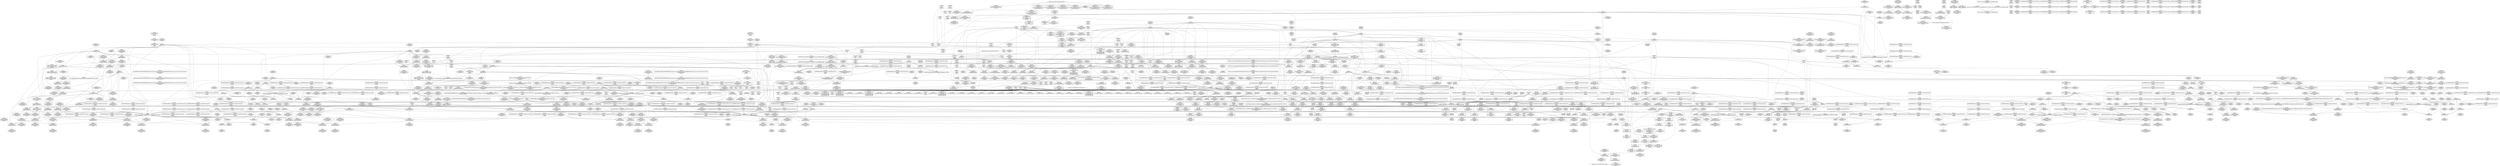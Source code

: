 digraph {
	CE0x4f88850 [shape=record,shape=Mrecord,label="{CE0x4f88850|rcu_read_unlock:_call|include/linux/rcupdate.h,933|*SummSource*}"]
	CE0x4f2a8f0 [shape=record,shape=Mrecord,label="{CE0x4f2a8f0|i32_(i32,_i32,_i16,_i32,_%struct.common_audit_data*)*_bitcast_(i32_(i32,_i32,_i16,_i32,_%struct.common_audit_data.495*)*_avc_has_perm_to_i32_(i32,_i32,_i16,_i32,_%struct.common_audit_data*)*)|*Constant*|*SummSource*}"]
	"CONST[source:1(input),value:2(dynamic)][purpose:{subject}]"
	CE0x4f88950 [shape=record,shape=Mrecord,label="{CE0x4f88950|__rcu_read_lock:_tmp7|include/linux/rcupdate.h,240}"]
	CE0x4f4e6a0 [shape=record,shape=Mrecord,label="{CE0x4f4e6a0|task_sid:_tmp6|security/selinux/hooks.c,208}"]
	CE0x4ed3030 [shape=record,shape=Mrecord,label="{CE0x4ed3030|rcu_read_lock:_if.end|*SummSource*}"]
	CE0x4f2f150 [shape=record,shape=Mrecord,label="{CE0x4f2f150|8:_%struct.sock*,_:_SCME_43,44_}"]
	CE0x4fce120 [shape=record,shape=Mrecord,label="{CE0x4fce120|rcu_lock_release:_tmp3|*SummSink*}"]
	CE0x4f86290 [shape=record,shape=Mrecord,label="{CE0x4f86290|i64*_getelementptr_inbounds_(_4_x_i64_,_4_x_i64_*___llvm_gcov_ctr133,_i64_0,_i64_0)|*Constant*|*SummSource*}"]
	CE0x4f95ac0 [shape=record,shape=Mrecord,label="{CE0x4f95ac0|i64*_getelementptr_inbounds_(_11_x_i64_,_11_x_i64_*___llvm_gcov_ctr132,_i64_0,_i64_9)|*Constant*|*SummSource*}"]
	CE0x4ea3d80 [shape=record,shape=Mrecord,label="{CE0x4ea3d80|selinux_socket_listen:_sk|security/selinux/hooks.c,4189}"]
	CE0x4fbb670 [shape=record,shape=Mrecord,label="{CE0x4fbb670|__preempt_count_sub:_do.body|*SummSource*}"]
	CE0x4f2ad20 [shape=record,shape=Mrecord,label="{CE0x4f2ad20|GLOBAL:_rcu_read_lock.__warned|Global_var:rcu_read_lock.__warned|*SummSource*}"]
	CE0x4f43ac0 [shape=record,shape=Mrecord,label="{CE0x4f43ac0|rcu_read_lock:_tmp|*SummSink*}"]
	CE0x4ed6590 [shape=record,shape=Mrecord,label="{CE0x4ed6590|sock_has_perm:_tmp14|security/selinux/hooks.c,3972}"]
	CE0x4f8e4e0 [shape=record,shape=Mrecord,label="{CE0x4f8e4e0|i64*_getelementptr_inbounds_(_4_x_i64_,_4_x_i64_*___llvm_gcov_ctr135,_i64_0,_i64_3)|*Constant*|*SummSource*}"]
	CE0x4f311e0 [shape=record,shape=Mrecord,label="{CE0x4f311e0|sock_has_perm:_call|security/selinux/hooks.c,3967}"]
	CE0x4fc05b0 [shape=record,shape=Mrecord,label="{CE0x4fc05b0|rcu_lock_acquire:_tmp|*SummSource*}"]
	CE0x4f32010 [shape=record,shape=Mrecord,label="{CE0x4f32010|i32_8|*Constant*}"]
	CE0x4f89230 [shape=record,shape=Mrecord,label="{CE0x4f89230|rcu_lock_acquire:_tmp1|*SummSink*}"]
	CE0x4fd2df0 [shape=record,shape=Mrecord,label="{CE0x4fd2df0|rcu_lock_release:___here}"]
	CE0x4f6ba10 [shape=record,shape=Mrecord,label="{CE0x4f6ba10|rcu_lock_acquire:_map|Function::rcu_lock_acquire&Arg::map::|*SummSource*}"]
	CE0x4fcedf0 [shape=record,shape=Mrecord,label="{CE0x4fcedf0|__preempt_count_add:_tmp4|./arch/x86/include/asm/preempt.h,72}"]
	CE0x4f49de0 [shape=record,shape=Mrecord,label="{CE0x4f49de0|rcu_read_lock:_do.body}"]
	CE0x4f66100 [shape=record,shape=Mrecord,label="{CE0x4f66100|task_sid:_tmp27|security/selinux/hooks.c,208|*SummSource*}"]
	CE0x500a420 [shape=record,shape=Mrecord,label="{CE0x500a420|i64*_getelementptr_inbounds_(_4_x_i64_,_4_x_i64_*___llvm_gcov_ctr135,_i64_0,_i64_2)|*Constant*|*SummSink*}"]
	CE0x4f4efd0 [shape=record,shape=Mrecord,label="{CE0x4f4efd0|_call_void_rcu_lock_acquire(%struct.lockdep_map*_rcu_lock_map)_#10,_!dbg_!27711|include/linux/rcupdate.h,881|*SummSink*}"]
	CE0x4f650d0 [shape=record,shape=Mrecord,label="{CE0x4f650d0|rcu_lock_acquire:_tmp}"]
	CE0x4fc1010 [shape=record,shape=Mrecord,label="{CE0x4fc1010|rcu_lock_release:_tmp1|*SummSource*}"]
	CE0x4f58ab0 [shape=record,shape=Mrecord,label="{CE0x4f58ab0|__rcu_read_unlock:_entry|*SummSink*}"]
	CE0x4f8ce70 [shape=record,shape=Mrecord,label="{CE0x4f8ce70|rcu_read_unlock:_if.then|*SummSink*}"]
	CE0x4f45ab0 [shape=record,shape=Mrecord,label="{CE0x4f45ab0|rcu_read_lock:_tmp3|*SummSource*}"]
	CE0x45ef0b0 [shape=record,shape=Mrecord,label="{CE0x45ef0b0|sock_has_perm:_task|Function::sock_has_perm&Arg::task::|*SummSink*}"]
	CE0x4f4dcc0 [shape=record,shape=Mrecord,label="{CE0x4f4dcc0|task_sid:_bb|*SummSource*}"]
	CE0x4ed17a0 [shape=record,shape=Mrecord,label="{CE0x4ed17a0|rcu_read_unlock:_if.end|*SummSource*}"]
	CE0x4f39170 [shape=record,shape=Mrecord,label="{CE0x4f39170|__preempt_count_add:_tmp2}"]
	CE0x4eed560 [shape=record,shape=Mrecord,label="{CE0x4eed560|task_sid:_tmp1|*SummSink*}"]
	CE0x4ebdbc0 [shape=record,shape=Mrecord,label="{CE0x4ebdbc0|sock_has_perm:_tmp9|security/selinux/hooks.c,3969|*SummSource*}"]
	CE0x4f60a10 [shape=record,shape=Mrecord,label="{CE0x4f60a10|i64*_getelementptr_inbounds_(_4_x_i64_,_4_x_i64_*___llvm_gcov_ctr130,_i64_0,_i64_3)|*Constant*|*SummSource*}"]
	CE0x4f2b4d0 [shape=record,shape=Mrecord,label="{CE0x4f2b4d0|0:_i8,_:_GCMR_rcu_read_lock.__warned_internal_global_i8_0,_section_.data.unlikely_,_align_1:_elem_0:default:}"]
	CE0x4ec5850 [shape=record,shape=Mrecord,label="{CE0x4ec5850|sock_has_perm:_ad|security/selinux/hooks.c, 3965}"]
	CE0x4f1ba20 [shape=record,shape=Mrecord,label="{CE0x4f1ba20|task_sid:_tmp20|security/selinux/hooks.c,208}"]
	CE0x4f1a260 [shape=record,shape=Mrecord,label="{CE0x4f1a260|task_sid:_tmp25|security/selinux/hooks.c,208}"]
	CE0x4f49100 [shape=record,shape=Mrecord,label="{CE0x4f49100|i64_4|*Constant*}"]
	CE0x4f21030 [shape=record,shape=Mrecord,label="{CE0x4f21030|__preempt_count_add:_tmp|*SummSource*}"]
	CE0x4ebeaa0 [shape=record,shape=Mrecord,label="{CE0x4ebeaa0|get_current:_tmp|*SummSink*}"]
	CE0x4eb5df0 [shape=record,shape=Mrecord,label="{CE0x4eb5df0|task_sid:_entry|*SummSink*}"]
	CE0x4f8c460 [shape=record,shape=Mrecord,label="{CE0x4f8c460|GLOBAL:___llvm_gcov_ctr132|Global_var:__llvm_gcov_ctr132}"]
	CE0x4f2b280 [shape=record,shape=Mrecord,label="{CE0x4f2b280|rcu_read_lock:_tmp8|include/linux/rcupdate.h,882}"]
	CE0x4f8cd80 [shape=record,shape=Mrecord,label="{CE0x4f8cd80|rcu_read_unlock:_if.then|*SummSource*}"]
	CE0x4f59360 [shape=record,shape=Mrecord,label="{CE0x4f59360|__rcu_read_lock:_bb|*SummSource*}"]
	CE0x4f56a00 [shape=record,shape=Mrecord,label="{CE0x4f56a00|_call_void_rcu_lock_release(%struct.lockdep_map*_rcu_lock_map)_#10,_!dbg_!27733|include/linux/rcupdate.h,935|*SummSink*}"]
	CE0x4ec9f10 [shape=record,shape=Mrecord,label="{CE0x4ec9f10|i32_1|*Constant*}"]
	CE0x4ec6870 [shape=record,shape=Mrecord,label="{CE0x4ec6870|cred_sid:_security|security/selinux/hooks.c,196}"]
	CE0x4f2b8d0 [shape=record,shape=Mrecord,label="{CE0x4f2b8d0|rcu_read_lock:_tmp8|include/linux/rcupdate.h,882|*SummSink*}"]
	CE0x4f85250 [shape=record,shape=Mrecord,label="{CE0x4f85250|rcu_read_unlock:_tmp2|*SummSource*}"]
	CE0x4f248f0 [shape=record,shape=Mrecord,label="{CE0x4f248f0|i64*_getelementptr_inbounds_(_4_x_i64_,_4_x_i64_*___llvm_gcov_ctr135,_i64_0,_i64_2)|*Constant*|*SummSource*}"]
	CE0x4f6e3c0 [shape=record,shape=Mrecord,label="{CE0x4f6e3c0|_call_void_mcount()_#3|*SummSource*}"]
	CE0x4f6c950 [shape=record,shape=Mrecord,label="{CE0x4f6c950|GLOBAL:___llvm_gcov_ctr132|Global_var:__llvm_gcov_ctr132|*SummSource*}"]
	CE0x4f530c0 [shape=record,shape=Mrecord,label="{CE0x4f530c0|i8_1|*Constant*|*SummSource*}"]
	CE0x4f32550 [shape=record,shape=Mrecord,label="{CE0x4f32550|16:_i32,_24:_i16,_:_CRE_16,20_|*MultipleSource*|*LoadInst*|security/selinux/hooks.c,3964|security/selinux/hooks.c,3964|security/selinux/hooks.c,3969}"]
	CE0x4f68c90 [shape=record,shape=Mrecord,label="{CE0x4f68c90|_ret_void,_!dbg_!27735|include/linux/rcupdate.h,938|*SummSource*}"]
	CE0x4f5fd50 [shape=record,shape=Mrecord,label="{CE0x4f5fd50|i64*_getelementptr_inbounds_(_4_x_i64_,_4_x_i64_*___llvm_gcov_ctr134,_i64_0,_i64_1)|*Constant*}"]
	CE0x4f51ef0 [shape=record,shape=Mrecord,label="{CE0x4f51ef0|task_sid:_tmp16|security/selinux/hooks.c,208|*SummSource*}"]
	CE0x4f6ebe0 [shape=record,shape=Mrecord,label="{CE0x4f6ebe0|rcu_read_lock:_tmp4|include/linux/rcupdate.h,882|*SummSink*}"]
	CE0x4edd770 [shape=record,shape=Mrecord,label="{CE0x4edd770|get_current:_bb}"]
	CE0x4f47250 [shape=record,shape=Mrecord,label="{CE0x4f47250|rcu_read_lock:_do.end|*SummSource*}"]
	CE0x4f301f0 [shape=record,shape=Mrecord,label="{CE0x4f301f0|i64_56|*Constant*|*SummSource*}"]
	CE0x4f92c10 [shape=record,shape=Mrecord,label="{CE0x4f92c10|__preempt_count_sub:_tmp6|./arch/x86/include/asm/preempt.h,78}"]
	CE0x4f49670 [shape=record,shape=Mrecord,label="{CE0x4f49670|_call_void_mcount()_#3|*SummSource*}"]
	CE0x4f595c0 [shape=record,shape=Mrecord,label="{CE0x4f595c0|__rcu_read_lock:_do.body}"]
	CE0x4ed10c0 [shape=record,shape=Mrecord,label="{CE0x4ed10c0|GLOBAL:___rcu_read_lock|*Constant*|*SummSink*}"]
	CE0x4fba7a0 [shape=record,shape=Mrecord,label="{CE0x4fba7a0|i8*_undef|*Constant*}"]
	CE0x4f59180 [shape=record,shape=Mrecord,label="{CE0x4f59180|_ret_void,_!dbg_!27717|include/linux/rcupdate.h,245|*SummSource*}"]
	CE0x4f88d80 [shape=record,shape=Mrecord,label="{CE0x4f88d80|rcu_read_unlock:_bb|*SummSink*}"]
	CE0x4ea5cb0 [shape=record,shape=Mrecord,label="{CE0x4ea5cb0|sock_has_perm:_task|Function::sock_has_perm&Arg::task::}"]
	CE0x4f8e2b0 [shape=record,shape=Mrecord,label="{CE0x4f8e2b0|_call_void_asm_addl_$1,_%gs:$0_,_*m,ri,*m,_dirflag_,_fpsr_,_flags_(i32*___preempt_count,_i32_%sub,_i32*___preempt_count)_#3,_!dbg_!27717,_!srcloc_!27718|./arch/x86/include/asm/preempt.h,77|*SummSink*}"]
	CE0x4f4bf50 [shape=record,shape=Mrecord,label="{CE0x4f4bf50|task_sid:_tmp5|security/selinux/hooks.c,208}"]
	CE0x4f403e0 [shape=record,shape=Mrecord,label="{CE0x4f403e0|i64_4|*Constant*|*SummSink*}"]
	CE0x4f55fe0 [shape=record,shape=Mrecord,label="{CE0x4f55fe0|_call_void_rcu_lock_release(%struct.lockdep_map*_rcu_lock_map)_#10,_!dbg_!27733|include/linux/rcupdate.h,935}"]
	CE0x4ff32c0 [shape=record,shape=Mrecord,label="{CE0x4ff32c0|i64_1|*Constant*}"]
	CE0x4f1bb60 [shape=record,shape=Mrecord,label="{CE0x4f1bb60|task_sid:_tmp20|security/selinux/hooks.c,208|*SummSource*}"]
	CE0x4f81400 [shape=record,shape=Mrecord,label="{CE0x4f81400|rcu_read_lock:_tmp21|include/linux/rcupdate.h,884|*SummSink*}"]
	CE0x4f39a40 [shape=record,shape=Mrecord,label="{CE0x4f39a40|i64*_getelementptr_inbounds_(_11_x_i64_,_11_x_i64_*___llvm_gcov_ctr127,_i64_0,_i64_8)|*Constant*|*SummSink*}"]
	CE0x4f36690 [shape=record,shape=Mrecord,label="{CE0x4f36690|sock_has_perm:_tmp4|security/selinux/hooks.c,3966}"]
	CE0x4f91020 [shape=record,shape=Mrecord,label="{CE0x4f91020|rcu_read_unlock:_tmp7|include/linux/rcupdate.h,933|*SummSink*}"]
	CE0x4f70490 [shape=record,shape=Mrecord,label="{CE0x4f70490|_call_void___preempt_count_add(i32_1)_#10,_!dbg_!27711|include/linux/rcupdate.h,239|*SummSource*}"]
	CE0x4f7b480 [shape=record,shape=Mrecord,label="{CE0x4f7b480|rcu_read_lock:_tmp14|include/linux/rcupdate.h,882|*SummSource*}"]
	CE0x4f2e570 [shape=record,shape=Mrecord,label="{CE0x4f2e570|8:_%struct.sock*,_:_SCME_33,34_}"]
	CE0x4f6e4e0 [shape=record,shape=Mrecord,label="{CE0x4f6e4e0|_call_void_mcount()_#3|*SummSink*}"]
	CE0x4fbfdb0 [shape=record,shape=Mrecord,label="{CE0x4fbfdb0|_ret_void,_!dbg_!27720|./arch/x86/include/asm/preempt.h,78|*SummSink*}"]
	CE0x69c7a80 [shape=record,shape=Mrecord,label="{CE0x69c7a80|sock_has_perm:_entry}"]
	CE0x4f51450 [shape=record,shape=Mrecord,label="{CE0x4f51450|task_sid:_tmp14|security/selinux/hooks.c,208|*SummSource*}"]
	CE0x4f592f0 [shape=record,shape=Mrecord,label="{CE0x4f592f0|__rcu_read_lock:_bb}"]
	CE0x4ea6390 [shape=record,shape=Mrecord,label="{CE0x4ea6390|selinux_socket_listen:_bb|*SummSource*}"]
	CE0x4f4d8f0 [shape=record,shape=Mrecord,label="{CE0x4f4d8f0|cred_sid:_tmp|*SummSource*}"]
	CE0x4f871a0 [shape=record,shape=Mrecord,label="{CE0x4f871a0|rcu_lock_acquire:_tmp4|include/linux/rcupdate.h,418|*SummSource*}"]
	CE0x4ed1570 [shape=record,shape=Mrecord,label="{CE0x4ed1570|rcu_read_lock:_entry}"]
	CE0x4ed13e0 [shape=record,shape=Mrecord,label="{CE0x4ed13e0|GLOBAL:_rcu_read_lock|*Constant*|*SummSource*}"]
	CE0x4f92470 [shape=record,shape=Mrecord,label="{CE0x4f92470|rcu_read_unlock:_tmp8|include/linux/rcupdate.h,933|*SummSink*}"]
	CE0x4f828b0 [shape=record,shape=Mrecord,label="{CE0x4f828b0|rcu_read_unlock:_tmp14|include/linux/rcupdate.h,933|*SummSource*}"]
	CE0x4fcde10 [shape=record,shape=Mrecord,label="{CE0x4fcde10|__rcu_read_unlock:_tmp|*SummSource*}"]
	CE0x4fbff30 [shape=record,shape=Mrecord,label="{CE0x4fbff30|i64*_getelementptr_inbounds_(_4_x_i64_,_4_x_i64_*___llvm_gcov_ctr134,_i64_0,_i64_3)|*Constant*}"]
	CE0x4f29860 [shape=record,shape=Mrecord,label="{CE0x4f29860|sock_has_perm:_sclass|security/selinux/hooks.c,3976}"]
	CE0x4ec10a0 [shape=record,shape=Mrecord,label="{CE0x4ec10a0|avc_has_perm:_requested|Function::avc_has_perm&Arg::requested::|*SummSink*}"]
	CE0x4f786f0 [shape=record,shape=Mrecord,label="{CE0x4f786f0|rcu_read_lock:_tmp12|include/linux/rcupdate.h,882|*SummSource*}"]
	CE0x4eea7f0 [shape=record,shape=Mrecord,label="{CE0x4eea7f0|i64_1|*Constant*}"]
	CE0x4f52460 [shape=record,shape=Mrecord,label="{CE0x4f52460|task_sid:_tmp17|security/selinux/hooks.c,208|*SummSink*}"]
	CE0x4f8f950 [shape=record,shape=Mrecord,label="{CE0x4f8f950|i64*_getelementptr_inbounds_(_4_x_i64_,_4_x_i64_*___llvm_gcov_ctr130,_i64_0,_i64_1)|*Constant*|*SummSource*}"]
	CE0x4f4fda0 [shape=record,shape=Mrecord,label="{CE0x4f4fda0|task_sid:_tmp13|security/selinux/hooks.c,208|*SummSource*}"]
	CE0x4f1c8d0 [shape=record,shape=Mrecord,label="{CE0x4f1c8d0|i64*_getelementptr_inbounds_(_13_x_i64_,_13_x_i64_*___llvm_gcov_ctr126,_i64_0,_i64_10)|*Constant*|*SummSource*}"]
	CE0x4f1c370 [shape=record,shape=Mrecord,label="{CE0x4f1c370|task_sid:_tmp22|security/selinux/hooks.c,208}"]
	CE0x4f40a40 [shape=record,shape=Mrecord,label="{CE0x4f40a40|task_sid:_tmp11|security/selinux/hooks.c,208}"]
	CE0x4ea8960 [shape=record,shape=Mrecord,label="{CE0x4ea8960|i32_5|*Constant*|*SummSource*}"]
	CE0x4f43eb0 [shape=record,shape=Mrecord,label="{CE0x4f43eb0|task_sid:_tmp4|*LoadInst*|security/selinux/hooks.c,208|*SummSink*}"]
	CE0x4ed26b0 [shape=record,shape=Mrecord,label="{CE0x4ed26b0|GLOBAL:_task_sid.__warned|Global_var:task_sid.__warned}"]
	CE0x4ec8ee0 [shape=record,shape=Mrecord,label="{CE0x4ec8ee0|selinux_socket_listen:_tmp3|*SummSource*}"]
	CE0x4f57700 [shape=record,shape=Mrecord,label="{CE0x4f57700|rcu_lock_release:_map|Function::rcu_lock_release&Arg::map::}"]
	CE0x4f85c90 [shape=record,shape=Mrecord,label="{CE0x4f85c90|rcu_read_unlock:_call3|include/linux/rcupdate.h,933}"]
	CE0x4fd8410 [shape=record,shape=Mrecord,label="{CE0x4fd8410|__preempt_count_add:_tmp|*SummSink*}"]
	CE0x4f2e310 [shape=record,shape=Mrecord,label="{CE0x4f2e310|8:_%struct.sock*,_:_SCME_31,32_}"]
	CE0x4fd3ed0 [shape=record,shape=Mrecord,label="{CE0x4fd3ed0|i64*_getelementptr_inbounds_(_4_x_i64_,_4_x_i64_*___llvm_gcov_ctr133,_i64_0,_i64_2)|*Constant*}"]
	CE0x4ed4210 [shape=record,shape=Mrecord,label="{CE0x4ed4210|rcu_read_lock:_tmp2|*SummSource*}"]
	CE0x4f80d60 [shape=record,shape=Mrecord,label="{CE0x4f80d60|rcu_read_lock:_tmp21|include/linux/rcupdate.h,884}"]
	CE0x500f830 [shape=record,shape=Mrecord,label="{CE0x500f830|GLOBAL:___preempt_count|Global_var:__preempt_count}"]
	CE0x4ee1fa0 [shape=record,shape=Mrecord,label="{CE0x4ee1fa0|i32_4096|*Constant*|*SummSource*}"]
	CE0x4f57b10 [shape=record,shape=Mrecord,label="{CE0x4f57b10|GLOBAL:___rcu_read_unlock|*Constant*}"]
	CE0x4f85fc0 [shape=record,shape=Mrecord,label="{CE0x4f85fc0|rcu_lock_release:_bb|*SummSource*}"]
	CE0x4eac780 [shape=record,shape=Mrecord,label="{CE0x4eac780|selinux_socket_listen:_entry|*SummSource*}"]
	CE0x4f50b00 [shape=record,shape=Mrecord,label="{CE0x4f50b00|task_sid:_tobool4|security/selinux/hooks.c,208|*SummSink*}"]
	CE0x4f2c2f0 [shape=record,shape=Mrecord,label="{CE0x4f2c2f0|_ret_i32_%retval.0,_!dbg_!27728|security/selinux/avc.c,775}"]
	CE0x4f85620 [shape=record,shape=Mrecord,label="{CE0x4f85620|_call_void_asm_sideeffect_,_memory_,_dirflag_,_fpsr_,_flags_()_#3,_!dbg_!27714,_!srcloc_!27715|include/linux/rcupdate.h,239}"]
	CE0x4f6bc40 [shape=record,shape=Mrecord,label="{CE0x4f6bc40|GLOBAL:___preempt_count_sub|*Constant*}"]
	CE0x4ed32b0 [shape=record,shape=Mrecord,label="{CE0x4ed32b0|i64*_getelementptr_inbounds_(_11_x_i64_,_11_x_i64_*___llvm_gcov_ctr127,_i64_0,_i64_0)|*Constant*}"]
	CE0x4ed1a10 [shape=record,shape=Mrecord,label="{CE0x4ed1a10|rcu_read_unlock:_land.lhs.true2|*SummSource*}"]
	CE0x4ec23c0 [shape=record,shape=Mrecord,label="{CE0x4ec23c0|get_current:_tmp4|./arch/x86/include/asm/current.h,14|*SummSource*}"]
	CE0x4ea7000 [shape=record,shape=Mrecord,label="{CE0x4ea7000|rcu_read_unlock:_tmp1|*SummSink*}"]
	CE0x4f20630 [shape=record,shape=Mrecord,label="{CE0x4f20630|void_(i32*,_i32,_i32*)*_asm_addl_$1,_%gs:$0_,_*m,ri,*m,_dirflag_,_fpsr_,_flags_}"]
	CE0x4ea38a0 [shape=record,shape=Mrecord,label="{CE0x4ea38a0|_call_void_mcount()_#3|*SummSink*}"]
	CE0x4ec9360 [shape=record,shape=Mrecord,label="{CE0x4ec9360|%struct.task_struct*_(%struct.task_struct**)*_asm_movq_%gs:$_1:P_,$0_,_r,im,_dirflag_,_fpsr_,_flags_}"]
	CE0x4eeaf40 [shape=record,shape=Mrecord,label="{CE0x4eeaf40|task_sid:_do.end|*SummSink*}"]
	CE0x4fb9b10 [shape=record,shape=Mrecord,label="{CE0x4fb9b10|__rcu_read_unlock:_tmp2|*SummSource*}"]
	CE0x4f4e080 [shape=record,shape=Mrecord,label="{CE0x4f4e080|_call_void___rcu_read_lock()_#10,_!dbg_!27710|include/linux/rcupdate.h,879|*SummSource*}"]
	CE0x4f97d70 [shape=record,shape=Mrecord,label="{CE0x4f97d70|_call_void_lockdep_rcu_suspicious(i8*_getelementptr_inbounds_(_25_x_i8_,_25_x_i8_*_.str45,_i32_0,_i32_0),_i32_934,_i8*_getelementptr_inbounds_(_44_x_i8_,_44_x_i8_*_.str47,_i32_0,_i32_0))_#10,_!dbg_!27726|include/linux/rcupdate.h,933|*SummSource*}"]
	CE0x4eca3c0 [shape=record,shape=Mrecord,label="{CE0x4eca3c0|task_sid:_land.lhs.true2|*SummSource*}"]
	CE0x4f48e80 [shape=record,shape=Mrecord,label="{CE0x4f48e80|i64_5|*Constant*|*SummSource*}"]
	CE0x4ef59b0 [shape=record,shape=Mrecord,label="{CE0x4ef59b0|rcu_read_lock:_call3|include/linux/rcupdate.h,882|*SummSink*}"]
	CE0x4f8cfa0 [shape=record,shape=Mrecord,label="{CE0x4f8cfa0|rcu_read_unlock:_land.lhs.true}"]
	CE0x4f7d220 [shape=record,shape=Mrecord,label="{CE0x4f7d220|i32_883|*Constant*}"]
	CE0x4f81470 [shape=record,shape=Mrecord,label="{CE0x4f81470|rcu_read_lock:_tmp22|include/linux/rcupdate.h,884|*SummSink*}"]
	CE0x4fd1820 [shape=record,shape=Mrecord,label="{CE0x4fd1820|__rcu_read_lock:_do.body|*SummSource*}"]
	CE0x4f6f040 [shape=record,shape=Mrecord,label="{CE0x4f6f040|GLOBAL:___llvm_gcov_ctr127|Global_var:__llvm_gcov_ctr127|*SummSink*}"]
	CE0x4f2c540 [shape=record,shape=Mrecord,label="{CE0x4f2c540|avc_has_perm:_requested|Function::avc_has_perm&Arg::requested::|*SummSource*}"]
	CE0x4ea4ce0 [shape=record,shape=Mrecord,label="{CE0x4ea4ce0|i64_1|*Constant*}"]
	CE0x4f57420 [shape=record,shape=Mrecord,label="{CE0x4f57420|_ret_void,_!dbg_!27717|include/linux/rcupdate.h,424|*SummSink*}"]
	CE0x4eb18b0 [shape=record,shape=Mrecord,label="{CE0x4eb18b0|_ret_%struct.task_struct*_%tmp4,_!dbg_!27714|./arch/x86/include/asm/current.h,14}"]
	CE0x4f23df0 [shape=record,shape=Mrecord,label="{CE0x4f23df0|i64*_getelementptr_inbounds_(_4_x_i64_,_4_x_i64_*___llvm_gcov_ctr129,_i64_0,_i64_1)|*Constant*|*SummSource*}"]
	CE0x4ea6ae0 [shape=record,shape=Mrecord,label="{CE0x4ea6ae0|sock_has_perm:_tmp9|security/selinux/hooks.c,3969}"]
	CE0x4fd0750 [shape=record,shape=Mrecord,label="{CE0x4fd0750|GLOBAL:_lock_acquire|*Constant*|*SummSource*}"]
	CE0x4f4de40 [shape=record,shape=Mrecord,label="{CE0x4f4de40|task_sid:_do.body5}"]
	CE0x4ed1500 [shape=record,shape=Mrecord,label="{CE0x4ed1500|_ret_void,_!dbg_!27735|include/linux/rcupdate.h,884|*SummSink*}"]
	CE0x4f5b220 [shape=record,shape=Mrecord,label="{CE0x4f5b220|__rcu_read_lock:_tmp2|*SummSink*}"]
	CE0x4f29ef0 [shape=record,shape=Mrecord,label="{CE0x4f29ef0|i32_4|*Constant*|*SummSource*}"]
	CE0x4f335a0 [shape=record,shape=Mrecord,label="{CE0x4f335a0|sock_has_perm:_cmp|security/selinux/hooks.c,3969}"]
	CE0x4f2f4e0 [shape=record,shape=Mrecord,label="{CE0x4f2f4e0|8:_%struct.sock*,_:_SCME_46,47_}"]
	CE0x4f32be0 [shape=record,shape=Mrecord,label="{CE0x4f32be0|sock_has_perm:_tmp6|security/selinux/hooks.c,3969}"]
	CE0x4f66f30 [shape=record,shape=Mrecord,label="{CE0x4f66f30|GLOBAL:_cred_sid|*Constant*|*SummSource*}"]
	CE0x4f2e1e0 [shape=record,shape=Mrecord,label="{CE0x4f2e1e0|8:_%struct.sock*,_:_SCME_30,31_}"]
	CE0x4ec3350 [shape=record,shape=Mrecord,label="{CE0x4ec3350|task_sid:_do.end6}"]
	CE0x4f942d0 [shape=record,shape=Mrecord,label="{CE0x4f942d0|rcu_read_unlock:_tmp15|include/linux/rcupdate.h,933|*SummSink*}"]
	CE0x4f39320 [shape=record,shape=Mrecord,label="{CE0x4f39320|rcu_read_lock:_tobool1|include/linux/rcupdate.h,882}"]
	CE0x4ed5fb0 [shape=record,shape=Mrecord,label="{CE0x4ed5fb0|sock_has_perm:_tmp13|security/selinux/hooks.c,3972|*SummSource*}"]
	CE0x69c7af0 [shape=record,shape=Mrecord,label="{CE0x69c7af0|sock_has_perm:_entry|*SummSource*}"]
	CE0x4eab3e0 [shape=record,shape=Mrecord,label="{CE0x4eab3e0|task_sid:_if.end|*SummSource*}"]
	CE0x4f86e60 [shape=record,shape=Mrecord,label="{CE0x4f86e60|COLLAPSED:_GCMRE___llvm_gcov_ctr133_internal_global_4_x_i64_zeroinitializer:_elem_0:default:}"]
	CE0x4f43740 [shape=record,shape=Mrecord,label="{CE0x4f43740|task_sid:_tmp|*SummSink*}"]
	CE0x4f281d0 [shape=record,shape=Mrecord,label="{CE0x4f281d0|sock_has_perm:_net3|security/selinux/hooks.c,3974|*SummSink*}"]
	CE0x4eb62b0 [shape=record,shape=Mrecord,label="{CE0x4eb62b0|_ret_i32_%call7,_!dbg_!27749|security/selinux/hooks.c,210}"]
	CE0x4f6f790 [shape=record,shape=Mrecord,label="{CE0x4f6f790|i64_3|*Constant*}"]
	CE0x4f96340 [shape=record,shape=Mrecord,label="{CE0x4f96340|rcu_read_unlock:_tmp19|include/linux/rcupdate.h,933|*SummSource*}"]
	CE0x4f86ed0 [shape=record,shape=Mrecord,label="{CE0x4f86ed0|rcu_lock_release:_tmp|*SummSource*}"]
	CE0x4f51b10 [shape=record,shape=Mrecord,label="{CE0x4f51b10|task_sid:_tmp15|security/selinux/hooks.c,208|*SummSink*}"]
	CE0x4f342d0 [shape=record,shape=Mrecord,label="{CE0x4f342d0|GLOBAL:___llvm_gcov_ctr327|Global_var:__llvm_gcov_ctr327|*SummSink*}"]
	CE0x4f2c9c0 [shape=record,shape=Mrecord,label="{CE0x4f2c9c0|8:_%struct.sock*,_:_SCME_0,4_|*MultipleSource*|security/selinux/hooks.c, 3966|security/selinux/hooks.c,3966|security/selinux/hooks.c,3966}"]
	CE0x4f679f0 [shape=record,shape=Mrecord,label="{CE0x4f679f0|_ret_i32_%tmp6,_!dbg_!27716|security/selinux/hooks.c,197|*SummSource*}"]
	CE0x4ea0f80 [shape=record,shape=Mrecord,label="{CE0x4ea0f80|selinux_socket_listen:_tmp1|*SummSink*}"]
	CE0x4fd3380 [shape=record,shape=Mrecord,label="{CE0x4fd3380|_call_void_asm_addl_$1,_%gs:$0_,_*m,ri,*m,_dirflag_,_fpsr_,_flags_(i32*___preempt_count,_i32_%val,_i32*___preempt_count)_#3,_!dbg_!27714,_!srcloc_!27717|./arch/x86/include/asm/preempt.h,72}"]
	CE0x4f45bb0 [shape=record,shape=Mrecord,label="{CE0x4f45bb0|rcu_read_lock:_tmp3|*SummSink*}"]
	CE0x4ed44c0 [shape=record,shape=Mrecord,label="{CE0x4ed44c0|i64_1|*Constant*}"]
	CE0x4f808b0 [shape=record,shape=Mrecord,label="{CE0x4f808b0|rcu_read_lock:_tmp20|include/linux/rcupdate.h,882|*SummSource*}"]
	CE0x4ec9b10 [shape=record,shape=Mrecord,label="{CE0x4ec9b10|task_sid:_tmp12|security/selinux/hooks.c,208}"]
	CE0x4ec7810 [shape=record,shape=Mrecord,label="{CE0x4ec7810|i64*_getelementptr_inbounds_(_6_x_i64_,_6_x_i64_*___llvm_gcov_ctr327,_i64_0,_i64_0)|*Constant*|*SummSource*}"]
	CE0x4f1b540 [shape=record,shape=Mrecord,label="{CE0x4f1b540|i64*_getelementptr_inbounds_(_13_x_i64_,_13_x_i64_*___llvm_gcov_ctr126,_i64_0,_i64_9)|*Constant*|*SummSink*}"]
	CE0x4ec57c0 [shape=record,shape=Mrecord,label="{CE0x4ec57c0|sock_has_perm:_tmp|*SummSink*}"]
	CE0x4ebd470 [shape=record,shape=Mrecord,label="{CE0x4ebd470|sock_has_perm:_ad|security/selinux/hooks.c, 3965|*SummSink*}"]
	CE0x4eaa3f0 [shape=record,shape=Mrecord,label="{CE0x4eaa3f0|i64*_getelementptr_inbounds_(_2_x_i64_,_2_x_i64_*___llvm_gcov_ctr98,_i64_0,_i64_0)|*Constant*|*SummSink*}"]
	CE0x4fb97c0 [shape=record,shape=Mrecord,label="{CE0x4fb97c0|i64*_getelementptr_inbounds_(_4_x_i64_,_4_x_i64_*___llvm_gcov_ctr128,_i64_0,_i64_2)|*Constant*|*SummSource*}"]
	CE0x4f36430 [shape=record,shape=Mrecord,label="{CE0x4f36430|sock_has_perm:_tmp3|security/selinux/hooks.c,3964|*SummSource*}"]
	CE0x4f8f000 [shape=record,shape=Mrecord,label="{CE0x4f8f000|rcu_read_unlock:_tmp10|include/linux/rcupdate.h,933|*SummSource*}"]
	CE0x4f69bd0 [shape=record,shape=Mrecord,label="{CE0x4f69bd0|rcu_read_lock:_tmp6|include/linux/rcupdate.h,882|*SummSource*}"]
	CE0x4f2ff90 [shape=record,shape=Mrecord,label="{CE0x4f2ff90|8:_%struct.sock*,_:_SCME_55,56_}"]
	CE0x4ebd880 [shape=record,shape=Mrecord,label="{CE0x4ebd880|get_current:_tmp3}"]
	CE0x4f6d9f0 [shape=record,shape=Mrecord,label="{CE0x4f6d9f0|rcu_read_lock:_tmp7|include/linux/rcupdate.h,882}"]
	CE0x4f1f240 [shape=record,shape=Mrecord,label="{CE0x4f1f240|__rcu_read_unlock:_tmp6|include/linux/rcupdate.h,245|*SummSink*}"]
	CE0x4ee67d0 [shape=record,shape=Mrecord,label="{CE0x4ee67d0|rcu_lock_acquire:___here|*SummSink*}"]
	CE0x4f94030 [shape=record,shape=Mrecord,label="{CE0x4f94030|rcu_read_unlock:_tmp15|include/linux/rcupdate.h,933}"]
	CE0x4f51d90 [shape=record,shape=Mrecord,label="{CE0x4f51d90|task_sid:_tmp16|security/selinux/hooks.c,208}"]
	CE0x4f5b310 [shape=record,shape=Mrecord,label="{CE0x4f5b310|i64*_getelementptr_inbounds_(_4_x_i64_,_4_x_i64_*___llvm_gcov_ctr128,_i64_0,_i64_2)|*Constant*}"]
	CE0x4f7bba0 [shape=record,shape=Mrecord,label="{CE0x4f7bba0|rcu_read_lock:_tmp15|include/linux/rcupdate.h,882|*SummSink*}"]
	CE0x4f8bef0 [shape=record,shape=Mrecord,label="{CE0x4f8bef0|rcu_read_unlock:_do.end|*SummSource*}"]
	CE0x4f3f240 [shape=record,shape=Mrecord,label="{CE0x4f3f240|_call_void_mcount()_#3|*SummSource*}"]
	CE0x4eada40 [shape=record,shape=Mrecord,label="{CE0x4eada40|get_current:_entry|*SummSink*}"]
	CE0x4f6aef0 [shape=record,shape=Mrecord,label="{CE0x4f6aef0|i64*_getelementptr_inbounds_(_11_x_i64_,_11_x_i64_*___llvm_gcov_ctr127,_i64_0,_i64_0)|*Constant*|*SummSink*}"]
	CE0x4ed2db0 [shape=record,shape=Mrecord,label="{CE0x4ed2db0|rcu_lock_acquire:_tmp2|*SummSource*}"]
	CE0x4f50ff0 [shape=record,shape=Mrecord,label="{CE0x4f50ff0|i64_6|*Constant*|*SummSink*}"]
	CE0x4f82fb0 [shape=record,shape=Mrecord,label="{CE0x4f82fb0|i64*_getelementptr_inbounds_(_4_x_i64_,_4_x_i64_*___llvm_gcov_ctr128,_i64_0,_i64_0)|*Constant*}"]
	CE0x4f90320 [shape=record,shape=Mrecord,label="{CE0x4f90320|rcu_lock_release:_tmp2}"]
	CE0x4eb3d00 [shape=record,shape=Mrecord,label="{CE0x4eb3d00|_call_void_mcount()_#3}"]
	CE0x4ee83e0 [shape=record,shape=Mrecord,label="{CE0x4ee83e0|rcu_read_lock:_tobool|include/linux/rcupdate.h,882|*SummSink*}"]
	CE0x4f5f790 [shape=record,shape=Mrecord,label="{CE0x4f5f790|_call_void_asm_sideeffect_,_memory_,_dirflag_,_fpsr_,_flags_()_#3,_!dbg_!27711,_!srcloc_!27714|include/linux/rcupdate.h,244|*SummSource*}"]
	CE0x4fd53f0 [shape=record,shape=Mrecord,label="{CE0x4fd53f0|__preempt_count_sub:_do.body}"]
	CE0x4f19c80 [shape=record,shape=Mrecord,label="{CE0x4f19c80|i64*_getelementptr_inbounds_(_13_x_i64_,_13_x_i64_*___llvm_gcov_ctr126,_i64_0,_i64_11)|*Constant*}"]
	CE0x4f6a5f0 [shape=record,shape=Mrecord,label="{CE0x4f6a5f0|cred_sid:_sid|security/selinux/hooks.c,197|*SummSource*}"]
	CE0x4fcdda0 [shape=record,shape=Mrecord,label="{CE0x4fcdda0|COLLAPSED:_GCMRE___llvm_gcov_ctr134_internal_global_4_x_i64_zeroinitializer:_elem_0:default:}"]
	CE0x4ed9f50 [shape=record,shape=Mrecord,label="{CE0x4ed9f50|i32_1|*Constant*|*SummSink*}"]
	CE0x4f1dd70 [shape=record,shape=Mrecord,label="{CE0x4f1dd70|__rcu_read_unlock:_tmp3|*SummSource*}"]
	CE0x4f20a40 [shape=record,shape=Mrecord,label="{CE0x4f20a40|i64*_getelementptr_inbounds_(_4_x_i64_,_4_x_i64_*___llvm_gcov_ctr129,_i64_0,_i64_3)|*Constant*}"]
	CE0x4ea4760 [shape=record,shape=Mrecord,label="{CE0x4ea4760|get_current:_entry|*SummSource*}"]
	CE0x4f88f60 [shape=record,shape=Mrecord,label="{CE0x4f88f60|i64*_getelementptr_inbounds_(_11_x_i64_,_11_x_i64_*___llvm_gcov_ctr132,_i64_0,_i64_0)|*Constant*|*SummSource*}"]
	CE0x4f83140 [shape=record,shape=Mrecord,label="{CE0x4f83140|void_(i32*,_i32,_i32*)*_asm_addl_$1,_%gs:$0_,_*m,ri,*m,_dirflag_,_fpsr_,_flags_|*SummSink*}"]
	CE0x4f199f0 [shape=record,shape=Mrecord,label="{CE0x4f199f0|task_sid:_tmp24|security/selinux/hooks.c,208}"]
	CE0x4f1d3d0 [shape=record,shape=Mrecord,label="{CE0x4f1d3d0|i64*_getelementptr_inbounds_(_4_x_i64_,_4_x_i64_*___llvm_gcov_ctr134,_i64_0,_i64_0)|*Constant*|*SummSink*}"]
	CE0x4f54190 [shape=record,shape=Mrecord,label="{CE0x4f54190|i8*_getelementptr_inbounds_(_25_x_i8_,_25_x_i8_*_.str3,_i32_0,_i32_0)|*Constant*}"]
	CE0x4ecb160 [shape=record,shape=Mrecord,label="{CE0x4ecb160|get_current:_tmp2|*SummSink*}"]
	CE0x4f8b300 [shape=record,shape=Mrecord,label="{CE0x4f8b300|i64*_getelementptr_inbounds_(_4_x_i64_,_4_x_i64_*___llvm_gcov_ctr130,_i64_0,_i64_2)|*Constant*}"]
	CE0x4f1c600 [shape=record,shape=Mrecord,label="{CE0x4f1c600|i64*_getelementptr_inbounds_(_13_x_i64_,_13_x_i64_*___llvm_gcov_ctr126,_i64_0,_i64_10)|*Constant*}"]
	CE0x4f88130 [shape=record,shape=Mrecord,label="{CE0x4f88130|_call_void_mcount()_#3}"]
	CE0x4f45f40 [shape=record,shape=Mrecord,label="{CE0x4f45f40|task_sid:_call|security/selinux/hooks.c,208|*SummSink*}"]
	CE0x4f184b0 [shape=record,shape=Mrecord,label="{CE0x4f184b0|sock_has_perm:_tmp2|*LoadInst*|security/selinux/hooks.c,3964}"]
	CE0x4f6c130 [shape=record,shape=Mrecord,label="{CE0x4f6c130|COLLAPSED:_GCMRE___llvm_gcov_ctr132_internal_global_11_x_i64_zeroinitializer:_elem_0:default:}"]
	CE0x4ef65b0 [shape=record,shape=Mrecord,label="{CE0x4ef65b0|rcu_read_unlock:_tmp12|include/linux/rcupdate.h,933}"]
	CE0x4f90eb0 [shape=record,shape=Mrecord,label="{CE0x4f90eb0|rcu_read_unlock:_tmp7|include/linux/rcupdate.h,933|*SummSource*}"]
	CE0x4f46360 [shape=record,shape=Mrecord,label="{CE0x4f46360|cred_sid:_tmp1}"]
	CE0x4fbc900 [shape=record,shape=Mrecord,label="{CE0x4fbc900|i64*_getelementptr_inbounds_(_4_x_i64_,_4_x_i64_*___llvm_gcov_ctr129,_i64_0,_i64_0)|*Constant*}"]
	CE0x4f50ec0 [shape=record,shape=Mrecord,label="{CE0x4f50ec0|i64_6|*Constant*|*SummSource*}"]
	CE0x4f2e0e0 [shape=record,shape=Mrecord,label="{CE0x4f2e0e0|8:_%struct.sock*,_:_SCME_29,30_}"]
	CE0x4fd7af0 [shape=record,shape=Mrecord,label="{CE0x4fd7af0|i64*_getelementptr_inbounds_(_4_x_i64_,_4_x_i64_*___llvm_gcov_ctr134,_i64_0,_i64_2)|*Constant*|*SummSource*}"]
	CE0x50053b0 [shape=record,shape=Mrecord,label="{CE0x50053b0|i64*_getelementptr_inbounds_(_4_x_i64_,_4_x_i64_*___llvm_gcov_ctr135,_i64_0,_i64_1)|*Constant*|*SummSource*}"]
	CE0x4ed3670 [shape=record,shape=Mrecord,label="{CE0x4ed3670|task_sid:_real_cred|security/selinux/hooks.c,208|*SummSink*}"]
	CE0x4f57c00 [shape=record,shape=Mrecord,label="{CE0x4f57c00|_ret_void,_!dbg_!27717|include/linux/rcupdate.h,424}"]
	CE0x4ea32b0 [shape=record,shape=Mrecord,label="{CE0x4ea32b0|i64*_getelementptr_inbounds_(_2_x_i64_,_2_x_i64_*___llvm_gcov_ctr359,_i64_0,_i64_0)|*Constant*|*SummSink*}"]
	CE0x4f8d760 [shape=record,shape=Mrecord,label="{CE0x4f8d760|GLOBAL:_lock_acquire|*Constant*}"]
	CE0x4f3f2d0 [shape=record,shape=Mrecord,label="{CE0x4f3f2d0|i64*_getelementptr_inbounds_(_13_x_i64_,_13_x_i64_*___llvm_gcov_ctr126,_i64_0,_i64_1)|*Constant*|*SummSource*}"]
	CE0x4f91d70 [shape=record,shape=Mrecord,label="{CE0x4f91d70|GLOBAL:_rcu_read_unlock.__warned|Global_var:rcu_read_unlock.__warned}"]
	CE0x4eae410 [shape=record,shape=Mrecord,label="{CE0x4eae410|32:_%struct.sock*,_:_CRE_8,16_|*MultipleSource*|Function::selinux_socket_listen&Arg::sock::|security/selinux/hooks.c,4189}"]
	CE0x4f24810 [shape=record,shape=Mrecord,label="{CE0x4f24810|__preempt_count_sub:_tmp4|./arch/x86/include/asm/preempt.h,77|*SummSink*}"]
	CE0x4f43110 [shape=record,shape=Mrecord,label="{CE0x4f43110|task_sid:_tmp4|*LoadInst*|security/selinux/hooks.c,208|*SummSource*}"]
	CE0x4eb8760 [shape=record,shape=Mrecord,label="{CE0x4eb8760|avc_has_perm:_auditdata|Function::avc_has_perm&Arg::auditdata::|*SummSink*}"]
	CE0x4f67520 [shape=record,shape=Mrecord,label="{CE0x4f67520|cred_sid:_cred|Function::cred_sid&Arg::cred::}"]
	CE0x4f52330 [shape=record,shape=Mrecord,label="{CE0x4f52330|task_sid:_tmp17|security/selinux/hooks.c,208|*SummSource*}"]
	CE0x4f578d0 [shape=record,shape=Mrecord,label="{CE0x4f578d0|rcu_lock_release:_map|Function::rcu_lock_release&Arg::map::|*SummSink*}"]
	CE0x4f3f7c0 [shape=record,shape=Mrecord,label="{CE0x4f3f7c0|rcu_read_lock:_tmp1}"]
	CE0x4fcf720 [shape=record,shape=Mrecord,label="{CE0x4fcf720|_call_void_lock_release(%struct.lockdep_map*_%map,_i32_1,_i64_ptrtoint_(i8*_blockaddress(_rcu_lock_release,_%__here)_to_i64))_#10,_!dbg_!27716|include/linux/rcupdate.h,423|*SummSource*}"]
	CE0x4f683f0 [shape=record,shape=Mrecord,label="{CE0x4f683f0|GLOBAL:_rcu_read_unlock|*Constant*|*SummSource*}"]
	CE0x4f42650 [shape=record,shape=Mrecord,label="{CE0x4f42650|task_sid:_tmp7|security/selinux/hooks.c,208}"]
	CE0x4ec7720 [shape=record,shape=Mrecord,label="{CE0x4ec7720|_call_void_mcount()_#3}"]
	CE0x4ea48c0 [shape=record,shape=Mrecord,label="{CE0x4ea48c0|i32_0|*Constant*|*SummSink*}"]
	CE0x4fd8480 [shape=record,shape=Mrecord,label="{CE0x4fd8480|i64*_getelementptr_inbounds_(_4_x_i64_,_4_x_i64_*___llvm_gcov_ctr129,_i64_0,_i64_1)|*Constant*|*SummSink*}"]
	CE0x4f2aba0 [shape=record,shape=Mrecord,label="{CE0x4f2aba0|GLOBAL:_rcu_read_lock.__warned|Global_var:rcu_read_lock.__warned}"]
	CE0x4f3f6e0 [shape=record,shape=Mrecord,label="{CE0x4f3f6e0|i64*_getelementptr_inbounds_(_11_x_i64_,_11_x_i64_*___llvm_gcov_ctr127,_i64_0,_i64_1)|*Constant*|*SummSink*}"]
	CE0x4ea0030 [shape=record,shape=Mrecord,label="{CE0x4ea0030|selinux_socket_listen:_tmp4|*LoadInst*|security/selinux/hooks.c,4189|*SummSource*}"]
	CE0x4f67130 [shape=record,shape=Mrecord,label="{CE0x4f67130|cred_sid:_entry}"]
	CE0x4f57d70 [shape=record,shape=Mrecord,label="{CE0x4f57d70|_ret_void,_!dbg_!27717|include/linux/rcupdate.h,424|*SummSource*}"]
	CE0x4f95670 [shape=record,shape=Mrecord,label="{CE0x4f95670|i8*_getelementptr_inbounds_(_44_x_i8_,_44_x_i8_*_.str47,_i32_0,_i32_0)|*Constant*|*SummSink*}"]
	CE0x4f37180 [shape=record,shape=Mrecord,label="{CE0x4f37180|i8_0|*Constant*|*SummSink*}"]
	CE0x4f84d40 [shape=record,shape=Mrecord,label="{CE0x4f84d40|__preempt_count_sub:_entry|*SummSink*}"]
	CE0x4ed1bd0 [shape=record,shape=Mrecord,label="{CE0x4ed1bd0|_call_void_rcu_read_lock()_#10,_!dbg_!27712|security/selinux/hooks.c,207}"]
	CE0x4ea81d0 [shape=record,shape=Mrecord,label="{CE0x4ea81d0|i64*_getelementptr_inbounds_(_6_x_i64_,_6_x_i64_*___llvm_gcov_ctr327,_i64_0,_i64_0)|*Constant*|*SummSink*}"]
	CE0x60d1ad0 [shape=record,shape=Mrecord,label="{CE0x60d1ad0|selinux_socket_listen:_tmp4|*LoadInst*|security/selinux/hooks.c,4189|*SummSink*}"]
	CE0x4fd2a80 [shape=record,shape=Mrecord,label="{CE0x4fd2a80|i8*_undef|*Constant*|*SummSink*}"]
	CE0x4f8ae80 [shape=record,shape=Mrecord,label="{CE0x4f8ae80|rcu_read_unlock:_land.lhs.true|*SummSink*}"]
	CE0x4fb9b80 [shape=record,shape=Mrecord,label="{CE0x4fb9b80|__rcu_read_unlock:_tmp2|*SummSink*}"]
	CE0x4fd3830 [shape=record,shape=Mrecord,label="{CE0x4fd3830|rcu_lock_release:_tmp3}"]
	CE0x4fd0b70 [shape=record,shape=Mrecord,label="{CE0x4fd0b70|i64*_getelementptr_inbounds_(_4_x_i64_,_4_x_i64_*___llvm_gcov_ctr128,_i64_0,_i64_1)|*Constant*}"]
	CE0x4fb9f60 [shape=record,shape=Mrecord,label="{CE0x4fb9f60|rcu_lock_release:_tmp6|*SummSource*}"]
	CE0x5001eb0 [shape=record,shape=Mrecord,label="{CE0x5001eb0|i64*_getelementptr_inbounds_(_4_x_i64_,_4_x_i64_*___llvm_gcov_ctr129,_i64_0,_i64_2)|*Constant*|*SummSink*}"]
	CE0x4f78c00 [shape=record,shape=Mrecord,label="{CE0x4f78c00|rcu_read_lock:_call3|include/linux/rcupdate.h,882}"]
	CE0x4f3ef30 [shape=record,shape=Mrecord,label="{CE0x4f3ef30|cred_sid:_tmp3|*SummSink*}"]
	CE0x4f90400 [shape=record,shape=Mrecord,label="{CE0x4f90400|rcu_lock_release:_tmp2|*SummSink*}"]
	CE0x4f1bff0 [shape=record,shape=Mrecord,label="{CE0x4f1bff0|task_sid:_tmp21|security/selinux/hooks.c,208|*SummSource*}"]
	CE0x4f69170 [shape=record,shape=Mrecord,label="{CE0x4f69170|rcu_read_lock:_bb|*SummSink*}"]
	CE0x4f64710 [shape=record,shape=Mrecord,label="{CE0x4f64710|rcu_lock_release:_tmp4|include/linux/rcupdate.h,423}"]
	CE0x4ee8240 [shape=record,shape=Mrecord,label="{CE0x4ee8240|_call_void_mcount()_#3|*SummSource*}"]
	CE0x4f56490 [shape=record,shape=Mrecord,label="{CE0x4f56490|rcu_read_unlock:_tmp22|include/linux/rcupdate.h,935|*SummSource*}"]
	CE0x4f944d0 [shape=record,shape=Mrecord,label="{CE0x4f944d0|rcu_read_unlock:_tmp16|include/linux/rcupdate.h,933}"]
	CE0x4f1f480 [shape=record,shape=Mrecord,label="{CE0x4f1f480|__rcu_read_unlock:_tmp7|include/linux/rcupdate.h,245|*SummSink*}"]
	CE0x4fee2c0 [shape=record,shape=Mrecord,label="{CE0x4fee2c0|__rcu_read_unlock:_do.end|*SummSource*}"]
	CE0x4f87610 [shape=record,shape=Mrecord,label="{CE0x4f87610|_call_void_mcount()_#3|*SummSink*}"]
	CE0x4f6d760 [shape=record,shape=Mrecord,label="{CE0x4f6d760|0:_i8,_:_GCMR_rcu_read_unlock.__warned_internal_global_i8_0,_section_.data.unlikely_,_align_1:_elem_0:default:}"]
	CE0x4fee330 [shape=record,shape=Mrecord,label="{CE0x4fee330|__rcu_read_unlock:_do.end|*SummSink*}"]
	CE0x4eabbb0 [shape=record,shape=Mrecord,label="{CE0x4eabbb0|sock_has_perm:_if.then|*SummSink*}"]
	CE0x4f26850 [shape=record,shape=Mrecord,label="{CE0x4f26850|avc_has_perm:_entry}"]
	CE0x4ed1490 [shape=record,shape=Mrecord,label="{CE0x4ed1490|GLOBAL:_rcu_read_lock|*Constant*|*SummSink*}"]
	CE0x4f4c130 [shape=record,shape=Mrecord,label="{CE0x4f4c130|task_sid:_tmp5|security/selinux/hooks.c,208|*SummSource*}"]
	CE0x4f2fe60 [shape=record,shape=Mrecord,label="{CE0x4f2fe60|8:_%struct.sock*,_:_SCME_54,55_}"]
	CE0x4fc2c70 [shape=record,shape=Mrecord,label="{CE0x4fc2c70|_call_void_mcount()_#3|*SummSource*}"]
	CE0x4f86df0 [shape=record,shape=Mrecord,label="{CE0x4f86df0|rcu_lock_release:_tmp}"]
	CE0x4f881c0 [shape=record,shape=Mrecord,label="{CE0x4f881c0|_call_void_mcount()_#3|*SummSource*}"]
	CE0x4ea42a0 [shape=record,shape=Mrecord,label="{CE0x4ea42a0|selinux_socket_listen:_call|security/selinux/hooks.c,4189|*SummSource*}"]
	CE0x4f4b030 [shape=record,shape=Mrecord,label="{CE0x4f4b030|task_sid:_if.then}"]
	CE0x4eafae0 [shape=record,shape=Mrecord,label="{CE0x4eafae0|sock_has_perm:_tmp1}"]
	CE0x4fd36c0 [shape=record,shape=Mrecord,label="{CE0x4fd36c0|i64*_getelementptr_inbounds_(_4_x_i64_,_4_x_i64_*___llvm_gcov_ctr133,_i64_0,_i64_2)|*Constant*|*SummSource*}"]
	"CONST[source:1(input),value:2(dynamic)][purpose:{object}]"
	CE0x4f509d0 [shape=record,shape=Mrecord,label="{CE0x4f509d0|task_sid:_tobool4|security/selinux/hooks.c,208|*SummSource*}"]
	CE0x4f69aa0 [shape=record,shape=Mrecord,label="{CE0x4f69aa0|rcu_read_lock:_tmp6|include/linux/rcupdate.h,882}"]
	CE0x4f63900 [shape=record,shape=Mrecord,label="{CE0x4f63900|i64_ptrtoint_(i8*_blockaddress(_rcu_lock_release,_%__here)_to_i64)|*Constant*|*SummSink*}"]
	CE0x4fc27f0 [shape=record,shape=Mrecord,label="{CE0x4fc27f0|__preempt_count_add:_tmp3|*SummSink*}"]
	CE0x4ea3cd0 [shape=record,shape=Mrecord,label="{CE0x4ea3cd0|i64*_getelementptr_inbounds_(_2_x_i64_,_2_x_i64_*___llvm_gcov_ctr359,_i64_0,_i64_1)|*Constant*|*SummSink*}"]
	CE0x4f279f0 [shape=record,shape=Mrecord,label="{CE0x4f279f0|sock_has_perm:_u2|security/selinux/hooks.c,3974}"]
	CE0x4f86aa0 [shape=record,shape=Mrecord,label="{CE0x4f86aa0|_call_void_asm_sideeffect_,_memory_,_dirflag_,_fpsr_,_flags_()_#3,_!dbg_!27714,_!srcloc_!27715|include/linux/rcupdate.h,239|*SummSource*}"]
	CE0x4f47360 [shape=record,shape=Mrecord,label="{CE0x4f47360|rcu_read_lock:_do.end|*SummSink*}"]
	CE0x4f920e0 [shape=record,shape=Mrecord,label="{CE0x4f920e0|_call_void___preempt_count_add(i32_1)_#10,_!dbg_!27711|include/linux/rcupdate.h,239|*SummSink*}"]
	CE0x4f65d00 [shape=record,shape=Mrecord,label="{CE0x4f65d00|i64*_getelementptr_inbounds_(_13_x_i64_,_13_x_i64_*___llvm_gcov_ctr126,_i64_0,_i64_12)|*Constant*|*SummSink*}"]
	CE0x4f89990 [shape=record,shape=Mrecord,label="{CE0x4f89990|rcu_lock_acquire:_bb|*SummSink*}"]
	CE0x4f35680 [shape=record,shape=Mrecord,label="{CE0x4f35680|sock_has_perm:_tmp12|security/selinux/hooks.c,3970|*SummSource*}"]
	CE0x4ef4e30 [shape=record,shape=Mrecord,label="{CE0x4ef4e30|sock_has_perm:_tmp19|security/selinux/hooks.c,3977|*SummSink*}"]
	CE0x4ec0c00 [shape=record,shape=Mrecord,label="{CE0x4ec0c00|GLOBAL:_current_task|Global_var:current_task}"]
	CE0x4f8d7d0 [shape=record,shape=Mrecord,label="{CE0x4f8d7d0|_call_void_lock_acquire(%struct.lockdep_map*_%map,_i32_0,_i32_0,_i32_2,_i32_0,_%struct.lockdep_map*_null,_i64_ptrtoint_(i8*_blockaddress(_rcu_lock_acquire,_%__here)_to_i64))_#10,_!dbg_!27716|include/linux/rcupdate.h,418|*SummSource*}"]
	CE0x4ea3e30 [shape=record,shape=Mrecord,label="{CE0x4ea3e30|selinux_socket_listen:_tmp1}"]
	CE0x4fb9e30 [shape=record,shape=Mrecord,label="{CE0x4fb9e30|i64*_getelementptr_inbounds_(_4_x_i64_,_4_x_i64_*___llvm_gcov_ctr128,_i64_0,_i64_0)|*Constant*|*SummSink*}"]
	CE0x4f8dfa0 [shape=record,shape=Mrecord,label="{CE0x4f8dfa0|rcu_read_unlock:_tmp9|include/linux/rcupdate.h,933|*SummSink*}"]
	CE0x4fecfb0 [shape=record,shape=Mrecord,label="{CE0x4fecfb0|__preempt_count_sub:_do.end|*SummSource*}"]
	CE0x4eb8920 [shape=record,shape=Mrecord,label="{CE0x4eb8920|_ret_i32_%retval.0,_!dbg_!27728|security/selinux/avc.c,775|*SummSource*}"]
	CE0x4fc0540 [shape=record,shape=Mrecord,label="{CE0x4fc0540|COLLAPSED:_GCMRE___llvm_gcov_ctr130_internal_global_4_x_i64_zeroinitializer:_elem_0:default:}"]
	CE0x4f6f3a0 [shape=record,shape=Mrecord,label="{CE0x4f6f3a0|i64_1|*Constant*}"]
	CE0x4f69fd0 [shape=record,shape=Mrecord,label="{CE0x4f69fd0|rcu_read_lock:_if.then}"]
	CE0x4ef6370 [shape=record,shape=Mrecord,label="{CE0x4ef6370|rcu_read_unlock:_tmp11|include/linux/rcupdate.h,933|*SummSink*}"]
	CE0x4ea7f60 [shape=record,shape=Mrecord,label="{CE0x4ea7f60|i64*_getelementptr_inbounds_(_11_x_i64_,_11_x_i64_*___llvm_gcov_ctr132,_i64_0,_i64_1)|*Constant*|*SummSource*}"]
	CE0x4f7f7b0 [shape=record,shape=Mrecord,label="{CE0x4f7f7b0|_call_void_lockdep_rcu_suspicious(i8*_getelementptr_inbounds_(_25_x_i8_,_25_x_i8_*_.str45,_i32_0,_i32_0),_i32_883,_i8*_getelementptr_inbounds_(_42_x_i8_,_42_x_i8_*_.str46,_i32_0,_i32_0))_#10,_!dbg_!27728|include/linux/rcupdate.h,882}"]
	CE0x4fee7c0 [shape=record,shape=Mrecord,label="{CE0x4fee7c0|__rcu_read_unlock:_do.body|*SummSink*}"]
	CE0x4f53f90 [shape=record,shape=Mrecord,label="{CE0x4f53f90|GLOBAL:_lockdep_rcu_suspicious|*Constant*|*SummSource*}"]
	CE0x4f31380 [shape=record,shape=Mrecord,label="{CE0x4f31380|sock_has_perm:_call|security/selinux/hooks.c,3967|*SummSink*}"]
	CE0x4f269a0 [shape=record,shape=Mrecord,label="{CE0x4f269a0|sock_has_perm:_tmp17|security/selinux/hooks.c,3976|*SummSource*}"]
	CE0x4f2edc0 [shape=record,shape=Mrecord,label="{CE0x4f2edc0|8:_%struct.sock*,_:_SCME_40,41_}"]
	CE0x4f7f920 [shape=record,shape=Mrecord,label="{CE0x4f7f920|_call_void_lockdep_rcu_suspicious(i8*_getelementptr_inbounds_(_25_x_i8_,_25_x_i8_*_.str45,_i32_0,_i32_0),_i32_883,_i8*_getelementptr_inbounds_(_42_x_i8_,_42_x_i8_*_.str46,_i32_0,_i32_0))_#10,_!dbg_!27728|include/linux/rcupdate.h,882|*SummSource*}"]
	CE0x4fbfb30 [shape=record,shape=Mrecord,label="{CE0x4fbfb30|_call_void_lock_acquire(%struct.lockdep_map*_%map,_i32_0,_i32_0,_i32_2,_i32_0,_%struct.lockdep_map*_null,_i64_ptrtoint_(i8*_blockaddress(_rcu_lock_acquire,_%__here)_to_i64))_#10,_!dbg_!27716|include/linux/rcupdate.h,418}"]
	CE0x4f87510 [shape=record,shape=Mrecord,label="{CE0x4f87510|_call_void_mcount()_#3|*SummSource*}"]
	CE0x60d1c70 [shape=record,shape=Mrecord,label="{CE0x60d1c70|selinux_socket_listen:_call1|security/selinux/hooks.c,4189}"]
	CE0x4f36890 [shape=record,shape=Mrecord,label="{CE0x4f36890|sock_has_perm:_tmp4|security/selinux/hooks.c,3966|*SummSink*}"]
	CE0x4ec9790 [shape=record,shape=Mrecord,label="{CE0x4ec9790|task_sid:_tmp11|security/selinux/hooks.c,208|*SummSource*}"]
	CE0x4eb17a0 [shape=record,shape=Mrecord,label="{CE0x4eb17a0|get_current:_tmp1|*SummSource*}"]
	CE0x4f3a180 [shape=record,shape=Mrecord,label="{CE0x4f3a180|rcu_read_lock:_tmp10|include/linux/rcupdate.h,882|*SummSource*}"]
	CE0x4eac160 [shape=record,shape=Mrecord,label="{CE0x4eac160|sock_has_perm:_cleanup}"]
	CE0x4f57300 [shape=record,shape=Mrecord,label="{CE0x4f57300|rcu_lock_release:_entry}"]
	CE0x4ed1d80 [shape=record,shape=Mrecord,label="{CE0x4ed1d80|_call_void_rcu_read_lock()_#10,_!dbg_!27712|security/selinux/hooks.c,207|*SummSink*}"]
	CE0x4ea8ac0 [shape=record,shape=Mrecord,label="{CE0x4ea8ac0|i32_5|*Constant*}"]
	CE0x4f2a5c0 [shape=record,shape=Mrecord,label="{CE0x4f2a5c0|sock_has_perm:_call6|security/selinux/hooks.c,3976|*SummSink*}"]
	CE0x4ebda30 [shape=record,shape=Mrecord,label="{CE0x4ebda30|get_current:_tmp}"]
	CE0x5005310 [shape=record,shape=Mrecord,label="{CE0x5005310|i64*_getelementptr_inbounds_(_4_x_i64_,_4_x_i64_*___llvm_gcov_ctr135,_i64_0,_i64_1)|*Constant*}"]
	CE0x4ed9420 [shape=record,shape=Mrecord,label="{CE0x4ed9420|i8_2|*Constant*|*SummSource*}"]
	CE0x4eb2500 [shape=record,shape=Mrecord,label="{CE0x4eb2500|i32_0|*Constant*}"]
	CE0x4ebde20 [shape=record,shape=Mrecord,label="{CE0x4ebde20|sock_has_perm:_net|security/selinux/hooks.c, 3966|*SummSource*}"]
	CE0x4f917c0 [shape=record,shape=Mrecord,label="{CE0x4f917c0|_call_void___preempt_count_sub(i32_1)_#10,_!dbg_!27715|include/linux/rcupdate.h,244|*SummSource*}"]
	CE0x4f6fd00 [shape=record,shape=Mrecord,label="{CE0x4f6fd00|_ret_void,_!dbg_!27717|include/linux/rcupdate.h,419|*SummSource*}"]
	CE0x4ec65b0 [shape=record,shape=Mrecord,label="{CE0x4ec65b0|i32_22|*Constant*|*SummSource*}"]
	CE0x4f912f0 [shape=record,shape=Mrecord,label="{CE0x4f912f0|__preempt_count_sub:_val|Function::__preempt_count_sub&Arg::val::|*SummSource*}"]
	CE0x4f4e900 [shape=record,shape=Mrecord,label="{CE0x4f4e900|i64*_getelementptr_inbounds_(_2_x_i64_,_2_x_i64_*___llvm_gcov_ctr131,_i64_0,_i64_0)|*Constant*}"]
	CE0x4f40310 [shape=record,shape=Mrecord,label="{CE0x4f40310|i64_4|*Constant*|*SummSource*}"]
	CE0x4f329e0 [shape=record,shape=Mrecord,label="{CE0x4f329e0|16:_i32,_24:_i16,_:_CRE_24,26_|*MultipleSource*|*LoadInst*|security/selinux/hooks.c,3964|security/selinux/hooks.c,3964|security/selinux/hooks.c,3969}"]
	CE0x4f82070 [shape=record,shape=Mrecord,label="{CE0x4f82070|cred_sid:_bb}"]
	CE0x4fc26b0 [shape=record,shape=Mrecord,label="{CE0x4fc26b0|__preempt_count_add:_tmp3|*SummSource*}"]
	CE0x4ef5710 [shape=record,shape=Mrecord,label="{CE0x4ef5710|sock_has_perm:_tmp20|security/selinux/hooks.c,3977}"]
	CE0x4f6fa40 [shape=record,shape=Mrecord,label="{CE0x4f6fa40|rcu_read_unlock:_tmp6|include/linux/rcupdate.h,933|*SummSink*}"]
	CE0x4f4f870 [shape=record,shape=Mrecord,label="{CE0x4f4f870|rcu_read_unlock:_tmp8|include/linux/rcupdate.h,933|*SummSource*}"]
	CE0x4f6f8d0 [shape=record,shape=Mrecord,label="{CE0x4f6f8d0|rcu_read_unlock:_tmp6|include/linux/rcupdate.h,933|*SummSource*}"]
	CE0x4f57180 [shape=record,shape=Mrecord,label="{CE0x4f57180|GLOBAL:_rcu_lock_release|*Constant*|*SummSource*}"]
	CE0x4fd0ff0 [shape=record,shape=Mrecord,label="{CE0x4fd0ff0|__preempt_count_add:_entry|*SummSink*}"]
	CE0x4fd46c0 [shape=record,shape=Mrecord,label="{CE0x4fd46c0|__rcu_read_lock:_do.body|*SummSink*}"]
	CE0x4f373e0 [shape=record,shape=Mrecord,label="{CE0x4f373e0|__preempt_count_sub:_tmp2|*SummSource*}"]
	CE0x4f41dc0 [shape=record,shape=Mrecord,label="{CE0x4f41dc0|task_sid:_tmp9|security/selinux/hooks.c,208|*SummSink*}"]
	CE0x4ed2820 [shape=record,shape=Mrecord,label="{CE0x4ed2820|sock_has_perm:_tmp10|security/selinux/hooks.c,3969}"]
	CE0x4f4e010 [shape=record,shape=Mrecord,label="{CE0x4f4e010|_call_void___rcu_read_lock()_#10,_!dbg_!27710|include/linux/rcupdate.h,879}"]
	CE0x4f7d070 [shape=record,shape=Mrecord,label="{CE0x4f7d070|GLOBAL:_lockdep_rcu_suspicious|*Constant*}"]
	CE0x4f87130 [shape=record,shape=Mrecord,label="{CE0x4f87130|rcu_lock_acquire:_tmp4|include/linux/rcupdate.h,418}"]
	CE0x4ed4280 [shape=record,shape=Mrecord,label="{CE0x4ed4280|rcu_read_lock:_tmp2|*SummSink*}"]
	CE0x4f577c0 [shape=record,shape=Mrecord,label="{CE0x4f577c0|rcu_lock_release:_map|Function::rcu_lock_release&Arg::map::|*SummSource*}"]
	CE0x4f86580 [shape=record,shape=Mrecord,label="{CE0x4f86580|rcu_read_unlock:_tmp4|include/linux/rcupdate.h,933|*SummSink*}"]
	CE0x4f49ee0 [shape=record,shape=Mrecord,label="{CE0x4f49ee0|rcu_read_lock:_do.body|*SummSource*}"]
	CE0x4fba3b0 [shape=record,shape=Mrecord,label="{CE0x4fba3b0|rcu_lock_release:_tmp7}"]
	CE0x4ef6200 [shape=record,shape=Mrecord,label="{CE0x4ef6200|rcu_read_unlock:_tmp11|include/linux/rcupdate.h,933|*SummSource*}"]
	CE0x4eb85e0 [shape=record,shape=Mrecord,label="{CE0x4eb85e0|avc_has_perm:_auditdata|Function::avc_has_perm&Arg::auditdata::|*SummSource*}"]
	CE0x4f4dd80 [shape=record,shape=Mrecord,label="{CE0x4f4dd80|task_sid:_bb|*SummSink*}"]
	CE0x4eb6f40 [shape=record,shape=Mrecord,label="{CE0x4eb6f40|sock_has_perm:_tmp1|*SummSink*}"]
	CE0x4f8cb50 [shape=record,shape=Mrecord,label="{CE0x4f8cb50|GLOBAL:___preempt_count_add|*Constant*|*SummSource*}"]
	CE0x4fbfac0 [shape=record,shape=Mrecord,label="{CE0x4fbfac0|rcu_lock_acquire:_tmp5|include/linux/rcupdate.h,418|*SummSink*}"]
	CE0x4f51560 [shape=record,shape=Mrecord,label="{CE0x4f51560|task_sid:_tmp14|security/selinux/hooks.c,208|*SummSink*}"]
	CE0x4fd7ce0 [shape=record,shape=Mrecord,label="{CE0x4fd7ce0|_call_void_mcount()_#3}"]
	CE0x4ec0420 [shape=record,shape=Mrecord,label="{CE0x4ec0420|i64*_getelementptr_inbounds_(_2_x_i64_,_2_x_i64_*___llvm_gcov_ctr98,_i64_0,_i64_0)|*Constant*|*SummSource*}"]
	CE0x4f7e2f0 [shape=record,shape=Mrecord,label="{CE0x4f7e2f0|i64*_getelementptr_inbounds_(_11_x_i64_,_11_x_i64_*___llvm_gcov_ctr127,_i64_0,_i64_9)|*Constant*|*SummSink*}"]
	CE0x4ed1c80 [shape=record,shape=Mrecord,label="{CE0x4ed1c80|_call_void_rcu_read_lock()_#10,_!dbg_!27712|security/selinux/hooks.c,207|*SummSource*}"]
	CE0x4f2fd30 [shape=record,shape=Mrecord,label="{CE0x4f2fd30|8:_%struct.sock*,_:_SCME_53,54_}"]
	CE0x4f27b60 [shape=record,shape=Mrecord,label="{CE0x4f27b60|sock_has_perm:_u2|security/selinux/hooks.c,3974|*SummSource*}"]
	CE0x4f89df0 [shape=record,shape=Mrecord,label="{CE0x4f89df0|GLOBAL:_rcu_read_unlock.__warned|Global_var:rcu_read_unlock.__warned|*SummSink*}"]
	CE0x4f8aa10 [shape=record,shape=Mrecord,label="{CE0x4f8aa10|__preempt_count_add:_entry}"]
	CE0x4f70ba0 [shape=record,shape=Mrecord,label="{CE0x4f70ba0|rcu_lock_acquire:_bb|*SummSource*}"]
	CE0x4f7eb50 [shape=record,shape=Mrecord,label="{CE0x4f7eb50|rcu_read_lock:_tmp17|include/linux/rcupdate.h,882|*SummSource*}"]
	CE0x4f69d40 [shape=record,shape=Mrecord,label="{CE0x4f69d40|rcu_read_lock:_tmp6|include/linux/rcupdate.h,882|*SummSink*}"]
	CE0x4f96e60 [shape=record,shape=Mrecord,label="{CE0x4f96e60|i64*_getelementptr_inbounds_(_11_x_i64_,_11_x_i64_*___llvm_gcov_ctr132,_i64_0,_i64_10)|*Constant*}"]
	CE0x4f2a060 [shape=record,shape=Mrecord,label="{CE0x4f2a060|i32_4|*Constant*|*SummSink*}"]
	CE0x4f21ed0 [shape=record,shape=Mrecord,label="{CE0x4f21ed0|__preempt_count_sub:_tmp1}"]
	CE0x4ea8540 [shape=record,shape=Mrecord,label="{CE0x4ea8540|selinux_socket_listen:_entry|*SummSink*}"]
	CE0x4ff2440 [shape=record,shape=Mrecord,label="{CE0x4ff2440|i64*_getelementptr_inbounds_(_4_x_i64_,_4_x_i64_*___llvm_gcov_ctr134,_i64_0,_i64_1)|*Constant*|*SummSink*}"]
	CE0x4f348f0 [shape=record,shape=Mrecord,label="{CE0x4f348f0|sock_has_perm:_tmp8|security/selinux/hooks.c,3969|*SummSource*}"]
	CE0x4f30320 [shape=record,shape=Mrecord,label="{CE0x4f30320|i64_56|*Constant*|*SummSink*}"]
	CE0x4ec24a0 [shape=record,shape=Mrecord,label="{CE0x4ec24a0|COLLAPSED:_GCMRE_current_task_external_global_%struct.task_struct*:_elem_0:default:}"]
	CE0x4f94600 [shape=record,shape=Mrecord,label="{CE0x4f94600|rcu_read_unlock:_tmp16|include/linux/rcupdate.h,933|*SummSource*}"]
	CE0x4fce000 [shape=record,shape=Mrecord,label="{CE0x4fce000|rcu_lock_release:_tmp3|*SummSource*}"]
	CE0x4f4c890 [shape=record,shape=Mrecord,label="{CE0x4f4c890|task_sid:_do.body|*SummSource*}"]
	CE0x4f4ba50 [shape=record,shape=Mrecord,label="{CE0x4f4ba50|rcu_read_unlock:_tmp3}"]
	CE0x4eb6100 [shape=record,shape=Mrecord,label="{CE0x4eb6100|task_sid:_task|Function::task_sid&Arg::task::|*SummSink*}"]
	CE0x4fd5870 [shape=record,shape=Mrecord,label="{CE0x4fd5870|i64*_getelementptr_inbounds_(_4_x_i64_,_4_x_i64_*___llvm_gcov_ctr129,_i64_0,_i64_2)|*Constant*}"]
	CE0x4fd71a0 [shape=record,shape=Mrecord,label="{CE0x4fd71a0|i64*_getelementptr_inbounds_(_4_x_i64_,_4_x_i64_*___llvm_gcov_ctr134,_i64_0,_i64_2)|*Constant*}"]
	CE0x4f98b70 [shape=record,shape=Mrecord,label="{CE0x4f98b70|rcu_lock_acquire:_tmp|*SummSink*}"]
	CE0x4ea4550 [shape=record,shape=Mrecord,label="{CE0x4ea4550|selinux_socket_listen:_tmp|*SummSink*}"]
	CE0x4f51250 [shape=record,shape=Mrecord,label="{CE0x4f51250|i64_7|*Constant*|*SummSink*}"]
	CE0x4f82310 [shape=record,shape=Mrecord,label="{CE0x4f82310|cred_sid:_bb|*SummSink*}"]
	CE0x4fec080 [shape=record,shape=Mrecord,label="{CE0x4fec080|_call_void_mcount()_#3|*SummSink*}"]
	CE0x4ec3420 [shape=record,shape=Mrecord,label="{CE0x4ec3420|task_sid:_do.end6|*SummSource*}"]
	CE0x4f91200 [shape=record,shape=Mrecord,label="{CE0x4f91200|__preempt_count_sub:_val|Function::__preempt_count_sub&Arg::val::}"]
	CE0x4f18d10 [shape=record,shape=Mrecord,label="{CE0x4f18d10|i8*_getelementptr_inbounds_(_41_x_i8_,_41_x_i8_*_.str44,_i32_0,_i32_0)|*Constant*}"]
	CE0x4f65600 [shape=record,shape=Mrecord,label="{CE0x4f65600|__rcu_read_unlock:_tmp|*SummSink*}"]
	CE0x4f96a50 [shape=record,shape=Mrecord,label="{CE0x4f96a50|rcu_read_unlock:_tmp20|include/linux/rcupdate.h,933|*SummSink*}"]
	CE0x4ee8bc0 [shape=record,shape=Mrecord,label="{CE0x4ee8bc0|_call_void_mcount()_#3|*SummSink*}"]
	CE0x4f1e640 [shape=record,shape=Mrecord,label="{CE0x4f1e640|__rcu_read_unlock:_tmp5|include/linux/rcupdate.h,244|*SummSource*}"]
	CE0x4f955c0 [shape=record,shape=Mrecord,label="{CE0x4f955c0|i8*_getelementptr_inbounds_(_44_x_i8_,_44_x_i8_*_.str47,_i32_0,_i32_0)|*Constant*|*SummSource*}"]
	CE0x4f1f8d0 [shape=record,shape=Mrecord,label="{CE0x4f1f8d0|_call_void_mcount()_#3}"]
	CE0x4f55510 [shape=record,shape=Mrecord,label="{CE0x4f55510|task_sid:_tmp19|security/selinux/hooks.c,208|*SummSource*}"]
	CE0x4fd16e0 [shape=record,shape=Mrecord,label="{CE0x4fd16e0|__rcu_read_lock:_tmp4|include/linux/rcupdate.h,239|*SummSource*}"]
	CE0x4f80a20 [shape=record,shape=Mrecord,label="{CE0x4f80a20|rcu_read_lock:_tmp20|include/linux/rcupdate.h,882|*SummSink*}"]
	CE0x4f54420 [shape=record,shape=Mrecord,label="{CE0x4f54420|i8*_getelementptr_inbounds_(_25_x_i8_,_25_x_i8_*_.str3,_i32_0,_i32_0)|*Constant*|*SummSink*}"]
	CE0x4f2ec90 [shape=record,shape=Mrecord,label="{CE0x4f2ec90|8:_%struct.sock*,_:_SCME_39,40_}"]
	CE0x4ed34c0 [shape=record,shape=Mrecord,label="{CE0x4ed34c0|task_sid:_real_cred|security/selinux/hooks.c,208}"]
	CE0x4ee5560 [shape=record,shape=Mrecord,label="{CE0x4ee5560|%struct.task_struct*_(%struct.task_struct**)*_asm_movq_%gs:$_1:P_,$0_,_r,im,_dirflag_,_fpsr_,_flags_|*SummSink*}"]
	CE0x4f2ae90 [shape=record,shape=Mrecord,label="{CE0x4f2ae90|GLOBAL:_rcu_read_lock.__warned|Global_var:rcu_read_lock.__warned|*SummSink*}"]
	CE0x4ff1b40 [shape=record,shape=Mrecord,label="{CE0x4ff1b40|__preempt_count_add:_tmp6|./arch/x86/include/asm/preempt.h,73|*SummSink*}"]
	CE0x5010050 [shape=record,shape=Mrecord,label="{CE0x5010050|__preempt_count_sub:_tmp2|*SummSink*}"]
	CE0x4eb5fc0 [shape=record,shape=Mrecord,label="{CE0x4eb5fc0|task_sid:_task|Function::task_sid&Arg::task::}"]
	CE0x4f8cae0 [shape=record,shape=Mrecord,label="{CE0x4f8cae0|GLOBAL:___preempt_count_add|*Constant*|*SummSink*}"]
	CE0x4f3ebd0 [shape=record,shape=Mrecord,label="{CE0x4f3ebd0|_ret_void,_!dbg_!27735|include/linux/rcupdate.h,884}"]
	CE0x4fd2930 [shape=record,shape=Mrecord,label="{CE0x4fd2930|i8*_undef|*Constant*|*SummSource*}"]
	CE0x4fce770 [shape=record,shape=Mrecord,label="{CE0x4fce770|_call_void___preempt_count_sub(i32_1)_#10,_!dbg_!27715|include/linux/rcupdate.h,244|*SummSink*}"]
	CE0x4f88e90 [shape=record,shape=Mrecord,label="{CE0x4f88e90|i64*_getelementptr_inbounds_(_11_x_i64_,_11_x_i64_*___llvm_gcov_ctr132,_i64_0,_i64_0)|*Constant*}"]
	CE0x4fd8200 [shape=record,shape=Mrecord,label="{CE0x4fd8200|__preempt_count_sub:_tmp3}"]
	CE0x4ec74a0 [shape=record,shape=Mrecord,label="{CE0x4ec74a0|rcu_lock_acquire:_tmp3|*SummSink*}"]
	CE0x4ec1fa0 [shape=record,shape=Mrecord,label="{CE0x4ec1fa0|__rcu_read_lock:_tmp5|include/linux/rcupdate.h,239|*SummSource*}"]
	CE0x4f262b0 [shape=record,shape=Mrecord,label="{CE0x4f262b0|sock_has_perm:_u|security/selinux/hooks.c,3973|*SummSink*}"]
	CE0x4f5f8a0 [shape=record,shape=Mrecord,label="{CE0x4f5f8a0|__preempt_count_sub:_tmp6|./arch/x86/include/asm/preempt.h,78|*SummSink*}"]
	CE0x4f66510 [shape=record,shape=Mrecord,label="{CE0x4f66510|task_sid:_tmp27|security/selinux/hooks.c,208|*SummSink*}"]
	CE0x4eabab0 [shape=record,shape=Mrecord,label="{CE0x4eabab0|sock_has_perm:_if.then}"]
	CE0x4f19f50 [shape=record,shape=Mrecord,label="{CE0x4f19f50|i64*_getelementptr_inbounds_(_13_x_i64_,_13_x_i64_*___llvm_gcov_ctr126,_i64_0,_i64_11)|*Constant*|*SummSource*}"]
	CE0x4f424c0 [shape=record,shape=Mrecord,label="{CE0x4f424c0|cred_sid:_tmp3}"]
	CE0x4fd1ba0 [shape=record,shape=Mrecord,label="{CE0x4fd1ba0|__rcu_read_lock:_tmp2|*SummSource*}"]
	CE0x4f300c0 [shape=record,shape=Mrecord,label="{CE0x4f300c0|i64_56|*Constant*}"]
	CE0x4f568d0 [shape=record,shape=Mrecord,label="{CE0x4f568d0|_call_void_rcu_lock_release(%struct.lockdep_map*_rcu_lock_map)_#10,_!dbg_!27733|include/linux/rcupdate.h,935|*SummSource*}"]
	CE0x4ec1260 [shape=record,shape=Mrecord,label="{CE0x4ec1260|avc_has_perm:_ssid|Function::avc_has_perm&Arg::ssid::|*SummSink*}"]
	CE0x4f6b710 [shape=record,shape=Mrecord,label="{CE0x4f6b710|GLOBAL:_rcu_lock_map|Global_var:rcu_lock_map|*SummSink*}"]
	CE0x4f2ea30 [shape=record,shape=Mrecord,label="{CE0x4f2ea30|8:_%struct.sock*,_:_SCME_37,38_}"]
	CE0x4f247a0 [shape=record,shape=Mrecord,label="{CE0x4f247a0|__preempt_count_sub:_tmp4|./arch/x86/include/asm/preempt.h,77|*SummSource*}"]
	CE0x4f7fce0 [shape=record,shape=Mrecord,label="{CE0x4f7fce0|_call_void_lockdep_rcu_suspicious(i8*_getelementptr_inbounds_(_25_x_i8_,_25_x_i8_*_.str45,_i32_0,_i32_0),_i32_883,_i8*_getelementptr_inbounds_(_42_x_i8_,_42_x_i8_*_.str46,_i32_0,_i32_0))_#10,_!dbg_!27728|include/linux/rcupdate.h,882|*SummSink*}"]
	CE0x4f39290 [shape=record,shape=Mrecord,label="{CE0x4f39290|i64_5|*Constant*}"]
	CE0x4fd7910 [shape=record,shape=Mrecord,label="{CE0x4fd7910|__rcu_read_unlock:_tmp4|include/linux/rcupdate.h,244}"]
	CE0x4ee30f0 [shape=record,shape=Mrecord,label="{CE0x4ee30f0|sock_has_perm:_sk|Function::sock_has_perm&Arg::sk::|*SummSink*}"]
	CE0x4ec1700 [shape=record,shape=Mrecord,label="{CE0x4ec1700|_call_void_mcount()_#3|*SummSource*}"]
	CE0x4f2a320 [shape=record,shape=Mrecord,label="{CE0x4f2a320|sock_has_perm:_call6|security/selinux/hooks.c,3976}"]
	CE0x4f207c0 [shape=record,shape=Mrecord,label="{CE0x4f207c0|__preempt_count_sub:_sub|./arch/x86/include/asm/preempt.h,77}"]
	CE0x4f64670 [shape=record,shape=Mrecord,label="{CE0x4f64670|i64*_getelementptr_inbounds_(_4_x_i64_,_4_x_i64_*___llvm_gcov_ctr133,_i64_0,_i64_2)|*Constant*|*SummSink*}"]
	CE0x4f47d60 [shape=record,shape=Mrecord,label="{CE0x4f47d60|GLOBAL:_task_sid.__warned|Global_var:task_sid.__warned|*SummSource*}"]
	CE0x4eacea0 [shape=record,shape=Mrecord,label="{CE0x4eacea0|GLOBAL:_lock_release|*Constant*|*SummSink*}"]
	CE0x500a5e0 [shape=record,shape=Mrecord,label="{CE0x500a5e0|__preempt_count_sub:_tmp4|./arch/x86/include/asm/preempt.h,77}"]
	CE0x4f521d0 [shape=record,shape=Mrecord,label="{CE0x4f521d0|task_sid:_tmp17|security/selinux/hooks.c,208}"]
	CE0x4f1f050 [shape=record,shape=Mrecord,label="{CE0x4f1f050|__rcu_read_unlock:_tmp6|include/linux/rcupdate.h,245}"]
	CE0x4f1cc90 [shape=record,shape=Mrecord,label="{CE0x4f1cc90|__rcu_read_unlock:_tmp7|include/linux/rcupdate.h,245|*SummSource*}"]
	CE0x4f7b5f0 [shape=record,shape=Mrecord,label="{CE0x4f7b5f0|rcu_read_lock:_tmp14|include/linux/rcupdate.h,882|*SummSink*}"]
	CE0x4fd5650 [shape=record,shape=Mrecord,label="{CE0x4fd5650|__preempt_count_sub:_bb|*SummSource*}"]
	CE0x4f8cc80 [shape=record,shape=Mrecord,label="{CE0x4f8cc80|rcu_read_unlock:_if.then}"]
	CE0x4ea9aa0 [shape=record,shape=Mrecord,label="{CE0x4ea9aa0|sock_has_perm:_cleanup|*SummSource*}"]
	CE0x4ed3140 [shape=record,shape=Mrecord,label="{CE0x4ed3140|rcu_read_lock:_if.end|*SummSink*}"]
	CE0x4f33b00 [shape=record,shape=Mrecord,label="{CE0x4f33b00|i64_2|*Constant*|*SummSource*}"]
	CE0x4f70360 [shape=record,shape=Mrecord,label="{CE0x4f70360|_call_void___preempt_count_add(i32_1)_#10,_!dbg_!27711|include/linux/rcupdate.h,239}"]
	CE0x4f50470 [shape=record,shape=Mrecord,label="{CE0x4f50470|task_sid:_call3|security/selinux/hooks.c,208|*SummSink*}"]
	CE0x4f894b0 [shape=record,shape=Mrecord,label="{CE0x4f894b0|i64*_getelementptr_inbounds_(_4_x_i64_,_4_x_i64_*___llvm_gcov_ctr130,_i64_0,_i64_1)|*Constant*}"]
	CE0x4f83040 [shape=record,shape=Mrecord,label="{CE0x4f83040|i64*_getelementptr_inbounds_(_4_x_i64_,_4_x_i64_*___llvm_gcov_ctr128,_i64_0,_i64_0)|*Constant*|*SummSource*}"]
	CE0x4f53660 [shape=record,shape=Mrecord,label="{CE0x4f53660|_call_void_lockdep_rcu_suspicious(i8*_getelementptr_inbounds_(_25_x_i8_,_25_x_i8_*_.str3,_i32_0,_i32_0),_i32_208,_i8*_getelementptr_inbounds_(_41_x_i8_,_41_x_i8_*_.str44,_i32_0,_i32_0))_#10,_!dbg_!27732|security/selinux/hooks.c,208|*SummSink*}"]
	CE0x4f2f020 [shape=record,shape=Mrecord,label="{CE0x4f2f020|8:_%struct.sock*,_:_SCME_42,43_}"]
	CE0x4ea3830 [shape=record,shape=Mrecord,label="{CE0x4ea3830|_call_void_mcount()_#3|*SummSource*}"]
	CE0x4ec9da0 [shape=record,shape=Mrecord,label="{CE0x4ec9da0|task_sid:_tmp12|security/selinux/hooks.c,208|*SummSink*}"]
	CE0x4f7dc70 [shape=record,shape=Mrecord,label="{CE0x4f7dc70|i8*_getelementptr_inbounds_(_42_x_i8_,_42_x_i8_*_.str46,_i32_0,_i32_0)|*Constant*|*SummSource*}"]
	CE0x4fc1250 [shape=record,shape=Mrecord,label="{CE0x4fc1250|rcu_lock_release:_tmp1|*SummSink*}"]
	CE0x4fba570 [shape=record,shape=Mrecord,label="{CE0x4fba570|rcu_lock_release:_tmp7|*SummSink*}"]
	CE0x4f67660 [shape=record,shape=Mrecord,label="{CE0x4f67660|cred_sid:_cred|Function::cred_sid&Arg::cred::|*SummSink*}"]
	CE0x4f40510 [shape=record,shape=Mrecord,label="{CE0x4f40510|task_sid:_tmp10|security/selinux/hooks.c,208}"]
	CE0x4f1f9f0 [shape=record,shape=Mrecord,label="{CE0x4f1f9f0|_call_void_mcount()_#3|*SummSource*}"]
	CE0x4fd82a0 [shape=record,shape=Mrecord,label="{CE0x4fd82a0|__preempt_count_sub:_tmp3|*SummSource*}"]
	CE0x4ed3450 [shape=record,shape=Mrecord,label="{CE0x4ed3450|task_sid:_tobool|security/selinux/hooks.c,208|*SummSource*}"]
	CE0x4f28ac0 [shape=record,shape=Mrecord,label="{CE0x4f28ac0|sock_has_perm:_sk4|security/selinux/hooks.c,3974|*SummSink*}"]
	CE0x4ead0b0 [shape=record,shape=Mrecord,label="{CE0x4ead0b0|i32_1|*Constant*}"]
	CE0x4f398d0 [shape=record,shape=Mrecord,label="{CE0x4f398d0|rcu_read_lock:_tmp9|include/linux/rcupdate.h,882}"]
	CE0x4f4bac0 [shape=record,shape=Mrecord,label="{CE0x4f4bac0|rcu_read_unlock:_tmp3|*SummSource*}"]
	CE0x4fc0890 [shape=record,shape=Mrecord,label="{CE0x4fc0890|i64*_getelementptr_inbounds_(_4_x_i64_,_4_x_i64_*___llvm_gcov_ctr134,_i64_0,_i64_2)|*Constant*|*SummSink*}"]
	CE0x4f7c080 [shape=record,shape=Mrecord,label="{CE0x4f7c080|rcu_read_lock:_tmp16|include/linux/rcupdate.h,882|*SummSink*}"]
	CE0x4f1f550 [shape=record,shape=Mrecord,label="{CE0x4f1f550|__rcu_read_unlock:_do.end}"]
	CE0x4fff820 [shape=record,shape=Mrecord,label="{CE0x4fff820|i64*_getelementptr_inbounds_(_4_x_i64_,_4_x_i64_*___llvm_gcov_ctr135,_i64_0,_i64_0)|*Constant*|*SummSource*}"]
	CE0x4f2f9a0 [shape=record,shape=Mrecord,label="{CE0x4f2f9a0|8:_%struct.sock*,_:_SCME_50,51_}"]
	CE0x4f61d30 [shape=record,shape=Mrecord,label="{CE0x4f61d30|i64*_getelementptr_inbounds_(_4_x_i64_,_4_x_i64_*___llvm_gcov_ctr130,_i64_0,_i64_0)|*Constant*}"]
	CE0x4f6d5a0 [shape=record,shape=Mrecord,label="{CE0x4f6d5a0|rcu_read_unlock:_tmp8|include/linux/rcupdate.h,933}"]
	CE0x4ea34c0 [shape=record,shape=Mrecord,label="{CE0x4ea34c0|selinux_socket_listen:_tmp1|*SummSource*}"]
	CE0x4eab9c0 [shape=record,shape=Mrecord,label="{CE0x4eab9c0|sock_has_perm:_if.end|*SummSink*}"]
	CE0x4f7dce0 [shape=record,shape=Mrecord,label="{CE0x4f7dce0|i8*_getelementptr_inbounds_(_42_x_i8_,_42_x_i8_*_.str46,_i32_0,_i32_0)|*Constant*|*SummSink*}"]
	CE0x4f38750 [shape=record,shape=Mrecord,label="{CE0x4f38750|i64*_getelementptr_inbounds_(_4_x_i64_,_4_x_i64_*___llvm_gcov_ctr135,_i64_0,_i64_0)|*Constant*|*SummSink*}"]
	CE0x4edc4e0 [shape=record,shape=Mrecord,label="{CE0x4edc4e0|_ret_i32_%call1,_!dbg_!27716|security/selinux/hooks.c,4189|*SummSink*}"]
	CE0x4ed1710 [shape=record,shape=Mrecord,label="{CE0x4ed1710|rcu_read_lock:_entry|*SummSource*}"]
	CE0x4f4e400 [shape=record,shape=Mrecord,label="{CE0x4f4e400|task_sid:_tmp8|security/selinux/hooks.c,208}"]
	CE0x4f8ac80 [shape=record,shape=Mrecord,label="{CE0x4f8ac80|__preempt_count_add:_entry|*SummSource*}"]
	CE0x4ede830 [shape=record,shape=Mrecord,label="{CE0x4ede830|_ret_i32_%retval.0,_!dbg_!27740|security/selinux/hooks.c,3977}"]
	CE0x4fceed0 [shape=record,shape=Mrecord,label="{CE0x4fceed0|__preempt_count_add:_tmp4|./arch/x86/include/asm/preempt.h,72|*SummSink*}"]
	CE0x4ebed20 [shape=record,shape=Mrecord,label="{CE0x4ebed20|sock_has_perm:_perms|Function::sock_has_perm&Arg::perms::}"]
	CE0x4f7f340 [shape=record,shape=Mrecord,label="{CE0x4f7f340|rcu_read_lock:_tmp18|include/linux/rcupdate.h,882|*SummSink*}"]
	CE0x4f90d80 [shape=record,shape=Mrecord,label="{CE0x4f90d80|rcu_read_unlock:_tmp7|include/linux/rcupdate.h,933}"]
	CE0x4eb82c0 [shape=record,shape=Mrecord,label="{CE0x4eb82c0|avc_has_perm:_entry|*SummSink*}"]
	CE0x4fceae0 [shape=record,shape=Mrecord,label="{CE0x4fceae0|_call_void_asm_addl_$1,_%gs:$0_,_*m,ri,*m,_dirflag_,_fpsr_,_flags_(i32*___preempt_count,_i32_%sub,_i32*___preempt_count)_#3,_!dbg_!27717,_!srcloc_!27718|./arch/x86/include/asm/preempt.h,77|*SummSource*}"]
	CE0x4f46a90 [shape=record,shape=Mrecord,label="{CE0x4f46a90|task_sid:_tobool1|security/selinux/hooks.c,208|*SummSource*}"]
	CE0x4f1c120 [shape=record,shape=Mrecord,label="{CE0x4f1c120|task_sid:_tmp21|security/selinux/hooks.c,208|*SummSink*}"]
	CE0x4f6dce0 [shape=record,shape=Mrecord,label="{CE0x4f6dce0|rcu_read_lock:_tmp7|include/linux/rcupdate.h,882|*SummSink*}"]
	CE0x4f835c0 [shape=record,shape=Mrecord,label="{CE0x4f835c0|rcu_read_unlock:_call3|include/linux/rcupdate.h,933|*SummSink*}"]
	CE0x4f68e00 [shape=record,shape=Mrecord,label="{CE0x4f68e00|rcu_read_lock:_bb}"]
	CE0x4f3a2f0 [shape=record,shape=Mrecord,label="{CE0x4f3a2f0|rcu_read_lock:_tmp10|include/linux/rcupdate.h,882|*SummSink*}"]
	CE0x4fd2eb0 [shape=record,shape=Mrecord,label="{CE0x4fd2eb0|rcu_lock_release:___here|*SummSource*}"]
	CE0x4ead1e0 [shape=record,shape=Mrecord,label="{CE0x4ead1e0|i64_ptrtoint_(i8*_blockaddress(_rcu_lock_release,_%__here)_to_i64)|*Constant*}"]
	CE0x4f396e0 [shape=record,shape=Mrecord,label="{CE0x4f396e0|rcu_read_lock:_tmp9|include/linux/rcupdate.h,882|*SummSource*}"]
	CE0x4ea7ef0 [shape=record,shape=Mrecord,label="{CE0x4ea7ef0|i64*_getelementptr_inbounds_(_11_x_i64_,_11_x_i64_*___llvm_gcov_ctr132,_i64_0,_i64_1)|*Constant*}"]
	CE0x4f1ca10 [shape=record,shape=Mrecord,label="{CE0x4f1ca10|__preempt_count_add:_bb}"]
	CE0x4f32140 [shape=record,shape=Mrecord,label="{CE0x4f32140|i32_8|*Constant*|*SummSink*}"]
	CE0x4f2b6b0 [shape=record,shape=Mrecord,label="{CE0x4f2b6b0|rcu_read_lock:_tmp8|include/linux/rcupdate.h,882|*SummSource*}"]
	CE0x4f90390 [shape=record,shape=Mrecord,label="{CE0x4f90390|rcu_lock_release:_tmp2|*SummSource*}"]
	CE0x4f1a0e0 [shape=record,shape=Mrecord,label="{CE0x4f1a0e0|task_sid:_tmp26|security/selinux/hooks.c,208|*SummSource*}"]
	CE0x4f39750 [shape=record,shape=Mrecord,label="{CE0x4f39750|i64_4|*Constant*}"]
	CE0x4ebe920 [shape=record,shape=Mrecord,label="{CE0x4ebe920|__rcu_read_lock:_tmp}"]
	CE0x4f49fa0 [shape=record,shape=Mrecord,label="{CE0x4f49fa0|rcu_read_lock:_do.body|*SummSink*}"]
	CE0x4f6c0c0 [shape=record,shape=Mrecord,label="{CE0x4f6c0c0|rcu_read_unlock:_tmp}"]
	CE0x4ed3e60 [shape=record,shape=Mrecord,label="{CE0x4ed3e60|i32_77|*Constant*|*SummSource*}"]
	CE0x4f298d0 [shape=record,shape=Mrecord,label="{CE0x4f298d0|sock_has_perm:_tmp16|security/selinux/hooks.c,3976}"]
	CE0x4ea8240 [shape=record,shape=Mrecord,label="{CE0x4ea8240|sock_has_perm:_if.end}"]
	CE0x4f19150 [shape=record,shape=Mrecord,label="{CE0x4f19150|task_sid:_tmp23|security/selinux/hooks.c,208}"]
	CE0x4f2e900 [shape=record,shape=Mrecord,label="{CE0x4f2e900|8:_%struct.sock*,_:_SCME_36,37_}"]
	CE0x4eb37e0 [shape=record,shape=Mrecord,label="{CE0x4eb37e0|selinux_socket_listen:_sock|Function::selinux_socket_listen&Arg::sock::}"]
	CE0x4f8da70 [shape=record,shape=Mrecord,label="{CE0x4f8da70|i64*_getelementptr_inbounds_(_4_x_i64_,_4_x_i64_*___llvm_gcov_ctr130,_i64_0,_i64_3)|*Constant*}"]
	CE0x4eb0570 [shape=record,shape=Mrecord,label="{CE0x4eb0570|selinux_socket_listen:_tmp2|*SummSource*}"]
	CE0x4f587b0 [shape=record,shape=Mrecord,label="{CE0x4f587b0|__rcu_read_unlock:_entry|*SummSource*}"]
	CE0x4ff33d0 [shape=record,shape=Mrecord,label="{CE0x4ff33d0|COLLAPSED:_GCMRE___llvm_gcov_ctr129_internal_global_4_x_i64_zeroinitializer:_elem_0:default:}"]
	CE0x4f29420 [shape=record,shape=Mrecord,label="{CE0x4f29420|sock_has_perm:_sclass|security/selinux/hooks.c,3976|*SummSource*}"]
	CE0x4f65510 [shape=record,shape=Mrecord,label="{CE0x4f65510|rcu_lock_release:_bb}"]
	CE0x4eca750 [shape=record,shape=Mrecord,label="{CE0x4eca750|rcu_lock_acquire:_map|Function::rcu_lock_acquire&Arg::map::|*SummSink*}"]
	CE0x4f460c0 [shape=record,shape=Mrecord,label="{CE0x4f460c0|task_sid:_tobool|security/selinux/hooks.c,208|*SummSink*}"]
	CE0x4f3ece0 [shape=record,shape=Mrecord,label="{CE0x4f3ece0|_ret_void,_!dbg_!27735|include/linux/rcupdate.h,884|*SummSource*}"]
	CE0x4f67c80 [shape=record,shape=Mrecord,label="{CE0x4f67c80|GLOBAL:_rcu_read_unlock|*Constant*}"]
	CE0x4ed2d40 [shape=record,shape=Mrecord,label="{CE0x4ed2d40|rcu_lock_acquire:_tmp2}"]
	CE0x4f40d50 [shape=record,shape=Mrecord,label="{CE0x4f40d50|cred_sid:_tmp5|security/selinux/hooks.c,196|*SummSource*}"]
	CE0x4eb8eb0 [shape=record,shape=Mrecord,label="{CE0x4eb8eb0|sock_has_perm:_retval.0|*SummSource*}"]
	CE0x4f610d0 [shape=record,shape=Mrecord,label="{CE0x4f610d0|i64*_getelementptr_inbounds_(_4_x_i64_,_4_x_i64_*___llvm_gcov_ctr133,_i64_0,_i64_0)|*Constant*|*SummSink*}"]
	CE0x4eca1e0 [shape=record,shape=Mrecord,label="{CE0x4eca1e0|cred_sid:_tmp5|security/selinux/hooks.c,196}"]
	CE0x4f2c0b0 [shape=record,shape=Mrecord,label="{CE0x4f2c0b0|avc_has_perm:_tclass|Function::avc_has_perm&Arg::tclass::|*SummSink*}"]
	CE0x4f52f60 [shape=record,shape=Mrecord,label="{CE0x4f52f60|i8_1|*Constant*}"]
	CE0x4f812e0 [shape=record,shape=Mrecord,label="{CE0x4f812e0|i64*_getelementptr_inbounds_(_11_x_i64_,_11_x_i64_*___llvm_gcov_ctr127,_i64_0,_i64_10)|*Constant*|*SummSource*}"]
	CE0x4f67b20 [shape=record,shape=Mrecord,label="{CE0x4f67b20|_ret_i32_%tmp6,_!dbg_!27716|security/selinux/hooks.c,197|*SummSink*}"]
	CE0x4f1be90 [shape=record,shape=Mrecord,label="{CE0x4f1be90|task_sid:_tmp21|security/selinux/hooks.c,208}"]
	CE0x4ee7d20 [shape=record,shape=Mrecord,label="{CE0x4ee7d20|cred_sid:_tmp6|security/selinux/hooks.c,197|*SummSink*}"]
	CE0x4f42530 [shape=record,shape=Mrecord,label="{CE0x4f42530|cred_sid:_tmp3|*SummSource*}"]
	CE0x4eb14d0 [shape=record,shape=Mrecord,label="{CE0x4eb14d0|selinux_socket_listen:_tmp4|*LoadInst*|security/selinux/hooks.c,4189}"]
	CE0x4f69850 [shape=record,shape=Mrecord,label="{CE0x4f69850|rcu_read_lock:_tmp5|include/linux/rcupdate.h,882|*SummSink*}"]
	CE0x4ea8a10 [shape=record,shape=Mrecord,label="{CE0x4ea8a10|selinux_socket_listen:_sk|security/selinux/hooks.c,4189|*SummSource*}"]
	CE0x4f4a980 [shape=record,shape=Mrecord,label="{CE0x4f4a980|i64_3|*Constant*|*SummSink*}"]
	CE0x4f8a2b0 [shape=record,shape=Mrecord,label="{CE0x4f8a2b0|__preempt_count_add:_tmp5|./arch/x86/include/asm/preempt.h,72}"]
	CE0x4f97780 [shape=record,shape=Mrecord,label="{CE0x4f97780|i32_934|*Constant*}"]
	CE0x4ec6510 [shape=record,shape=Mrecord,label="{CE0x4ec6510|i32_22|*Constant*}"]
	CE0x4f6cd80 [shape=record,shape=Mrecord,label="{CE0x4f6cd80|i64_0|*Constant*}"]
	CE0x4f760b0 [shape=record,shape=Mrecord,label="{CE0x4f760b0|rcu_read_lock:_tmp4|include/linux/rcupdate.h,882|*SummSource*}"]
	CE0x4f416b0 [shape=record,shape=Mrecord,label="{CE0x4f416b0|task_sid:_tmp3|*SummSource*}"]
	CE0x4f290f0 [shape=record,shape=Mrecord,label="{CE0x4f290f0|sock_has_perm:_sid5|security/selinux/hooks.c,3976|*SummSource*}"]
	CE0x4eb2570 [shape=record,shape=Mrecord,label="{CE0x4eb2570|sock_has_perm:_sk_security|security/selinux/hooks.c,3964}"]
	CE0x4f42d50 [shape=record,shape=Mrecord,label="{CE0x4f42d50|rcu_lock_acquire:_entry|*SummSink*}"]
	CE0x4eb8cb0 [shape=record,shape=Mrecord,label="{CE0x4eb8cb0|i64*_getelementptr_inbounds_(_6_x_i64_,_6_x_i64_*___llvm_gcov_ctr327,_i64_0,_i64_5)|*Constant*|*SummSink*}"]
	CE0x4f8be00 [shape=record,shape=Mrecord,label="{CE0x4f8be00|rcu_read_unlock:_do.end}"]
	CE0x4ea2e90 [shape=record,shape=Mrecord,label="{CE0x4ea2e90|GLOBAL:_get_current|*Constant*|*SummSink*}"]
	CE0x4f75610 [shape=record,shape=Mrecord,label="{CE0x4f75610|__preempt_count_sub:_tmp}"]
	CE0x4f6db70 [shape=record,shape=Mrecord,label="{CE0x4f6db70|rcu_read_lock:_tmp7|include/linux/rcupdate.h,882|*SummSource*}"]
	CE0x4f785c0 [shape=record,shape=Mrecord,label="{CE0x4f785c0|rcu_read_lock:_tmp12|include/linux/rcupdate.h,882}"]
	CE0x4f3a860 [shape=record,shape=Mrecord,label="{CE0x4f3a860|rcu_read_lock:_tmp11|include/linux/rcupdate.h,882|*SummSink*}"]
	CE0x4f847a0 [shape=record,shape=Mrecord,label="{CE0x4f847a0|i64*_getelementptr_inbounds_(_4_x_i64_,_4_x_i64_*___llvm_gcov_ctr128,_i64_0,_i64_3)|*Constant*}"]
	CE0x4f653e0 [shape=record,shape=Mrecord,label="{CE0x4f653e0|rcu_lock_release:_indirectgoto|*SummSink*}"]
	CE0x4f47e30 [shape=record,shape=Mrecord,label="{CE0x4f47e30|GLOBAL:_task_sid.__warned|Global_var:task_sid.__warned|*SummSink*}"]
	CE0x4f54e10 [shape=record,shape=Mrecord,label="{CE0x4f54e10|task_sid:_tmp18|security/selinux/hooks.c,208}"]
	CE0x4eb2ed0 [shape=record,shape=Mrecord,label="{CE0x4eb2ed0|selinux_socket_listen:_sk|security/selinux/hooks.c,4189|*SummSink*}"]
	CE0x4f41e80 [shape=record,shape=Mrecord,label="{CE0x4f41e80|i64_5|*Constant*}"]
	CE0x4ed3980 [shape=record,shape=Mrecord,label="{CE0x4ed3980|GLOBAL:_rcu_lock_acquire|*Constant*|*SummSource*}"]
	CE0x4f24bb0 [shape=record,shape=Mrecord,label="{CE0x4f24bb0|i64*_getelementptr_inbounds_(_6_x_i64_,_6_x_i64_*___llvm_gcov_ctr327,_i64_0,_i64_3)|*Constant*|*SummSource*}"]
	CE0x4ee74c0 [shape=record,shape=Mrecord,label="{CE0x4ee74c0|GLOBAL:_current_task|Global_var:current_task|*SummSource*}"]
	CE0x4f865f0 [shape=record,shape=Mrecord,label="{CE0x4f865f0|rcu_read_unlock:_tmp4|include/linux/rcupdate.h,933|*SummSource*}"]
	CE0x4f1e830 [shape=record,shape=Mrecord,label="{CE0x4f1e830|__rcu_read_unlock:_tmp1|*SummSource*}"]
	CE0x4f7e160 [shape=record,shape=Mrecord,label="{CE0x4f7e160|i64*_getelementptr_inbounds_(_11_x_i64_,_11_x_i64_*___llvm_gcov_ctr127,_i64_0,_i64_9)|*Constant*|*SummSource*}"]
	CE0x4f39490 [shape=record,shape=Mrecord,label="{CE0x4f39490|rcu_read_lock:_tobool1|include/linux/rcupdate.h,882|*SummSource*}"]
	CE0x4ed3d30 [shape=record,shape=Mrecord,label="{CE0x4ed3d30|i32_77|*Constant*|*SummSink*}"]
	CE0x4f685a0 [shape=record,shape=Mrecord,label="{CE0x4f685a0|rcu_read_unlock:_entry}"]
	CE0x4f40720 [shape=record,shape=Mrecord,label="{CE0x4f40720|task_sid:_tmp10|security/selinux/hooks.c,208|*SummSink*}"]
	CE0x4eafb50 [shape=record,shape=Mrecord,label="{CE0x4eafb50|sock_has_perm:_tmp1|*SummSource*}"]
	CE0x4f4fc40 [shape=record,shape=Mrecord,label="{CE0x4f4fc40|task_sid:_tmp13|security/selinux/hooks.c,208}"]
	CE0x4ecad90 [shape=record,shape=Mrecord,label="{CE0x4ecad90|rcu_read_lock:_entry|*SummSink*}"]
	CE0x4f55c50 [shape=record,shape=Mrecord,label="{CE0x4f55c50|rcu_read_unlock:_tmp21|include/linux/rcupdate.h,935|*SummSource*}"]
	CE0x4f2d7e0 [shape=record,shape=Mrecord,label="{CE0x4f2d7e0|8:_%struct.sock*,_:_SCME_20,22_|*MultipleSource*|security/selinux/hooks.c, 3966|security/selinux/hooks.c,3966|security/selinux/hooks.c,3966}"]
	CE0x4ea5c00 [shape=record,shape=Mrecord,label="{CE0x4ea5c00|selinux_socket_listen:_bb|*SummSink*}"]
	CE0x4f18fd0 [shape=record,shape=Mrecord,label="{CE0x4f18fd0|task_sid:_tmp24|security/selinux/hooks.c,208|*SummSource*}"]
	CE0x4f915a0 [shape=record,shape=Mrecord,label="{CE0x4f915a0|rcu_read_unlock:_do.end|*SummSink*}"]
	CE0x4f8ee90 [shape=record,shape=Mrecord,label="{CE0x4f8ee90|rcu_read_unlock:_tmp10|include/linux/rcupdate.h,933}"]
	CE0x4f7b900 [shape=record,shape=Mrecord,label="{CE0x4f7b900|rcu_read_lock:_tmp15|include/linux/rcupdate.h,882}"]
	CE0x4f28f80 [shape=record,shape=Mrecord,label="{CE0x4f28f80|sock_has_perm:_sid5|security/selinux/hooks.c,3976}"]
	CE0x4ea5100 [shape=record,shape=Mrecord,label="{CE0x4ea5100|_ret_%struct.task_struct*_%tmp4,_!dbg_!27714|./arch/x86/include/asm/current.h,14|*SummSink*}"]
	CE0x4ff1770 [shape=record,shape=Mrecord,label="{CE0x4ff1770|__rcu_read_unlock:_tmp5|include/linux/rcupdate.h,244|*SummSink*}"]
	CE0x4f535b0 [shape=record,shape=Mrecord,label="{CE0x4f535b0|_call_void_lockdep_rcu_suspicious(i8*_getelementptr_inbounds_(_25_x_i8_,_25_x_i8_*_.str3,_i32_0,_i32_0),_i32_208,_i8*_getelementptr_inbounds_(_41_x_i8_,_41_x_i8_*_.str44,_i32_0,_i32_0))_#10,_!dbg_!27732|security/selinux/hooks.c,208|*SummSource*}"]
	CE0x4fd8860 [shape=record,shape=Mrecord,label="{CE0x4fd8860|i32_0|*Constant*}"]
	CE0x4fee830 [shape=record,shape=Mrecord,label="{CE0x4fee830|i64_1|*Constant*}"]
	CE0x4f1e230 [shape=record,shape=Mrecord,label="{CE0x4f1e230|__preempt_count_sub:_tmp7|./arch/x86/include/asm/preempt.h,78}"]
	"CONST[source:2(external),value:2(dynamic)][purpose:{subject}]"
	CE0x4ec3210 [shape=record,shape=Mrecord,label="{CE0x4ec3210|task_sid:_if.then|*SummSink*}"]
	CE0x4f92fb0 [shape=record,shape=Mrecord,label="{CE0x4f92fb0|i64*_getelementptr_inbounds_(_4_x_i64_,_4_x_i64_*___llvm_gcov_ctr135,_i64_0,_i64_3)|*Constant*}"]
	CE0x4f2ddb0 [shape=record,shape=Mrecord,label="{CE0x4f2ddb0|8:_%struct.sock*,_:_SCME_26,27_}"]
	CE0x4f6b380 [shape=record,shape=Mrecord,label="{CE0x4f6b380|cred_sid:_sid|security/selinux/hooks.c,197|*SummSink*}"]
	CE0x4ea5ec0 [shape=record,shape=Mrecord,label="{CE0x4ea5ec0|COLLAPSED:_GCMRE___llvm_gcov_ctr359_internal_global_2_x_i64_zeroinitializer:_elem_0:default:}"]
	CE0x4f2a450 [shape=record,shape=Mrecord,label="{CE0x4f2a450|sock_has_perm:_call6|security/selinux/hooks.c,3976|*SummSource*}"]
	CE0x4f7bf10 [shape=record,shape=Mrecord,label="{CE0x4f7bf10|rcu_read_lock:_tmp16|include/linux/rcupdate.h,882|*SummSource*}"]
	CE0x4f59850 [shape=record,shape=Mrecord,label="{CE0x4f59850|__rcu_read_lock:_tmp5|include/linux/rcupdate.h,239|*SummSink*}"]
	CE0x4f6a940 [shape=record,shape=Mrecord,label="{CE0x4f6a940|GLOBAL:_rcu_lock_map|Global_var:rcu_lock_map}"]
	CE0x4f87e40 [shape=record,shape=Mrecord,label="{CE0x4f87e40|rcu_read_unlock:_tobool1|include/linux/rcupdate.h,933}"]
	CE0x4ebd670 [shape=record,shape=Mrecord,label="{CE0x4ebd670|get_current:_tmp|*SummSource*}"]
	CE0x4f1a810 [shape=record,shape=Mrecord,label="{CE0x4f1a810|task_sid:_tmp25|security/selinux/hooks.c,208|*SummSink*}"]
	CE0x4f7c970 [shape=record,shape=Mrecord,label="{CE0x4f7c970|i8*_getelementptr_inbounds_(_25_x_i8_,_25_x_i8_*_.str45,_i32_0,_i32_0)|*Constant*}"]
	CE0x4f28820 [shape=record,shape=Mrecord,label="{CE0x4f28820|sock_has_perm:_sk4|security/selinux/hooks.c,3974}"]
	CE0x4f56b70 [shape=record,shape=Mrecord,label="{CE0x4f56b70|rcu_lock_release:_entry|*SummSource*}"]
	CE0x4f6c1a0 [shape=record,shape=Mrecord,label="{CE0x4f6c1a0|rcu_read_unlock:_tmp|*SummSource*}"]
	CE0x4f8b000 [shape=record,shape=Mrecord,label="{CE0x4f8b000|rcu_read_unlock:_bb}"]
	CE0x4f360d0 [shape=record,shape=Mrecord,label="{CE0x4f360d0|sock_has_perm:_tmp13|security/selinux/hooks.c,3972}"]
	CE0x4f32fe0 [shape=record,shape=Mrecord,label="{CE0x4f32fe0|sock_has_perm:_tmp6|security/selinux/hooks.c,3969|*SummSink*}"]
	CE0x4f29a50 [shape=record,shape=Mrecord,label="{CE0x4f29a50|sock_has_perm:_tmp16|security/selinux/hooks.c,3976|*SummSource*}"]
	CE0x4f2d350 [shape=record,shape=Mrecord,label="{CE0x4f2d350|task_sid:_tmp2|*SummSink*}"]
	CE0x4f94770 [shape=record,shape=Mrecord,label="{CE0x4f94770|rcu_read_unlock:_tmp16|include/linux/rcupdate.h,933|*SummSink*}"]
	CE0x4ecb1d0 [shape=record,shape=Mrecord,label="{CE0x4ecb1d0|get_current:_tmp2|*SummSource*}"]
	CE0x4eb3dd0 [shape=record,shape=Mrecord,label="{CE0x4eb3dd0|_call_void_mcount()_#3|*SummSource*}"]
	CE0x4f64010 [shape=record,shape=Mrecord,label="{CE0x4f64010|i64*_getelementptr_inbounds_(_4_x_i64_,_4_x_i64_*___llvm_gcov_ctr133,_i64_0,_i64_3)|*Constant*|*SummSink*}"]
	CE0x5010670 [shape=record,shape=Mrecord,label="{CE0x5010670|__preempt_count_add:_tmp1|*SummSink*}"]
	CE0x4f94b10 [shape=record,shape=Mrecord,label="{CE0x4f94b10|i64*_getelementptr_inbounds_(_11_x_i64_,_11_x_i64_*___llvm_gcov_ctr132,_i64_0,_i64_8)|*Constant*|*SummSource*}"]
	CE0x4fcf040 [shape=record,shape=Mrecord,label="{CE0x4fcf040|_call_void_lock_release(%struct.lockdep_map*_%map,_i32_1,_i64_ptrtoint_(i8*_blockaddress(_rcu_lock_release,_%__here)_to_i64))_#10,_!dbg_!27716|include/linux/rcupdate.h,423}"]
	CE0x4fd3980 [shape=record,shape=Mrecord,label="{CE0x4fd3980|_call_void_asm_addl_$1,_%gs:$0_,_*m,ri,*m,_dirflag_,_fpsr_,_flags_(i32*___preempt_count,_i32_%val,_i32*___preempt_count)_#3,_!dbg_!27714,_!srcloc_!27717|./arch/x86/include/asm/preempt.h,72|*SummSource*}"]
	CE0x4f2f740 [shape=record,shape=Mrecord,label="{CE0x4f2f740|8:_%struct.sock*,_:_SCME_48,49_}"]
	CE0x4f48fb0 [shape=record,shape=Mrecord,label="{CE0x4f48fb0|i64_5|*Constant*|*SummSink*}"]
	CE0x4ee88a0 [shape=record,shape=Mrecord,label="{CE0x4ee88a0|task_sid:_tmp7|security/selinux/hooks.c,208|*SummSink*}"]
	CE0x4fd4a40 [shape=record,shape=Mrecord,label="{CE0x4fd4a40|i64*_getelementptr_inbounds_(_4_x_i64_,_4_x_i64_*___llvm_gcov_ctr135,_i64_0,_i64_3)|*Constant*|*SummSink*}"]
	CE0x4fd9240 [shape=record,shape=Mrecord,label="{CE0x4fd9240|i64*_getelementptr_inbounds_(_4_x_i64_,_4_x_i64_*___llvm_gcov_ctr129,_i64_0,_i64_0)|*Constant*|*SummSink*}"]
	CE0x4fbc7f0 [shape=record,shape=Mrecord,label="{CE0x4fbc7f0|__preempt_count_add:_do.end|*SummSource*}"]
	CE0x4f493f0 [shape=record,shape=Mrecord,label="{CE0x4f493f0|_ret_void,_!dbg_!27717|include/linux/rcupdate.h,240|*SummSink*}"]
	CE0x4f6a100 [shape=record,shape=Mrecord,label="{CE0x4f6a100|rcu_read_lock:_if.then|*SummSource*}"]
	CE0x4fb9aa0 [shape=record,shape=Mrecord,label="{CE0x4fb9aa0|__rcu_read_unlock:_tmp2}"]
	CE0x4f2be10 [shape=record,shape=Mrecord,label="{CE0x4f2be10|avc_has_perm:_tclass|Function::avc_has_perm&Arg::tclass::}"]
	CE0x4ef6780 [shape=record,shape=Mrecord,label="{CE0x4ef6780|i64_7|*Constant*}"]
	CE0x4ebd180 [shape=record,shape=Mrecord,label="{CE0x4ebd180|i32_59|*Constant*}"]
	CE0x4f55be0 [shape=record,shape=Mrecord,label="{CE0x4f55be0|i64*_getelementptr_inbounds_(_11_x_i64_,_11_x_i64_*___llvm_gcov_ctr132,_i64_0,_i64_10)|*Constant*|*SummSink*}"]
	CE0x4f585e0 [shape=record,shape=Mrecord,label="{CE0x4f585e0|_ret_void,_!dbg_!27717|include/linux/rcupdate.h,245|*SummSink*}"]
	CE0x4eac580 [shape=record,shape=Mrecord,label="{CE0x4eac580|get_current:_bb|*SummSource*}"]
	CE0x4f82a20 [shape=record,shape=Mrecord,label="{CE0x4f82a20|rcu_read_unlock:_tmp14|include/linux/rcupdate.h,933|*SummSink*}"]
	CE0x4f2f280 [shape=record,shape=Mrecord,label="{CE0x4f2f280|8:_%struct.sock*,_:_SCME_44,45_}"]
	CE0x4f67dc0 [shape=record,shape=Mrecord,label="{CE0x4f67dc0|_call_void_rcu_read_unlock()_#10,_!dbg_!27748|security/selinux/hooks.c,209}"]
	CE0x4f39c80 [shape=record,shape=Mrecord,label="{CE0x4f39c80|rcu_read_lock:_tmp9|include/linux/rcupdate.h,882|*SummSink*}"]
	CE0x4f4d700 [shape=record,shape=Mrecord,label="{CE0x4f4d700|GLOBAL:___llvm_gcov_ctr126|Global_var:__llvm_gcov_ctr126|*SummSink*}"]
	CE0x4eee8b0 [shape=record,shape=Mrecord,label="{CE0x4eee8b0|get_current:_tmp3|*SummSink*}"]
	CE0x4f7b070 [shape=record,shape=Mrecord,label="{CE0x4f7b070|rcu_read_lock:_tmp13|include/linux/rcupdate.h,882|*SummSink*}"]
	CE0x4f2f870 [shape=record,shape=Mrecord,label="{CE0x4f2f870|8:_%struct.sock*,_:_SCME_49,50_}"]
	CE0x4f339d0 [shape=record,shape=Mrecord,label="{CE0x4f339d0|i64_2|*Constant*}"]
	CE0x4f25e90 [shape=record,shape=Mrecord,label="{CE0x4f25e90|__rcu_read_lock:_tmp3|*SummSource*}"]
	CE0x4eb6030 [shape=record,shape=Mrecord,label="{CE0x4eb6030|task_sid:_task|Function::task_sid&Arg::task::|*SummSource*}"]
	CE0x4f41480 [shape=record,shape=Mrecord,label="{CE0x4f41480|GLOBAL:_rcu_read_lock|*Constant*}"]
	CE0x4f60b30 [shape=record,shape=Mrecord,label="{CE0x4f60b30|rcu_lock_acquire:_tmp6}"]
	CE0x4f186c0 [shape=record,shape=Mrecord,label="{CE0x4f186c0|sock_has_perm:_tmp2|*LoadInst*|security/selinux/hooks.c,3964|*SummSource*}"]
	CE0x4f85780 [shape=record,shape=Mrecord,label="{CE0x4f85780|rcu_read_unlock:_tmp12|include/linux/rcupdate.h,933|*SummSource*}"]
	CE0x4f8a470 [shape=record,shape=Mrecord,label="{CE0x4f8a470|__preempt_count_add:_tmp5|./arch/x86/include/asm/preempt.h,72|*SummSource*}"]
	CE0x4ec6690 [shape=record,shape=Mrecord,label="{CE0x4ec6690|i32_22|*Constant*|*SummSink*}"]
	CE0x4f1eda0 [shape=record,shape=Mrecord,label="{CE0x4f1eda0|i64*_getelementptr_inbounds_(_4_x_i64_,_4_x_i64_*___llvm_gcov_ctr134,_i64_0,_i64_3)|*Constant*|*SummSink*}"]
	CE0x4f613f0 [shape=record,shape=Mrecord,label="{CE0x4f613f0|rcu_lock_acquire:_tmp7|*SummSink*}"]
	CE0x500fce0 [shape=record,shape=Mrecord,label="{CE0x500fce0|_call_void_mcount()_#3|*SummSink*}"]
	CE0x4f83ca0 [shape=record,shape=Mrecord,label="{CE0x4f83ca0|rcu_read_unlock:_tmp13|include/linux/rcupdate.h,933|*SummSink*}"]
	CE0x4ec1460 [shape=record,shape=Mrecord,label="{CE0x4ec1460|avc_has_perm:_tsid|Function::avc_has_perm&Arg::tsid::}"]
	CE0x4f55e40 [shape=record,shape=Mrecord,label="{CE0x4f55e40|rcu_read_unlock:_tmp22|include/linux/rcupdate.h,935|*SummSink*}"]
	CE0x4f2f3b0 [shape=record,shape=Mrecord,label="{CE0x4f2f3b0|8:_%struct.sock*,_:_SCME_45,46_}"]
	CE0x4f67890 [shape=record,shape=Mrecord,label="{CE0x4f67890|_ret_i32_%tmp6,_!dbg_!27716|security/selinux/hooks.c,197}"]
	CE0x4f1a000 [shape=record,shape=Mrecord,label="{CE0x4f1a000|i64*_getelementptr_inbounds_(_13_x_i64_,_13_x_i64_*___llvm_gcov_ctr126,_i64_0,_i64_11)|*Constant*|*SummSink*}"]
	CE0x4eabb20 [shape=record,shape=Mrecord,label="{CE0x4eabb20|sock_has_perm:_if.then|*SummSource*}"]
	CE0x4f46d20 [shape=record,shape=Mrecord,label="{CE0x4f46d20|rcu_read_unlock:_tmp5|include/linux/rcupdate.h,933|*SummSink*}"]
	CE0x4ff1ad0 [shape=record,shape=Mrecord,label="{CE0x4ff1ad0|__preempt_count_add:_tmp6|./arch/x86/include/asm/preempt.h,73|*SummSource*}"]
	CE0x4ec92d0 [shape=record,shape=Mrecord,label="{CE0x4ec92d0|GLOBAL:_current_task|Global_var:current_task|*SummSink*}"]
	CE0x4ef60d0 [shape=record,shape=Mrecord,label="{CE0x4ef60d0|rcu_read_unlock:_tmp11|include/linux/rcupdate.h,933}"]
	CE0x4f17010 [shape=record,shape=Mrecord,label="{CE0x4f17010|1216:_i8*,_:_CRE_1216,1224_|*MultipleSource*|Function::sock_has_perm&Arg::sk::|security/selinux/hooks.c,3964|*LoadInst*|security/selinux/hooks.c,4189}"]
	CE0x4f65f60 [shape=record,shape=Mrecord,label="{CE0x4f65f60|task_sid:_tmp27|security/selinux/hooks.c,208}"]
	CE0x4f604a0 [shape=record,shape=Mrecord,label="{CE0x4f604a0|i64_ptrtoint_(i8*_blockaddress(_rcu_lock_acquire,_%__here)_to_i64)|*Constant*|*SummSource*}"]
	CE0x4f7ae40 [shape=record,shape=Mrecord,label="{CE0x4f7ae40|rcu_read_lock:_tmp13|include/linux/rcupdate.h,882}"]
	CE0x4eca010 [shape=record,shape=Mrecord,label="{CE0x4eca010|cred_sid:_tmp4|*LoadInst*|security/selinux/hooks.c,196|*SummSink*}"]
	CE0x4fcf3a0 [shape=record,shape=Mrecord,label="{CE0x4fcf3a0|rcu_lock_release:_tmp5|include/linux/rcupdate.h,423|*SummSource*}"]
	CE0x4f8c5d0 [shape=record,shape=Mrecord,label="{CE0x4f8c5d0|rcu_read_unlock:_tobool1|include/linux/rcupdate.h,933|*SummSink*}"]
	CE0x4f18e30 [shape=record,shape=Mrecord,label="{CE0x4f18e30|i8*_getelementptr_inbounds_(_41_x_i8_,_41_x_i8_*_.str44,_i32_0,_i32_0)|*Constant*|*SummSink*}"]
	CE0x4f58570 [shape=record,shape=Mrecord,label="{CE0x4f58570|GLOBAL:___rcu_read_unlock|*Constant*|*SummSink*}"]
	CE0x4f36720 [shape=record,shape=Mrecord,label="{CE0x4f36720|sock_has_perm:_tmp4|security/selinux/hooks.c,3966|*SummSource*}"]
	CE0x4f61e30 [shape=record,shape=Mrecord,label="{CE0x4f61e30|i64*_getelementptr_inbounds_(_4_x_i64_,_4_x_i64_*___llvm_gcov_ctr130,_i64_0,_i64_0)|*Constant*|*SummSink*}"]
	CE0x4ec94e0 [shape=record,shape=Mrecord,label="{CE0x4ec94e0|i32_59|*Constant*|*SummSink*}"]
	CE0x4f2dbb0 [shape=record,shape=Mrecord,label="{CE0x4f2dbb0|8:_%struct.sock*,_:_SCME_25,26_}"]
	CE0x4f5ada0 [shape=record,shape=Mrecord,label="{CE0x4f5ada0|%struct.lockdep_map*_null|*Constant*|*SummSource*}"]
	CE0x4f90660 [shape=record,shape=Mrecord,label="{CE0x4f90660|rcu_read_unlock:_do.body}"]
	CE0x4f97230 [shape=record,shape=Mrecord,label="{CE0x4f97230|rcu_read_unlock:_tmp17|include/linux/rcupdate.h,933}"]
	CE0x4fc2b60 [shape=record,shape=Mrecord,label="{CE0x4fc2b60|_call_void_mcount()_#3}"]
	CE0x4ea3960 [shape=record,shape=Mrecord,label="{CE0x4ea3960|selinux_socket_listen:_bb}"]
	CE0x4f58740 [shape=record,shape=Mrecord,label="{CE0x4f58740|__rcu_read_unlock:_entry}"]
	CE0x4eafa10 [shape=record,shape=Mrecord,label="{CE0x4eafa10|selinux_socket_listen:_tmp2}"]
	CE0x4fd1670 [shape=record,shape=Mrecord,label="{CE0x4fd1670|__rcu_read_lock:_tmp4|include/linux/rcupdate.h,239}"]
	CE0x4f344a0 [shape=record,shape=Mrecord,label="{CE0x4f344a0|i64_0|*Constant*}"]
	CE0x4f888c0 [shape=record,shape=Mrecord,label="{CE0x4f888c0|rcu_read_unlock:_call|include/linux/rcupdate.h,933|*SummSink*}"]
	CE0x4f2e6a0 [shape=record,shape=Mrecord,label="{CE0x4f2e6a0|8:_%struct.sock*,_:_SCME_34,35_}"]
	CE0x4f8b530 [shape=record,shape=Mrecord,label="{CE0x4f8b530|rcu_lock_acquire:_tmp3|*SummSource*}"]
	CE0x4ebe990 [shape=record,shape=Mrecord,label="{CE0x4ebe990|COLLAPSED:_GCMRE___llvm_gcov_ctr128_internal_global_4_x_i64_zeroinitializer:_elem_0:default:}"]
	CE0x4ee9bd0 [shape=record,shape=Mrecord,label="{CE0x4ee9bd0|rcu_read_lock:_tmp1|*SummSource*}"]
	CE0x4f6b890 [shape=record,shape=Mrecord,label="{CE0x4f6b890|rcu_lock_acquire:_map|Function::rcu_lock_acquire&Arg::map::}"]
	CE0x4f63fa0 [shape=record,shape=Mrecord,label="{CE0x4f63fa0|rcu_lock_release:_tmp6}"]
	CE0x4eb8b00 [shape=record,shape=Mrecord,label="{CE0x4eb8b00|_ret_i32_%retval.0,_!dbg_!27728|security/selinux/avc.c,775|*SummSink*}"]
	CE0x4f6ce90 [shape=record,shape=Mrecord,label="{CE0x4f6ce90|rcu_read_lock:_tmp5|include/linux/rcupdate.h,882}"]
	CE0x4f4b0f0 [shape=record,shape=Mrecord,label="{CE0x4f4b0f0|task_sid:_if.then|*SummSource*}"]
	CE0x4f56320 [shape=record,shape=Mrecord,label="{CE0x4f56320|rcu_read_unlock:_tmp22|include/linux/rcupdate.h,935}"]
	CE0x4f7ba30 [shape=record,shape=Mrecord,label="{CE0x4f7ba30|rcu_read_lock:_tmp15|include/linux/rcupdate.h,882|*SummSource*}"]
	CE0x4f95cb0 [shape=record,shape=Mrecord,label="{CE0x4f95cb0|i64*_getelementptr_inbounds_(_11_x_i64_,_11_x_i64_*___llvm_gcov_ctr132,_i64_0,_i64_9)|*Constant*|*SummSink*}"]
	CE0x4ebd920 [shape=record,shape=Mrecord,label="{CE0x4ebd920|get_current:_tmp3|*SummSource*}"]
	CE0x4f6afb0 [shape=record,shape=Mrecord,label="{CE0x4f6afb0|rcu_read_lock:_land.lhs.true|*SummSink*}"]
	CE0x4f1f7a0 [shape=record,shape=Mrecord,label="{CE0x4f1f7a0|__preempt_count_sub:_tmp|*SummSink*}"]
	CE0x4fc13b0 [shape=record,shape=Mrecord,label="{CE0x4fc13b0|rcu_lock_acquire:_indirectgoto}"]
	CE0x4ec7ab0 [shape=record,shape=Mrecord,label="{CE0x4ec7ab0|sock_has_perm:_tmp}"]
	"CONST[source:0(mediator),value:2(dynamic)][purpose:{object}]"
	CE0x4f61800 [shape=record,shape=Mrecord,label="{CE0x4f61800|__rcu_read_lock:_tmp1|*SummSource*}"]
	CE0x4ec98c0 [shape=record,shape=Mrecord,label="{CE0x4ec98c0|task_sid:_tmp11|security/selinux/hooks.c,208|*SummSink*}"]
	CE0x4fd3310 [shape=record,shape=Mrecord,label="{CE0x4fd3310|void_(i32*,_i32,_i32*)*_asm_addl_$1,_%gs:$0_,_*m,ri,*m,_dirflag_,_fpsr_,_flags_}"]
	CE0x4f80340 [shape=record,shape=Mrecord,label="{CE0x4f80340|rcu_read_lock:_tmp19|include/linux/rcupdate.h,882|*SummSource*}"]
	CE0x4ee8300 [shape=record,shape=Mrecord,label="{CE0x4ee8300|rcu_read_lock:_call|include/linux/rcupdate.h,882|*SummSink*}"]
	CE0x4f67ea0 [shape=record,shape=Mrecord,label="{CE0x4f67ea0|_call_void_rcu_read_unlock()_#10,_!dbg_!27748|security/selinux/hooks.c,209|*SummSource*}"]
	CE0x4edfb50 [shape=record,shape=Mrecord,label="{CE0x4edfb50|selinux_socket_listen:_call1|security/selinux/hooks.c,4189|*SummSink*}"]
	CE0x4f1d010 [shape=record,shape=Mrecord,label="{CE0x4f1d010|__preempt_count_add:_bb|*SummSource*}"]
	CE0x4f305b0 [shape=record,shape=Mrecord,label="{CE0x4f305b0|i32_2|*Constant*}"]
	CE0x4ea2bc0 [shape=record,shape=Mrecord,label="{CE0x4ea2bc0|selinux_socket_listen:_tmp2|*SummSink*}"]
	CE0x4f757b0 [shape=record,shape=Mrecord,label="{CE0x4f757b0|COLLAPSED:_GCMRE___llvm_gcov_ctr135_internal_global_4_x_i64_zeroinitializer:_elem_0:default:}"]
	CE0x4f51100 [shape=record,shape=Mrecord,label="{CE0x4f51100|i64_7|*Constant*}"]
	CE0x4f50870 [shape=record,shape=Mrecord,label="{CE0x4f50870|task_sid:_tobool4|security/selinux/hooks.c,208}"]
	CE0x4f47190 [shape=record,shape=Mrecord,label="{CE0x4f47190|rcu_read_lock:_do.end}"]
	CE0x4f852c0 [shape=record,shape=Mrecord,label="{CE0x4f852c0|rcu_read_unlock:_tmp2|*SummSink*}"]
	CE0x4f29bc0 [shape=record,shape=Mrecord,label="{CE0x4f29bc0|sock_has_perm:_tmp16|security/selinux/hooks.c,3976|*SummSink*}"]
	CE0x4f27640 [shape=record,shape=Mrecord,label="{CE0x4f27640|sock_has_perm:_net1|security/selinux/hooks.c,3973|*SummSource*}"]
	CE0x4f365c0 [shape=record,shape=Mrecord,label="{CE0x4f365c0|sock_has_perm:_tmp3|security/selinux/hooks.c,3964|*SummSink*}"]
	CE0x4fd4210 [shape=record,shape=Mrecord,label="{CE0x4fd4210|_call_void_mcount()_#3}"]
	CE0x4f4cda0 [shape=record,shape=Mrecord,label="{CE0x4f4cda0|cred_sid:_tmp|*SummSink*}"]
	CE0x4f47a20 [shape=record,shape=Mrecord,label="{CE0x4f47a20|_call_void_rcu_lock_acquire(%struct.lockdep_map*_rcu_lock_map)_#10,_!dbg_!27711|include/linux/rcupdate.h,881|*SummSource*}"]
	CE0x4ff1ea0 [shape=record,shape=Mrecord,label="{CE0x4ff1ea0|i64*_getelementptr_inbounds_(_4_x_i64_,_4_x_i64_*___llvm_gcov_ctr134,_i64_0,_i64_0)|*Constant*|*SummSource*}"]
	CE0x4ed2900 [shape=record,shape=Mrecord,label="{CE0x4ed2900|sock_has_perm:_tmp10|security/selinux/hooks.c,3969|*SummSource*}"]
	CE0x4f53540 [shape=record,shape=Mrecord,label="{CE0x4f53540|_call_void_lockdep_rcu_suspicious(i8*_getelementptr_inbounds_(_25_x_i8_,_25_x_i8_*_.str3,_i32_0,_i32_0),_i32_208,_i8*_getelementptr_inbounds_(_41_x_i8_,_41_x_i8_*_.str44,_i32_0,_i32_0))_#10,_!dbg_!27732|security/selinux/hooks.c,208}"]
	CE0x4ec5030 [shape=record,shape=Mrecord,label="{CE0x4ec5030|selinux_socket_listen:_tmp3|*SummSink*}"]
	CE0x4fcf850 [shape=record,shape=Mrecord,label="{CE0x4fcf850|_call_void_lock_release(%struct.lockdep_map*_%map,_i32_1,_i64_ptrtoint_(i8*_blockaddress(_rcu_lock_release,_%__here)_to_i64))_#10,_!dbg_!27716|include/linux/rcupdate.h,423|*SummSink*}"]
	CE0x4f46760 [shape=record,shape=Mrecord,label="{CE0x4f46760|0:_i8,_:_GCMR_task_sid.__warned_internal_global_i8_0,_section_.data.unlikely_,_align_1:_elem_0:default:}"]
	CE0x4f90d10 [shape=record,shape=Mrecord,label="{CE0x4f90d10|i64*_getelementptr_inbounds_(_4_x_i64_,_4_x_i64_*___llvm_gcov_ctr133,_i64_0,_i64_1)|*Constant*|*SummSink*}"]
	CE0x4fd1750 [shape=record,shape=Mrecord,label="{CE0x4fd1750|__rcu_read_lock:_tmp4|include/linux/rcupdate.h,239|*SummSink*}"]
	CE0x4ebe620 [shape=record,shape=Mrecord,label="{CE0x4ebe620|GLOBAL:_sock_has_perm|*Constant*|*SummSource*}"]
	CE0x4ec6800 [shape=record,shape=Mrecord,label="{CE0x4ec6800|cred_sid:_tmp4|*LoadInst*|security/selinux/hooks.c,196|*SummSource*}"]
	CE0x4ebe760 [shape=record,shape=Mrecord,label="{CE0x4ebe760|_call_void_mcount()_#3}"]
	CE0x4eeae30 [shape=record,shape=Mrecord,label="{CE0x4eeae30|task_sid:_do.end|*SummSource*}"]
	CE0x4f6fe80 [shape=record,shape=Mrecord,label="{CE0x4f6fe80|rcu_read_lock:_call|include/linux/rcupdate.h,882|*SummSource*}"]
	CE0x4f5a900 [shape=record,shape=Mrecord,label="{CE0x4f5a900|i32_2|*Constant*}"]
	CE0x4f1fe60 [shape=record,shape=Mrecord,label="{CE0x4f1fe60|__preempt_count_sub:_sub|./arch/x86/include/asm/preempt.h,77|*SummSink*}"]
	CE0x4e9e2f0 [shape=record,shape=Mrecord,label="{CE0x4e9e2f0|i32_0|*Constant*}"]
	CE0x4ff34b0 [shape=record,shape=Mrecord,label="{CE0x4ff34b0|__preempt_count_add:_do.body|*SummSource*}"]
	CE0x4f2eb60 [shape=record,shape=Mrecord,label="{CE0x4f2eb60|8:_%struct.sock*,_:_SCME_38,39_}"]
	CE0x4f28950 [shape=record,shape=Mrecord,label="{CE0x4f28950|sock_has_perm:_sk4|security/selinux/hooks.c,3974|*SummSource*}"]
	CE0x4f60ba0 [shape=record,shape=Mrecord,label="{CE0x4f60ba0|i64*_getelementptr_inbounds_(_4_x_i64_,_4_x_i64_*___llvm_gcov_ctr130,_i64_0,_i64_3)|*Constant*|*SummSink*}"]
	CE0x4ef69c0 [shape=record,shape=Mrecord,label="{CE0x4ef69c0|sock_has_perm:_tmp20|security/selinux/hooks.c,3977|*SummSink*}"]
	CE0x4f251e0 [shape=record,shape=Mrecord,label="{CE0x4f251e0|sock_has_perm:_tmp11|security/selinux/hooks.c,3970|*SummSource*}"]
	CE0x4fd5930 [shape=record,shape=Mrecord,label="{CE0x4fd5930|__preempt_count_add:_tmp3}"]
	CE0x4ec3530 [shape=record,shape=Mrecord,label="{CE0x4ec3530|task_sid:_do.end6|*SummSink*}"]
	CE0x4f40250 [shape=record,shape=Mrecord,label="{CE0x4f40250|rcu_read_lock:_tobool|include/linux/rcupdate.h,882}"]
	CE0x4f4bbe0 [shape=record,shape=Mrecord,label="{CE0x4f4bbe0|rcu_read_unlock:_tmp3|*SummSink*}"]
	CE0x4fee3c0 [shape=record,shape=Mrecord,label="{CE0x4fee3c0|__preempt_count_add:_tmp1|*SummSource*}"]
	CE0x4ed3350 [shape=record,shape=Mrecord,label="{CE0x4ed3350|i64*_getelementptr_inbounds_(_11_x_i64_,_11_x_i64_*___llvm_gcov_ctr127,_i64_0,_i64_0)|*Constant*|*SummSource*}"]
	CE0x4eb71e0 [shape=record,shape=Mrecord,label="{CE0x4eb71e0|i32_1|*Constant*|*SummSource*}"]
	CE0x4f4c680 [shape=record,shape=Mrecord,label="{CE0x4f4c680|task_sid:_do.body5|*SummSink*}"]
	CE0x45eefd0 [shape=record,shape=Mrecord,label="{CE0x45eefd0|sock_has_perm:_task|Function::sock_has_perm&Arg::task::|*SummSource*}"]
	CE0x4fb9fd0 [shape=record,shape=Mrecord,label="{CE0x4fb9fd0|rcu_lock_release:_tmp6|*SummSink*}"]
	CE0x4ea82b0 [shape=record,shape=Mrecord,label="{CE0x4ea82b0|sock_has_perm:_if.end|*SummSource*}"]
	CE0x4ed4450 [shape=record,shape=Mrecord,label="{CE0x4ed4450|i64*_getelementptr_inbounds_(_13_x_i64_,_13_x_i64_*___llvm_gcov_ctr126,_i64_0,_i64_1)|*Constant*|*SummSink*}"]
	CE0x4f91ea0 [shape=record,shape=Mrecord,label="{CE0x4f91ea0|GLOBAL:_rcu_read_unlock.__warned|Global_var:rcu_read_unlock.__warned|*SummSource*}"]
	CE0x4f59ef0 [shape=record,shape=Mrecord,label="{CE0x4f59ef0|i64*_getelementptr_inbounds_(_4_x_i64_,_4_x_i64_*___llvm_gcov_ctr133,_i64_0,_i64_1)|*Constant*}"]
	CE0x4ea3570 [shape=record,shape=Mrecord,label="{CE0x4ea3570|i32_5|*Constant*|*SummSink*}"]
	CE0x4eb6540 [shape=record,shape=Mrecord,label="{CE0x4eb6540|_ret_i32_%call7,_!dbg_!27749|security/selinux/hooks.c,210|*SummSink*}"]
	CE0x4f6e220 [shape=record,shape=Mrecord,label="{CE0x4f6e220|rcu_read_unlock:_tmp5|include/linux/rcupdate.h,933|*SummSource*}"]
	CE0x4fee4d0 [shape=record,shape=Mrecord,label="{CE0x4fee4d0|__rcu_read_unlock:_do.body}"]
	CE0x4feeb20 [shape=record,shape=Mrecord,label="{CE0x4feeb20|i64*_getelementptr_inbounds_(_4_x_i64_,_4_x_i64_*___llvm_gcov_ctr134,_i64_0,_i64_0)|*Constant*}"]
	CE0x4fc0720 [shape=record,shape=Mrecord,label="{CE0x4fc0720|i64*_getelementptr_inbounds_(_4_x_i64_,_4_x_i64_*___llvm_gcov_ctr130,_i64_0,_i64_0)|*Constant*|*SummSource*}"]
	CE0x4f78480 [shape=record,shape=Mrecord,label="{CE0x4f78480|__preempt_count_sub:_do.end|*SummSink*}"]
	CE0x4f4f230 [shape=record,shape=Mrecord,label="{CE0x4f4f230|GLOBAL:_rcu_lock_acquire|*Constant*}"]
	CE0x4ec5d60 [shape=record,shape=Mrecord,label="{CE0x4ec5d60|_call_void_mcount()_#3|*SummSink*}"]
	CE0x4f4b640 [shape=record,shape=Mrecord,label="{CE0x4f4b640|__rcu_read_lock:_tmp6|include/linux/rcupdate.h,240|*SummSink*}"]
	CE0x4eac5f0 [shape=record,shape=Mrecord,label="{CE0x4eac5f0|i64*_getelementptr_inbounds_(_2_x_i64_,_2_x_i64_*___llvm_gcov_ctr98,_i64_0,_i64_0)|*Constant*}"]
	CE0x4f53d40 [shape=record,shape=Mrecord,label="{CE0x4f53d40|GLOBAL:_lockdep_rcu_suspicious|*Constant*}"]
	CE0x4f192d0 [shape=record,shape=Mrecord,label="{CE0x4f192d0|task_sid:_tmp23|security/selinux/hooks.c,208|*SummSource*}"]
	CE0x4ee7e50 [shape=record,shape=Mrecord,label="{CE0x4ee7e50|rcu_read_unlock:_if.end}"]
	CE0x4f320d0 [shape=record,shape=Mrecord,label="{CE0x4f320d0|i32_8|*Constant*|*SummSource*}"]
	CE0x4ea6df0 [shape=record,shape=Mrecord,label="{CE0x4ea6df0|rcu_read_unlock:_tmp1|*SummSource*}"]
	CE0x4fcf230 [shape=record,shape=Mrecord,label="{CE0x4fcf230|rcu_lock_release:_tmp5|include/linux/rcupdate.h,423}"]
	CE0x4f98c70 [shape=record,shape=Mrecord,label="{CE0x4f98c70|rcu_lock_acquire:_tmp1}"]
	CE0x4ec5210 [shape=record,shape=Mrecord,label="{CE0x4ec5210|i64*_getelementptr_inbounds_(_2_x_i64_,_2_x_i64_*___llvm_gcov_ctr359,_i64_0,_i64_1)|*Constant*|*SummSource*}"]
	CE0x4f25250 [shape=record,shape=Mrecord,label="{CE0x4f25250|sock_has_perm:_tmp11|security/selinux/hooks.c,3970|*SummSink*}"]
	CE0x4ed3b30 [shape=record,shape=Mrecord,label="{CE0x4ed3b30|rcu_lock_acquire:_entry}"]
	CE0x4f84c30 [shape=record,shape=Mrecord,label="{CE0x4f84c30|__preempt_count_sub:_entry|*SummSource*}"]
	CE0x4f69ed0 [shape=record,shape=Mrecord,label="{CE0x4f69ed0|rcu_read_lock:_land.lhs.true2|*SummSink*}"]
	CE0x4ee81d0 [shape=record,shape=Mrecord,label="{CE0x4ee81d0|_call_void_mcount()_#3}"]
	CE0x4f83a50 [shape=record,shape=Mrecord,label="{CE0x4f83a50|rcu_read_unlock:_tmp13|include/linux/rcupdate.h,933}"]
	CE0x4f49220 [shape=record,shape=Mrecord,label="{CE0x4f49220|__rcu_read_lock:_entry|*SummSink*}"]
	CE0x4fd1130 [shape=record,shape=Mrecord,label="{CE0x4fd1130|i32_1|*Constant*}"]
	CE0x4f8e720 [shape=record,shape=Mrecord,label="{CE0x4f8e720|GLOBAL:___preempt_count|Global_var:__preempt_count}"]
	CE0x4ea4ad0 [shape=record,shape=Mrecord,label="{CE0x4ea4ad0|i32_0|*Constant*|*SummSource*}"]
	CE0x4f94db0 [shape=record,shape=Mrecord,label="{CE0x4f94db0|i64*_getelementptr_inbounds_(_11_x_i64_,_11_x_i64_*___llvm_gcov_ctr132,_i64_0,_i64_8)|*Constant*|*SummSink*}"]
	CE0x4f69090 [shape=record,shape=Mrecord,label="{CE0x4f69090|rcu_read_lock:_bb|*SummSource*}"]
	CE0x4fd1350 [shape=record,shape=Mrecord,label="{CE0x4fd1350|__preempt_count_add:_val|Function::__preempt_count_add&Arg::val::}"]
	CE0x4ea5260 [shape=record,shape=Mrecord,label="{CE0x4ea5260|selinux_socket_listen:_tmp}"]
	CE0x4f60e50 [shape=record,shape=Mrecord,label="{CE0x4f60e50|rcu_lock_acquire:_tmp6|*SummSink*}"]
	CE0x4f65d70 [shape=record,shape=Mrecord,label="{CE0x4f65d70|task_sid:_tmp26|security/selinux/hooks.c,208|*SummSink*}"]
	CE0x4f7afa0 [shape=record,shape=Mrecord,label="{CE0x4f7afa0|rcu_read_lock:_tmp13|include/linux/rcupdate.h,882|*SummSource*}"]
	CE0x4f33d00 [shape=record,shape=Mrecord,label="{CE0x4f33d00|sock_has_perm:_tmp7|security/selinux/hooks.c,3969|*SummSink*}"]
	CE0x4f861f0 [shape=record,shape=Mrecord,label="{CE0x4f861f0|i64*_getelementptr_inbounds_(_4_x_i64_,_4_x_i64_*___llvm_gcov_ctr133,_i64_0,_i64_0)|*Constant*}"]
	CE0x4f4fed0 [shape=record,shape=Mrecord,label="{CE0x4f4fed0|task_sid:_tmp13|security/selinux/hooks.c,208|*SummSink*}"]
	CE0x4f51350 [shape=record,shape=Mrecord,label="{CE0x4f51350|task_sid:_tmp14|security/selinux/hooks.c,208}"]
	CE0x4f489d0 [shape=record,shape=Mrecord,label="{CE0x4f489d0|COLLAPSED:_GCMRE___llvm_gcov_ctr127_internal_global_11_x_i64_zeroinitializer:_elem_0:default:}"]
	CE0x4f46050 [shape=record,shape=Mrecord,label="{CE0x4f46050|i64_3|*Constant*}"]
	CE0x4ff3150 [shape=record,shape=Mrecord,label="{CE0x4ff3150|i64*_getelementptr_inbounds_(_4_x_i64_,_4_x_i64_*___llvm_gcov_ctr129,_i64_0,_i64_0)|*Constant*|*SummSource*}"]
	CE0x4f34880 [shape=record,shape=Mrecord,label="{CE0x4f34880|sock_has_perm:_tmp8|security/selinux/hooks.c,3969}"]
	CE0x4f1b2e0 [shape=record,shape=Mrecord,label="{CE0x4f1b2e0|i64*_getelementptr_inbounds_(_13_x_i64_,_13_x_i64_*___llvm_gcov_ctr126,_i64_0,_i64_9)|*Constant*}"]
	CE0x4f65c50 [shape=record,shape=Mrecord,label="{CE0x4f65c50|i64*_getelementptr_inbounds_(_13_x_i64_,_13_x_i64_*___llvm_gcov_ctr126,_i64_0,_i64_12)|*Constant*|*SummSource*}"]
	CE0x4f7dbb0 [shape=record,shape=Mrecord,label="{CE0x4f7dbb0|i8*_getelementptr_inbounds_(_42_x_i8_,_42_x_i8_*_.str46,_i32_0,_i32_0)|*Constant*}"]
	CE0x4f36fe0 [shape=record,shape=Mrecord,label="{CE0x4f36fe0|i8_0|*Constant*|*SummSource*}"]
	CE0x4f427b0 [shape=record,shape=Mrecord,label="{CE0x4f427b0|task_sid:_tmp6|security/selinux/hooks.c,208|*SummSource*}"]
	CE0x4f3f750 [shape=record,shape=Mrecord,label="{CE0x4f3f750|i64_1|*Constant*}"]
	CE0x4ed11a0 [shape=record,shape=Mrecord,label="{CE0x4ed11a0|GLOBAL:___rcu_read_lock|*Constant*|*SummSource*}"]
	CE0x4f44250 [shape=record,shape=Mrecord,label="{CE0x4f44250|cred_sid:_tmp1|*SummSource*}"]
	CE0x4f8b8c0 [shape=record,shape=Mrecord,label="{CE0x4f8b8c0|rcu_read_unlock:_tobool|include/linux/rcupdate.h,933}"]
	CE0x4f28060 [shape=record,shape=Mrecord,label="{CE0x4f28060|sock_has_perm:_net3|security/selinux/hooks.c,3974|*SummSource*}"]
	CE0x4eeb1b0 [shape=record,shape=Mrecord,label="{CE0x4eeb1b0|sock_has_perm:_tmp|*SummSource*}"]
	CE0x4ef56a0 [shape=record,shape=Mrecord,label="{CE0x4ef56a0|task_sid:_if.end}"]
	CE0x4f977f0 [shape=record,shape=Mrecord,label="{CE0x4f977f0|rcu_read_unlock:_tmp18|include/linux/rcupdate.h,933}"]
	CE0x4f87db0 [shape=record,shape=Mrecord,label="{CE0x4f87db0|rcu_read_unlock:_tmp9|include/linux/rcupdate.h,933}"]
	CE0x4ebd0d0 [shape=record,shape=Mrecord,label="{CE0x4ebd0d0|rcu_read_lock:_land.lhs.true|*SummSource*}"]
	CE0x4f58d50 [shape=record,shape=Mrecord,label="{CE0x4f58d50|_ret_void,_!dbg_!27717|include/linux/rcupdate.h,245}"]
	CE0x4f95550 [shape=record,shape=Mrecord,label="{CE0x4f95550|i8*_getelementptr_inbounds_(_44_x_i8_,_44_x_i8_*_.str47,_i32_0,_i32_0)|*Constant*}"]
	CE0x4fd5460 [shape=record,shape=Mrecord,label="{CE0x4fd5460|__preempt_count_sub:_bb}"]
	CE0x4f60600 [shape=record,shape=Mrecord,label="{CE0x4f60600|i64_ptrtoint_(i8*_blockaddress(_rcu_lock_acquire,_%__here)_to_i64)|*Constant*|*SummSink*}"]
	CE0x4fbad20 [shape=record,shape=Mrecord,label="{CE0x4fbad20|__rcu_read_unlock:_bb|*SummSource*}"]
	CE0x4f78d30 [shape=record,shape=Mrecord,label="{CE0x4f78d30|rcu_read_lock:_call3|include/linux/rcupdate.h,882|*SummSource*}"]
	CE0x4ef5390 [shape=record,shape=Mrecord,label="{CE0x4ef5390|sock_has_perm:_tmp19|security/selinux/hooks.c,3977|*SummSource*}"]
	CE0x4eb2ff0 [shape=record,shape=Mrecord,label="{CE0x4eb2ff0|i32_2|*Constant*|*SummSink*}"]
	CE0x4f61f80 [shape=record,shape=Mrecord,label="{CE0x4f61f80|i64*_getelementptr_inbounds_(_4_x_i64_,_4_x_i64_*___llvm_gcov_ctr128,_i64_0,_i64_1)|*Constant*|*SummSource*}"]
	CE0x4f51170 [shape=record,shape=Mrecord,label="{CE0x4f51170|i64_7|*Constant*|*SummSource*}"]
	CE0x4f60de0 [shape=record,shape=Mrecord,label="{CE0x4f60de0|rcu_lock_acquire:_tmp6|*SummSource*}"]
	CE0x4f36a80 [shape=record,shape=Mrecord,label="{CE0x4f36a80|sock_has_perm:_tmp5|security/selinux/hooks.c,3966}"]
	CE0x4f48960 [shape=record,shape=Mrecord,label="{CE0x4f48960|rcu_read_lock:_tmp}"]
	CE0x4f38610 [shape=record,shape=Mrecord,label="{CE0x4f38610|__preempt_count_sub:_bb|*SummSink*}"]
	CE0x4f8d900 [shape=record,shape=Mrecord,label="{CE0x4f8d900|_call_void_lock_acquire(%struct.lockdep_map*_%map,_i32_0,_i32_0,_i32_2,_i32_0,_%struct.lockdep_map*_null,_i64_ptrtoint_(i8*_blockaddress(_rcu_lock_acquire,_%__here)_to_i64))_#10,_!dbg_!27716|include/linux/rcupdate.h,418|*SummSink*}"]
	CE0x4f5aa60 [shape=record,shape=Mrecord,label="{CE0x4f5aa60|%struct.lockdep_map*_null|*Constant*}"]
	CE0x4f468c0 [shape=record,shape=Mrecord,label="{CE0x4f468c0|task_sid:_tobool1|security/selinux/hooks.c,208}"]
	CE0x4f2c3d0 [shape=record,shape=Mrecord,label="{CE0x4f2c3d0|avc_has_perm:_requested|Function::avc_has_perm&Arg::requested::}"]
	CE0x4ee0e20 [shape=record,shape=Mrecord,label="{CE0x4ee0e20|_ret_i32_%retval.0,_!dbg_!27740|security/selinux/hooks.c,3977|*SummSource*}"]
	CE0x4f26420 [shape=record,shape=Mrecord,label="{CE0x4f26420|sock_has_perm:_u|security/selinux/hooks.c,3973}"]
	CE0x4fbf290 [shape=record,shape=Mrecord,label="{CE0x4fbf290|__rcu_read_unlock:_tmp1|*SummSink*}"]
	CE0x4f2fc00 [shape=record,shape=Mrecord,label="{CE0x4f2fc00|8:_%struct.sock*,_:_SCME_52,53_}"]
	CE0x4f1a070 [shape=record,shape=Mrecord,label="{CE0x4f1a070|task_sid:_tmp24|security/selinux/hooks.c,208|*SummSink*}"]
	CE0x4f97920 [shape=record,shape=Mrecord,label="{CE0x4f97920|rcu_read_unlock:_tmp18|include/linux/rcupdate.h,933|*SummSource*}"]
	CE0x4f54290 [shape=record,shape=Mrecord,label="{CE0x4f54290|i8*_getelementptr_inbounds_(_25_x_i8_,_25_x_i8_*_.str3,_i32_0,_i32_0)|*Constant*|*SummSource*}"]
	CE0x4eb5880 [shape=record,shape=Mrecord,label="{CE0x4eb5880|i64*_getelementptr_inbounds_(_6_x_i64_,_6_x_i64_*___llvm_gcov_ctr327,_i64_0,_i64_0)|*Constant*}"]
	CE0x4f90c80 [shape=record,shape=Mrecord,label="{CE0x4f90c80|rcu_lock_release:_tmp|*SummSink*}"]
	CE0x4fd0ca0 [shape=record,shape=Mrecord,label="{CE0x4fd0ca0|__rcu_read_lock:_tmp|*SummSource*}"]
	CE0x4eb5af0 [shape=record,shape=Mrecord,label="{CE0x4eb5af0|GLOBAL:_task_sid|*Constant*|*SummSource*}"]
	CE0x4fd5780 [shape=record,shape=Mrecord,label="{CE0x4fd5780|__preempt_count_add:_tmp2|*SummSink*}"]
	CE0x4f65250 [shape=record,shape=Mrecord,label="{CE0x4f65250|rcu_lock_release:_indirectgoto}"]
	CE0x4ed2e20 [shape=record,shape=Mrecord,label="{CE0x4ed2e20|rcu_lock_acquire:_tmp2|*SummSink*}"]
	CE0x4f462f0 [shape=record,shape=Mrecord,label="{CE0x4f462f0|i64*_getelementptr_inbounds_(_2_x_i64_,_2_x_i64_*___llvm_gcov_ctr131,_i64_0,_i64_1)|*Constant*|*SummSink*}"]
	CE0x4f96fd0 [shape=record,shape=Mrecord,label="{CE0x4f96fd0|rcu_read_unlock:_tmp21|include/linux/rcupdate.h,935}"]
	CE0x4f3a570 [shape=record,shape=Mrecord,label="{CE0x4f3a570|rcu_read_lock:_tmp11|include/linux/rcupdate.h,882}"]
	CE0x4f95a50 [shape=record,shape=Mrecord,label="{CE0x4f95a50|i64*_getelementptr_inbounds_(_11_x_i64_,_11_x_i64_*___llvm_gcov_ctr132,_i64_0,_i64_9)|*Constant*}"]
	CE0x4f75820 [shape=record,shape=Mrecord,label="{CE0x4f75820|__preempt_count_sub:_tmp|*SummSource*}"]
	CE0x4f81790 [shape=record,shape=Mrecord,label="{CE0x4f81790|rcu_read_lock:_tmp22|include/linux/rcupdate.h,884}"]
	CE0x4f78530 [shape=record,shape=Mrecord,label="{CE0x4f78530|__preempt_count_add:_do.end}"]
	CE0x4ed4a70 [shape=record,shape=Mrecord,label="{CE0x4ed4a70|sock_has_perm:_net|security/selinux/hooks.c, 3966|*SummSink*}"]
	CE0x4f312b0 [shape=record,shape=Mrecord,label="{CE0x4f312b0|sock_has_perm:_call|security/selinux/hooks.c,3967|*SummSource*}"]
	CE0x4ede8f0 [shape=record,shape=Mrecord,label="{CE0x4ede8f0|_ret_i32_%call1,_!dbg_!27716|security/selinux/hooks.c,4189}"]
	CE0x4eea860 [shape=record,shape=Mrecord,label="{CE0x4eea860|i64*_getelementptr_inbounds_(_2_x_i64_,_2_x_i64_*___llvm_gcov_ctr98,_i64_0,_i64_1)|*Constant*|*SummSink*}"]
	CE0x4f1f0c0 [shape=record,shape=Mrecord,label="{CE0x4f1f0c0|__rcu_read_unlock:_tmp6|include/linux/rcupdate.h,245|*SummSource*}"]
	CE0x4f45a00 [shape=record,shape=Mrecord,label="{CE0x4f45a00|COLLAPSED:_GCMRE___llvm_gcov_ctr126_internal_global_13_x_i64_zeroinitializer:_elem_0:default:}"]
	CE0x4f67590 [shape=record,shape=Mrecord,label="{CE0x4f67590|cred_sid:_cred|Function::cred_sid&Arg::cred::|*SummSource*}"]
	CE0x4f2df30 [shape=record,shape=Mrecord,label="{CE0x4f2df30|8:_%struct.sock*,_:_SCME_27,28_}"]
	CE0x4f87f60 [shape=record,shape=Mrecord,label="{CE0x4f87f60|rcu_read_unlock:_tobool1|include/linux/rcupdate.h,933|*SummSource*}"]
	CE0x4f37370 [shape=record,shape=Mrecord,label="{CE0x4f37370|__preempt_count_sub:_tmp2}"]
	CE0x4ff17e0 [shape=record,shape=Mrecord,label="{CE0x4ff17e0|_call_void_asm_sideeffect_,_memory_,_dirflag_,_fpsr_,_flags_()_#3,_!dbg_!27711,_!srcloc_!27714|include/linux/rcupdate.h,244}"]
	CE0x4f330f0 [shape=record,shape=Mrecord,label="{CE0x4f330f0|sock_has_perm:_tmp7|security/selinux/hooks.c,3969|*SummSource*}"]
	CE0x4f432c0 [shape=record,shape=Mrecord,label="{CE0x4f432c0|i64*_getelementptr_inbounds_(_2_x_i64_,_2_x_i64_*___llvm_gcov_ctr131,_i64_0,_i64_1)|*Constant*|*SummSource*}"]
	CE0x4f56860 [shape=record,shape=Mrecord,label="{CE0x4f56860|GLOBAL:_rcu_lock_release|*Constant*}"]
	CE0x4f36eb0 [shape=record,shape=Mrecord,label="{CE0x4f36eb0|i8_0|*Constant*}"]
	CE0x4f972a0 [shape=record,shape=Mrecord,label="{CE0x4f972a0|rcu_read_unlock:_tmp17|include/linux/rcupdate.h,933|*SummSource*}"]
	CE0x4ec1e30 [shape=record,shape=Mrecord,label="{CE0x4ec1e30|__rcu_read_lock:_tmp5|include/linux/rcupdate.h,239}"]
	CE0x4f55cc0 [shape=record,shape=Mrecord,label="{CE0x4f55cc0|rcu_read_unlock:_tmp21|include/linux/rcupdate.h,935|*SummSink*}"]
	CE0x4ea8c50 [shape=record,shape=Mrecord,label="{CE0x4ea8c50|8:_%struct.sock*,_:_SCME_16,18_|*MultipleSource*|security/selinux/hooks.c, 3966|security/selinux/hooks.c,3966|security/selinux/hooks.c,3966}"]
	CE0x4f66980 [shape=record,shape=Mrecord,label="{CE0x4f66980|task_sid:_call7|security/selinux/hooks.c,208|*SummSource*}"]
	CE0x4f7e0f0 [shape=record,shape=Mrecord,label="{CE0x4f7e0f0|i64*_getelementptr_inbounds_(_11_x_i64_,_11_x_i64_*___llvm_gcov_ctr127,_i64_0,_i64_9)|*Constant*}"]
	CE0x4f7cbc0 [shape=record,shape=Mrecord,label="{CE0x4f7cbc0|i8*_getelementptr_inbounds_(_25_x_i8_,_25_x_i8_*_.str45,_i32_0,_i32_0)|*Constant*|*SummSource*}"]
	CE0x4eedb40 [shape=record,shape=Mrecord,label="{CE0x4eedb40|GLOBAL:___rcu_read_lock|*Constant*}"]
	CE0x4eb6680 [shape=record,shape=Mrecord,label="{CE0x4eb6680|sock_has_perm:_sid|security/selinux/hooks.c,3969|*SummSource*}"]
	CE0x4ea3ac0 [shape=record,shape=Mrecord,label="{CE0x4ea3ac0|_ret_%struct.task_struct*_%tmp4,_!dbg_!27714|./arch/x86/include/asm/current.h,14|*SummSource*}"]
	CE0x4ee8910 [shape=record,shape=Mrecord,label="{CE0x4ee8910|task_sid:_tmp7|security/selinux/hooks.c,208|*SummSource*}"]
	CE0x4edc410 [shape=record,shape=Mrecord,label="{CE0x4edc410|_ret_i32_%call1,_!dbg_!27716|security/selinux/hooks.c,4189|*SummSource*}"]
	CE0x4f50d40 [shape=record,shape=Mrecord,label="{CE0x4f50d40|i64_6|*Constant*}"]
	CE0x4f6efd0 [shape=record,shape=Mrecord,label="{CE0x4f6efd0|GLOBAL:___llvm_gcov_ctr127|Global_var:__llvm_gcov_ctr127|*SummSource*}"]
	CE0x4f854a0 [shape=record,shape=Mrecord,label="{CE0x4f854a0|_ret_void,_!dbg_!27719|./arch/x86/include/asm/preempt.h,73|*SummSink*}"]
	CE0x4eb56a0 [shape=record,shape=Mrecord,label="{CE0x4eb56a0|sock_has_perm:_bb|*SummSource*}"]
	CE0x4f6eea0 [shape=record,shape=Mrecord,label="{CE0x4f6eea0|GLOBAL:___llvm_gcov_ctr127|Global_var:__llvm_gcov_ctr127}"]
	CE0x4f42f90 [shape=record,shape=Mrecord,label="{CE0x4f42f90|task_sid:_tmp4|*LoadInst*|security/selinux/hooks.c,208}"]
	CE0x4f962d0 [shape=record,shape=Mrecord,label="{CE0x4f962d0|rcu_read_unlock:_tmp19|include/linux/rcupdate.h,933}"]
	CE0x4fbfbf0 [shape=record,shape=Mrecord,label="{CE0x4fbfbf0|_ret_void,_!dbg_!27720|./arch/x86/include/asm/preempt.h,78|*SummSource*}"]
	CE0x4f67320 [shape=record,shape=Mrecord,label="{CE0x4f67320|cred_sid:_entry|*SummSink*}"]
	CE0x4f391e0 [shape=record,shape=Mrecord,label="{CE0x4f391e0|__preempt_count_add:_tmp2|*SummSource*}"]
	CE0x4f988c0 [shape=record,shape=Mrecord,label="{CE0x4f988c0|i32_934|*Constant*|*SummSource*}"]
	CE0x4f5fe10 [shape=record,shape=Mrecord,label="{CE0x4f5fe10|i64*_getelementptr_inbounds_(_4_x_i64_,_4_x_i64_*___llvm_gcov_ctr134,_i64_0,_i64_1)|*Constant*|*SummSource*}"]
	CE0x4f24880 [shape=record,shape=Mrecord,label="{CE0x4f24880|__preempt_count_sub:_tmp5|./arch/x86/include/asm/preempt.h,77|*SummSink*}"]
	CE0x4f31a10 [shape=record,shape=Mrecord,label="{CE0x4f31a10|sock_has_perm:_tmp7|security/selinux/hooks.c,3969}"]
	CE0x4f7f680 [shape=record,shape=Mrecord,label="{CE0x4f7f680|i8_1|*Constant*}"]
	CE0x4f6ab70 [shape=record,shape=Mrecord,label="{CE0x4f6ab70|i64*_getelementptr_inbounds_(_11_x_i64_,_11_x_i64_*___llvm_gcov_ctr132,_i64_0,_i64_1)|*Constant*|*SummSink*}"]
	CE0x4f57eb0 [shape=record,shape=Mrecord,label="{CE0x4f57eb0|_call_void___rcu_read_unlock()_#10,_!dbg_!27734|include/linux/rcupdate.h,937}"]
	CE0x4eb6410 [shape=record,shape=Mrecord,label="{CE0x4eb6410|_ret_i32_%call7,_!dbg_!27749|security/selinux/hooks.c,210|*SummSource*}"]
	CE0x4f64780 [shape=record,shape=Mrecord,label="{CE0x4f64780|rcu_lock_release:_tmp4|include/linux/rcupdate.h,423|*SummSource*}"]
	CE0x4f1fbb0 [shape=record,shape=Mrecord,label="{CE0x4f1fbb0|__preempt_count_sub:_sub|./arch/x86/include/asm/preempt.h,77|*SummSource*}"]
	CE0x4eb8430 [shape=record,shape=Mrecord,label="{CE0x4eb8430|sock_has_perm:_retval.0}"]
	CE0x4eab680 [shape=record,shape=Mrecord,label="{CE0x4eab680|selinux_socket_listen:_call|security/selinux/hooks.c,4189}"]
	CE0x4f27ee0 [shape=record,shape=Mrecord,label="{CE0x4f27ee0|sock_has_perm:_net3|security/selinux/hooks.c,3974}"]
	CE0x4fba9b0 [shape=record,shape=Mrecord,label="{CE0x4fba9b0|__rcu_read_unlock:_bb}"]
	CE0x4ed6c10 [shape=record,shape=Mrecord,label="{CE0x4ed6c10|sock_has_perm:_type|security/selinux/hooks.c,3972|*SummSource*}"]
	CE0x4f68790 [shape=record,shape=Mrecord,label="{CE0x4f68790|_ret_void,_!dbg_!27735|include/linux/rcupdate.h,938|*SummSink*}"]
	CE0x4ed1a80 [shape=record,shape=Mrecord,label="{CE0x4ed1a80|rcu_read_unlock:_land.lhs.true2}"]
	CE0x4e9de60 [shape=record,shape=Mrecord,label="{CE0x4e9de60|32:_%struct.sock*,_:_CRE_16,24_|*MultipleSource*|Function::selinux_socket_listen&Arg::sock::|security/selinux/hooks.c,4189}"]
	CE0x4f40610 [shape=record,shape=Mrecord,label="{CE0x4f40610|task_sid:_tmp10|security/selinux/hooks.c,208|*SummSource*}"]
	CE0x4f4d690 [shape=record,shape=Mrecord,label="{CE0x4f4d690|i64_0|*Constant*}"]
	CE0x4f59f90 [shape=record,shape=Mrecord,label="{CE0x4f59f90|i64*_getelementptr_inbounds_(_4_x_i64_,_4_x_i64_*___llvm_gcov_ctr133,_i64_0,_i64_1)|*Constant*|*SummSource*}"]
	CE0x4f59b50 [shape=record,shape=Mrecord,label="{CE0x4f59b50|rcu_lock_acquire:_tmp5|include/linux/rcupdate.h,418}"]
	CE0x4f706e0 [shape=record,shape=Mrecord,label="{CE0x4f706e0|GLOBAL:___preempt_count_sub|*Constant*|*SummSource*}"]
	CE0x4f88ac0 [shape=record,shape=Mrecord,label="{CE0x4f88ac0|__rcu_read_lock:_tmp7|include/linux/rcupdate.h,240|*SummSource*}"]
	CE0x4f90810 [shape=record,shape=Mrecord,label="{CE0x4f90810|rcu_read_unlock:_do.body|*SummSink*}"]
	CE0x4ea5940 [shape=record,shape=Mrecord,label="{CE0x4ea5940|GLOBAL:_get_current|*Constant*|*SummSource*}"]
	CE0x4f90970 [shape=record,shape=Mrecord,label="{CE0x4f90970|i64_1|*Constant*}"]
	CE0x4f6a560 [shape=record,shape=Mrecord,label="{CE0x4f6a560|cred_sid:_sid|security/selinux/hooks.c,197}"]
	CE0x4f6aa00 [shape=record,shape=Mrecord,label="{CE0x4f6aa00|GLOBAL:_rcu_lock_map|Global_var:rcu_lock_map|*SummSource*}"]
	CE0x4f1de80 [shape=record,shape=Mrecord,label="{CE0x4f1de80|__rcu_read_unlock:_tmp3|*SummSink*}"]
	CE0x4ed6d80 [shape=record,shape=Mrecord,label="{CE0x4ed6d80|sock_has_perm:_type|security/selinux/hooks.c,3972|*SummSink*}"]
	CE0x4e9ee20 [shape=record,shape=Mrecord,label="{CE0x4e9ee20|i64*_getelementptr_inbounds_(_2_x_i64_,_2_x_i64_*___llvm_gcov_ctr359,_i64_0,_i64_0)|*Constant*|*SummSource*}"]
	CE0x4f91630 [shape=record,shape=Mrecord,label="{CE0x4f91630|rcu_read_unlock:_land.lhs.true2|*SummSink*}"]
	CE0x4f35190 [shape=record,shape=Mrecord,label="{CE0x4f35190|sock_has_perm:_tmp12|security/selinux/hooks.c,3970|*SummSink*}"]
	CE0x4f91530 [shape=record,shape=Mrecord,label="{CE0x4f91530|i64*_getelementptr_inbounds_(_4_x_i64_,_4_x_i64_*___llvm_gcov_ctr134,_i64_0,_i64_3)|*Constant*|*SummSource*}"]
	CE0x4eb6e30 [shape=record,shape=Mrecord,label="{CE0x4eb6e30|sock_has_perm:_perms|Function::sock_has_perm&Arg::perms::|*SummSource*}"]
	CE0x4f491b0 [shape=record,shape=Mrecord,label="{CE0x4f491b0|__rcu_read_lock:_entry}"]
	CE0x4ee7de0 [shape=record,shape=Mrecord,label="{CE0x4ee7de0|rcu_read_unlock:_if.end|*SummSink*}"]
	CE0x4f65de0 [shape=record,shape=Mrecord,label="{CE0x4f65de0|_call_void_rcu_read_unlock()_#10,_!dbg_!27748|security/selinux/hooks.c,209|*SummSink*}"]
	CE0x4fd3d80 [shape=record,shape=Mrecord,label="{CE0x4fd3d80|_call_void_mcount()_#3|*SummSink*}"]
	CE0x4f1adb0 [shape=record,shape=Mrecord,label="{CE0x4f1adb0|i64*_getelementptr_inbounds_(_13_x_i64_,_13_x_i64_*___llvm_gcov_ctr126,_i64_0,_i64_12)|*Constant*}"]
	CE0x4ebd1f0 [shape=record,shape=Mrecord,label="{CE0x4ebd1f0|sock_has_perm:_ad|security/selinux/hooks.c, 3965|*SummSource*}"]
	CE0x4ed71c0 [shape=record,shape=Mrecord,label="{CE0x4ed71c0|0:_i8,_8:_%struct.lsm_network_audit*,_24:_%struct.selinux_audit_data*,_:_SCMRE_0,1_|*MultipleSource*|security/selinux/hooks.c, 3965|security/selinux/hooks.c,3972}"]
	CE0x4eb80d0 [shape=record,shape=Mrecord,label="{CE0x4eb80d0|avc_has_perm:_entry|*SummSource*}"]
	CE0x4f345b0 [shape=record,shape=Mrecord,label="{CE0x4f345b0|i64_0|*Constant*|*SummSource*}"]
	CE0x4ee8790 [shape=record,shape=Mrecord,label="{CE0x4ee8790|task_sid:_tmp6|security/selinux/hooks.c,208|*SummSink*}"]
	CE0x4ed1210 [shape=record,shape=Mrecord,label="{CE0x4ed1210|__rcu_read_lock:_entry|*SummSource*}"]
	CE0x4f43250 [shape=record,shape=Mrecord,label="{CE0x4f43250|i64*_getelementptr_inbounds_(_2_x_i64_,_2_x_i64_*___llvm_gcov_ctr131,_i64_0,_i64_1)|*Constant*}"]
	CE0x4fce3a0 [shape=record,shape=Mrecord,label="{CE0x4fce3a0|_call_void_mcount()_#3|*SummSource*}"]
	CE0x4f5b460 [shape=record,shape=Mrecord,label="{CE0x4f5b460|__rcu_read_lock:_tmp3}"]
	CE0x4f1b350 [shape=record,shape=Mrecord,label="{CE0x4f1b350|i64*_getelementptr_inbounds_(_13_x_i64_,_13_x_i64_*___llvm_gcov_ctr126,_i64_0,_i64_9)|*Constant*|*SummSource*}"]
	CE0x4f41910 [shape=record,shape=Mrecord,label="{CE0x4f41910|cred_sid:_tmp2|*SummSource*}"]
	CE0x4f2aa60 [shape=record,shape=Mrecord,label="{CE0x4f2aa60|i32_(i32,_i32,_i16,_i32,_%struct.common_audit_data*)*_bitcast_(i32_(i32,_i32,_i16,_i32,_%struct.common_audit_data.495*)*_avc_has_perm_to_i32_(i32,_i32,_i16,_i32,_%struct.common_audit_data*)*)|*Constant*|*SummSink*}"]
	CE0x4f81390 [shape=record,shape=Mrecord,label="{CE0x4f81390|i64*_getelementptr_inbounds_(_11_x_i64_,_11_x_i64_*___llvm_gcov_ctr127,_i64_0,_i64_10)|*Constant*|*SummSink*}"]
	CE0x4f29dc0 [shape=record,shape=Mrecord,label="{CE0x4f29dc0|i32_4|*Constant*}"]
	CE0x4f2fad0 [shape=record,shape=Mrecord,label="{CE0x4f2fad0|8:_%struct.sock*,_:_SCME_51,52_}"]
	CE0x4ed3560 [shape=record,shape=Mrecord,label="{CE0x4ed3560|task_sid:_real_cred|security/selinux/hooks.c,208|*SummSource*}"]
	CE0x4eaa460 [shape=record,shape=Mrecord,label="{CE0x4eaa460|COLLAPSED:_GCMRE___llvm_gcov_ctr98_internal_global_2_x_i64_zeroinitializer:_elem_0:default:}"]
	CE0x4f45990 [shape=record,shape=Mrecord,label="{CE0x4f45990|task_sid:_tmp}"]
	CE0x4f6a220 [shape=record,shape=Mrecord,label="{CE0x4f6a220|rcu_read_lock:_if.then|*SummSink*}"]
	CE0x4f885d0 [shape=record,shape=Mrecord,label="{CE0x4f885d0|rcu_read_unlock:_tobool|include/linux/rcupdate.h,933|*SummSource*}"]
	CE0x4f90560 [shape=record,shape=Mrecord,label="{CE0x4f90560|i64*_getelementptr_inbounds_(_11_x_i64_,_11_x_i64_*___llvm_gcov_ctr132,_i64_0,_i64_0)|*Constant*|*SummSink*}"]
	CE0x4f7c550 [shape=record,shape=Mrecord,label="{CE0x4f7c550|i64*_getelementptr_inbounds_(_11_x_i64_,_11_x_i64_*___llvm_gcov_ctr127,_i64_0,_i64_8)|*Constant*|*SummSource*}"]
	CE0x4eb6750 [shape=record,shape=Mrecord,label="{CE0x4eb6750|sock_has_perm:_sid|security/selinux/hooks.c,3969|*SummSink*}"]
	CE0x60d1c00 [shape=record,shape=Mrecord,label="{CE0x60d1c00|selinux_socket_listen:_call1|security/selinux/hooks.c,4189|*SummSource*}"]
	CE0x4f51880 [shape=record,shape=Mrecord,label="{CE0x4f51880|task_sid:_tmp15|security/selinux/hooks.c,208}"]
	CE0x4f61270 [shape=record,shape=Mrecord,label="{CE0x4f61270|rcu_lock_acquire:_tmp7}"]
	CE0x4eeb060 [shape=record,shape=Mrecord,label="{CE0x4eeb060|i64*_getelementptr_inbounds_(_13_x_i64_,_13_x_i64_*___llvm_gcov_ctr126,_i64_0,_i64_0)|*Constant*}"]
	CE0x4ee66f0 [shape=record,shape=Mrecord,label="{CE0x4ee66f0|rcu_lock_acquire:___here|*SummSource*}"]
	CE0x4eedd30 [shape=record,shape=Mrecord,label="{CE0x4eedd30|_call_void_mcount()_#3|*SummSink*}"]
	CE0x4f54e80 [shape=record,shape=Mrecord,label="{CE0x4f54e80|task_sid:_tmp18|security/selinux/hooks.c,208|*SummSource*}"]
	CE0x4f49d40 [shape=record,shape=Mrecord,label="{CE0x4f49d40|cred_sid:_tmp6|security/selinux/hooks.c,197}"]
	CE0x4eb9810 [shape=record,shape=Mrecord,label="{CE0x4eb9810|sock_has_perm:_tmp18|security/selinux/hooks.c,3977|*SummSource*}"]
	CE0x4f1d140 [shape=record,shape=Mrecord,label="{CE0x4f1d140|__preempt_count_add:_bb|*SummSink*}"]
	CE0x4fd4fe0 [shape=record,shape=Mrecord,label="{CE0x4fd4fe0|__preempt_count_sub:_do.end}"]
	CE0x4fcee60 [shape=record,shape=Mrecord,label="{CE0x4fcee60|__preempt_count_add:_tmp4|./arch/x86/include/asm/preempt.h,72|*SummSource*}"]
	CE0x4ee9de0 [shape=record,shape=Mrecord,label="{CE0x4ee9de0|rcu_read_lock:_tmp1|*SummSink*}"]
	CE0x4f4b710 [shape=record,shape=Mrecord,label="{CE0x4f4b710|__rcu_read_lock:_tmp7|include/linux/rcupdate.h,240|*SummSink*}"]
	CE0x5001730 [shape=record,shape=Mrecord,label="{CE0x5001730|__preempt_count_add:_tmp7|./arch/x86/include/asm/preempt.h,73|*SummSink*}"]
	CE0x4f443d0 [shape=record,shape=Mrecord,label="{CE0x4f443d0|cred_sid:_tmp1|*SummSink*}"]
	CE0x4f33fe0 [shape=record,shape=Mrecord,label="{CE0x4f33fe0|GLOBAL:___llvm_gcov_ctr327|Global_var:__llvm_gcov_ctr327}"]
	CE0x4eca4b0 [shape=record,shape=Mrecord,label="{CE0x4eca4b0|task_sid:_land.lhs.true2|*SummSink*}"]
	CE0x4fd6e70 [shape=record,shape=Mrecord,label="{CE0x4fd6e70|void_(i32*,_i32,_i32*)*_asm_addl_$1,_%gs:$0_,_*m,ri,*m,_dirflag_,_fpsr_,_flags_|*SummSource*}"]
	CE0x4ef5840 [shape=record,shape=Mrecord,label="{CE0x4ef5840|sock_has_perm:_tmp20|security/selinux/hooks.c,3977|*SummSource*}"]
	CE0x4ead850 [shape=record,shape=Mrecord,label="{CE0x4ead850|32:_%struct.sock*,_:_CRE_40,48_|*MultipleSource*|Function::selinux_socket_listen&Arg::sock::|security/selinux/hooks.c,4189}"]
	CE0x4eb65b0 [shape=record,shape=Mrecord,label="{CE0x4eb65b0|sock_has_perm:_sid|security/selinux/hooks.c,3969}"]
	CE0x4f27770 [shape=record,shape=Mrecord,label="{CE0x4f27770|sock_has_perm:_net1|security/selinux/hooks.c,3973|*SummSink*}"]
	CE0x4eb5760 [shape=record,shape=Mrecord,label="{CE0x4eb5760|sock_has_perm:_bb|*SummSink*}"]
	CE0x4ed6700 [shape=record,shape=Mrecord,label="{CE0x4ed6700|sock_has_perm:_tmp14|security/selinux/hooks.c,3972|*SummSource*}"]
	CE0x4f21e00 [shape=record,shape=Mrecord,label="{CE0x4f21e00|__preempt_count_add:_do.end|*SummSink*}"]
	CE0x4f553b0 [shape=record,shape=Mrecord,label="{CE0x4f553b0|task_sid:_tmp19|security/selinux/hooks.c,208}"]
	CE0x4f362c0 [shape=record,shape=Mrecord,label="{CE0x4f362c0|sock_has_perm:_tmp3|security/selinux/hooks.c,3964}"]
	CE0x4f3a050 [shape=record,shape=Mrecord,label="{CE0x4f3a050|rcu_read_lock:_tmp10|include/linux/rcupdate.h,882}"]
	CE0x4f4dbf0 [shape=record,shape=Mrecord,label="{CE0x4f4dbf0|task_sid:_bb}"]
	CE0x4f97530 [shape=record,shape=Mrecord,label="{CE0x4f97530|rcu_read_unlock:_tmp17|include/linux/rcupdate.h,933|*SummSink*}"]
	CE0x45ef040 [shape=record,shape=Mrecord,label="{CE0x45ef040|sock_has_perm:_sk|Function::sock_has_perm&Arg::sk::}"]
	CE0x4f4c300 [shape=record,shape=Mrecord,label="{CE0x4f4c300|i64*_getelementptr_inbounds_(_11_x_i64_,_11_x_i64_*___llvm_gcov_ctr127,_i64_0,_i64_1)|*Constant*|*SummSource*}"]
	CE0x4f41130 [shape=record,shape=Mrecord,label="{CE0x4f41130|_ret_void,_!dbg_!27717|include/linux/rcupdate.h,240}"]
	CE0x4f33720 [shape=record,shape=Mrecord,label="{CE0x4f33720|sock_has_perm:_cmp|security/selinux/hooks.c,3969|*SummSource*}"]
	CE0x4ec9600 [shape=record,shape=Mrecord,label="{CE0x4ec9600|sock_has_perm:_sk_security|security/selinux/hooks.c,3964|*SummSource*}"]
	CE0x69c7a10 [shape=record,shape=Mrecord,label="{CE0x69c7a10|GLOBAL:_sock_has_perm|*Constant*|*SummSink*}"]
	CE0x5001c10 [shape=record,shape=Mrecord,label="{CE0x5001c10|__preempt_count_add:_tmp7|./arch/x86/include/asm/preempt.h,73|*SummSource*}"]
	CE0x4f90750 [shape=record,shape=Mrecord,label="{CE0x4f90750|rcu_read_unlock:_do.body|*SummSource*}"]
	CE0x4eaf680 [shape=record,shape=Mrecord,label="{CE0x4eaf680|sock_has_perm:_sk_security|security/selinux/hooks.c,3964|*SummSink*}"]
	CE0x4ec9c70 [shape=record,shape=Mrecord,label="{CE0x4ec9c70|task_sid:_tmp12|security/selinux/hooks.c,208|*SummSource*}"]
	CE0x4ea8e30 [shape=record,shape=Mrecord,label="{CE0x4ea8e30|get_current:_tmp4|./arch/x86/include/asm/current.h,14}"]
	CE0x4f89760 [shape=record,shape=Mrecord,label="{CE0x4f89760|rcu_read_unlock:_call|include/linux/rcupdate.h,933}"]
	CE0x4f583c0 [shape=record,shape=Mrecord,label="{CE0x4f583c0|GLOBAL:___rcu_read_unlock|*Constant*|*SummSource*}"]
	CE0x4fd2060 [shape=record,shape=Mrecord,label="{CE0x4fd2060|i8*_undef|*Constant*}"]
	CE0x4ed25e0 [shape=record,shape=Mrecord,label="{CE0x4ed25e0|task_sid:_tmp8|security/selinux/hooks.c,208|*SummSource*}"]
	CE0x4ea60d0 [shape=record,shape=Mrecord,label="{CE0x4ea60d0|i64_1|*Constant*|*SummSource*}"]
	CE0x4fb92c0 [shape=record,shape=Mrecord,label="{CE0x4fb92c0|__rcu_read_lock:_do.end|*SummSource*}"]
	CE0x4f8b470 [shape=record,shape=Mrecord,label="{CE0x4f8b470|rcu_lock_acquire:_tmp3}"]
	CE0x4fba1d0 [shape=record,shape=Mrecord,label="{CE0x4fba1d0|__rcu_read_unlock:_bb|*SummSink*}"]
	CE0x4f75da0 [shape=record,shape=Mrecord,label="{CE0x4f75da0|i64_2|*Constant*}"]
	CE0x4f54060 [shape=record,shape=Mrecord,label="{CE0x4f54060|GLOBAL:_lockdep_rcu_suspicious|*Constant*|*SummSink*}"]
	CE0x4f7cc50 [shape=record,shape=Mrecord,label="{CE0x4f7cc50|i8*_getelementptr_inbounds_(_25_x_i8_,_25_x_i8_*_.str45,_i32_0,_i32_0)|*Constant*|*SummSink*}"]
	CE0x4ede960 [shape=record,shape=Mrecord,label="{CE0x4ede960|_ret_i32_%retval.0,_!dbg_!27740|security/selinux/hooks.c,3977|*SummSink*}"]
	CE0x4f2eef0 [shape=record,shape=Mrecord,label="{CE0x4f2eef0|8:_%struct.sock*,_:_SCME_41,42_}"]
	CE0x4f484f0 [shape=record,shape=Mrecord,label="{CE0x4f484f0|cred_sid:_tmp4|*LoadInst*|security/selinux/hooks.c,196}"]
	CE0x4f6e110 [shape=record,shape=Mrecord,label="{CE0x4f6e110|rcu_read_unlock:_tmp5|include/linux/rcupdate.h,933}"]
	CE0x4f41fc0 [shape=record,shape=Mrecord,label="{CE0x4f41fc0|i64*_getelementptr_inbounds_(_13_x_i64_,_13_x_i64_*___llvm_gcov_ctr126,_i64_0,_i64_8)|*Constant*|*SummSink*}"]
	CE0x4f68610 [shape=record,shape=Mrecord,label="{CE0x4f68610|rcu_read_unlock:_entry|*SummSink*}"]
	CE0x4f84810 [shape=record,shape=Mrecord,label="{CE0x4f84810|i64*_getelementptr_inbounds_(_4_x_i64_,_4_x_i64_*___llvm_gcov_ctr128,_i64_0,_i64_3)|*Constant*|*SummSource*}"]
	CE0x4e9e390 [shape=record,shape=Mrecord,label="{CE0x4e9e390|selinux_socket_listen:_tmp|*SummSource*}"]
	CE0x4f4db80 [shape=record,shape=Mrecord,label="{CE0x4f4db80|i64*_getelementptr_inbounds_(_13_x_i64_,_13_x_i64_*___llvm_gcov_ctr126,_i64_0,_i64_0)|*Constant*|*SummSink*}"]
	CE0x4f35510 [shape=record,shape=Mrecord,label="{CE0x4f35510|sock_has_perm:_tmp12|security/selinux/hooks.c,3970}"]
	CE0x4f6b210 [shape=record,shape=Mrecord,label="{CE0x4f6b210|rcu_read_lock:_land.lhs.true2|*SummSource*}"]
	CE0x4f1c980 [shape=record,shape=Mrecord,label="{CE0x4f1c980|i64*_getelementptr_inbounds_(_13_x_i64_,_13_x_i64_*___llvm_gcov_ctr126,_i64_0,_i64_10)|*Constant*|*SummSink*}"]
	CE0x4ed4530 [shape=record,shape=Mrecord,label="{CE0x4ed4530|task_sid:_tmp1}"]
	CE0x4f4c290 [shape=record,shape=Mrecord,label="{CE0x4f4c290|i64*_getelementptr_inbounds_(_11_x_i64_,_11_x_i64_*___llvm_gcov_ctr127,_i64_0,_i64_1)|*Constant*}"]
	CE0x4f63e40 [shape=record,shape=Mrecord,label="{CE0x4f63e40|i64*_getelementptr_inbounds_(_4_x_i64_,_4_x_i64_*___llvm_gcov_ctr133,_i64_0,_i64_3)|*Constant*|*SummSource*}"]
	CE0x4fba470 [shape=record,shape=Mrecord,label="{CE0x4fba470|rcu_lock_release:_tmp7|*SummSource*}"]
	CE0x4f7bde0 [shape=record,shape=Mrecord,label="{CE0x4f7bde0|rcu_read_lock:_tmp16|include/linux/rcupdate.h,882}"]
	CE0x4f26c90 [shape=record,shape=Mrecord,label="{CE0x4f26c90|sock_has_perm:_u|security/selinux/hooks.c,3973|*SummSource*}"]
	CE0x4ebed90 [shape=record,shape=Mrecord,label="{CE0x4ebed90|sock_has_perm:_sk|Function::sock_has_perm&Arg::sk::|*SummSource*}"]
	CE0x4f909e0 [shape=record,shape=Mrecord,label="{CE0x4f909e0|rcu_lock_release:_tmp1}"]
	CE0x4f46fd0 [shape=record,shape=Mrecord,label="{CE0x4f46fd0|rcu_read_unlock:_tmp6|include/linux/rcupdate.h,933}"]
	CE0x5010140 [shape=record,shape=Mrecord,label="{CE0x5010140|i64*_getelementptr_inbounds_(_4_x_i64_,_4_x_i64_*___llvm_gcov_ctr135,_i64_0,_i64_2)|*Constant*}"]
	CE0x4eb1730 [shape=record,shape=Mrecord,label="{CE0x4eb1730|selinux_socket_listen:_sock|Function::selinux_socket_listen&Arg::sock::|*SummSink*}"]
	CE0x4f26af0 [shape=record,shape=Mrecord,label="{CE0x4f26af0|sock_has_perm:_tmp17|security/selinux/hooks.c,3976|*SummSink*}"]
	CE0x4f196e0 [shape=record,shape=Mrecord,label="{CE0x4f196e0|task_sid:_tmp23|security/selinux/hooks.c,208|*SummSink*}"]
	CE0x5001a50 [shape=record,shape=Mrecord,label="{CE0x5001a50|__preempt_count_add:_tmp7|./arch/x86/include/asm/preempt.h,73}"]
	CE0x4f441a0 [shape=record,shape=Mrecord,label="{CE0x4f441a0|task_sid:_tobool|security/selinux/hooks.c,208}"]
	CE0x4f44040 [shape=record,shape=Mrecord,label="{CE0x4f44040|task_sid:_call|security/selinux/hooks.c,208}"]
	CE0x4ed2570 [shape=record,shape=Mrecord,label="{CE0x4ed2570|task_sid:_tmp8|security/selinux/hooks.c,208|*SummSink*}"]
	CE0x4f82000 [shape=record,shape=Mrecord,label="{CE0x4f82000|i64*_getelementptr_inbounds_(_2_x_i64_,_2_x_i64_*___llvm_gcov_ctr131,_i64_0,_i64_0)|*Constant*|*SummSink*}"]
	CE0x4ee0cb0 [shape=record,shape=Mrecord,label="{CE0x4ee0cb0|i32_4096|*Constant*|*SummSink*}"]
	CE0x4f6a3e0 [shape=record,shape=Mrecord,label="{CE0x4f6a3e0|cred_sid:_tmp5|security/selinux/hooks.c,196|*SummSink*}"]
	CE0x4fd4750 [shape=record,shape=Mrecord,label="{CE0x4fd4750|__rcu_read_lock:_do.end}"]
	CE0x4f81000 [shape=record,shape=Mrecord,label="{CE0x4f81000|i64*_getelementptr_inbounds_(_11_x_i64_,_11_x_i64_*___llvm_gcov_ctr127,_i64_0,_i64_10)|*Constant*}"]
	CE0x4f66dd0 [shape=record,shape=Mrecord,label="{CE0x4f66dd0|GLOBAL:_cred_sid|*Constant*}"]
	CE0x4f84680 [shape=record,shape=Mrecord,label="{CE0x4f84680|_call_void_asm_sideeffect_,_memory_,_dirflag_,_fpsr_,_flags_()_#3,_!dbg_!27714,_!srcloc_!27715|include/linux/rcupdate.h,239|*SummSink*}"]
	CE0x4fcf9c0 [shape=record,shape=Mrecord,label="{CE0x4fcf9c0|i64*_getelementptr_inbounds_(_4_x_i64_,_4_x_i64_*___llvm_gcov_ctr133,_i64_0,_i64_3)|*Constant*}"]
	CE0x4eab4d0 [shape=record,shape=Mrecord,label="{CE0x4eab4d0|task_sid:_if.end|*SummSink*}"]
	CE0x4f7c420 [shape=record,shape=Mrecord,label="{CE0x4f7c420|i64*_getelementptr_inbounds_(_11_x_i64_,_11_x_i64_*___llvm_gcov_ctr127,_i64_0,_i64_8)|*Constant*}"]
	CE0x4f85dc0 [shape=record,shape=Mrecord,label="{CE0x4f85dc0|rcu_read_unlock:_call3|include/linux/rcupdate.h,933|*SummSource*}"]
	CE0x4ec2430 [shape=record,shape=Mrecord,label="{CE0x4ec2430|get_current:_tmp4|./arch/x86/include/asm/current.h,14|*SummSink*}"]
	CE0x4ea0130 [shape=record,shape=Mrecord,label="{CE0x4ea0130|GLOBAL:_sock_has_perm|*Constant*}"]
	CE0x4f918f0 [shape=record,shape=Mrecord,label="{CE0x4f918f0|_call_void_asm_sideeffect_,_memory_,_dirflag_,_fpsr_,_flags_()_#3,_!dbg_!27711,_!srcloc_!27714|include/linux/rcupdate.h,244|*SummSink*}"]
	CE0x4f46190 [shape=record,shape=Mrecord,label="{CE0x4f46190|GLOBAL:___llvm_gcov_ctr126|Global_var:__llvm_gcov_ctr126|*SummSource*}"]
	CE0x4ee89a0 [shape=record,shape=Mrecord,label="{CE0x4ee89a0|task_sid:_tmp9|security/selinux/hooks.c,208}"]
	CE0x4f968e0 [shape=record,shape=Mrecord,label="{CE0x4f968e0|rcu_read_unlock:_tmp20|include/linux/rcupdate.h,933|*SummSource*}"]
	CE0x4f474d0 [shape=record,shape=Mrecord,label="{CE0x4f474d0|rcu_read_lock:_if.end}"]
	CE0x4f48370 [shape=record,shape=Mrecord,label="{CE0x4f48370|COLLAPSED:_CMRE:_elem_0::|security/selinux/hooks.c,196}"]
	CE0x4f23d20 [shape=record,shape=Mrecord,label="{CE0x4f23d20|i64*_getelementptr_inbounds_(_4_x_i64_,_4_x_i64_*___llvm_gcov_ctr129,_i64_0,_i64_1)|*Constant*}"]
	CE0x4f4ae20 [shape=record,shape=Mrecord,label="{CE0x4f4ae20|task_sid:_land.lhs.true|*SummSource*}"]
	CE0x4f36bb0 [shape=record,shape=Mrecord,label="{CE0x4f36bb0|sock_has_perm:_tmp5|security/selinux/hooks.c,3966|*SummSource*}"]
	CE0x4f4c950 [shape=record,shape=Mrecord,label="{CE0x4f4c950|task_sid:_do.body|*SummSink*}"]
	CE0x4f2a7c0 [shape=record,shape=Mrecord,label="{CE0x4f2a7c0|i32_(i32,_i32,_i16,_i32,_%struct.common_audit_data*)*_bitcast_(i32_(i32,_i32,_i16,_i32,_%struct.common_audit_data.495*)*_avc_has_perm_to_i32_(i32,_i32,_i16,_i32,_%struct.common_audit_data*)*)|*Constant*}"]
	CE0x4f83b30 [shape=record,shape=Mrecord,label="{CE0x4f83b30|rcu_read_unlock:_tmp13|include/linux/rcupdate.h,933|*SummSource*}"]
	CE0x4f8e8b0 [shape=record,shape=Mrecord,label="{CE0x4f8e8b0|GLOBAL:___preempt_count|Global_var:__preempt_count|*SummSink*}"]
	CE0x4f44fe0 [shape=record,shape=Mrecord,label="{CE0x4f44fe0|task_sid:_call|security/selinux/hooks.c,208|*SummSource*}"]
	CE0x4f66820 [shape=record,shape=Mrecord,label="{CE0x4f66820|task_sid:_call7|security/selinux/hooks.c,208}"]
	CE0x4f33080 [shape=record,shape=Mrecord,label="{CE0x4f33080|i64*_getelementptr_inbounds_(_6_x_i64_,_6_x_i64_*___llvm_gcov_ctr327,_i64_0,_i64_3)|*Constant*|*SummSink*}"]
	CE0x4f31860 [shape=record,shape=Mrecord,label="{CE0x4f31860|i32_2|*Constant*|*SummSource*}"]
	CE0x4f52770 [shape=record,shape=Mrecord,label="{CE0x4f52770|i64*_getelementptr_inbounds_(_13_x_i64_,_13_x_i64_*___llvm_gcov_ctr126,_i64_0,_i64_8)|*Constant*}"]
	CE0x4fb9c70 [shape=record,shape=Mrecord,label="{CE0x4fb9c70|__rcu_read_lock:_tmp|*SummSink*}"]
	CE0x4f1bd40 [shape=record,shape=Mrecord,label="{CE0x4f1bd40|task_sid:_tmp22|security/selinux/hooks.c,208|*SummSource*}"]
	CE0x4ea64d0 [shape=record,shape=Mrecord,label="{CE0x4ea64d0|selinux_socket_listen:_call|security/selinux/hooks.c,4189|*SummSink*}"]
	CE0x4f3fc00 [shape=record,shape=Mrecord,label="{CE0x4f3fc00|i32_77|*Constant*}"]
	CE0x4f67060 [shape=record,shape=Mrecord,label="{CE0x4f67060|GLOBAL:_cred_sid|*Constant*|*SummSink*}"]
	CE0x4f6d000 [shape=record,shape=Mrecord,label="{CE0x4f6d000|rcu_read_lock:_tmp5|include/linux/rcupdate.h,882|*SummSource*}"]
	CE0x4f56f60 [shape=record,shape=Mrecord,label="{CE0x4f56f60|GLOBAL:_rcu_lock_release|*Constant*|*SummSink*}"]
	CE0x4f18d80 [shape=record,shape=Mrecord,label="{CE0x4f18d80|i8*_getelementptr_inbounds_(_41_x_i8_,_41_x_i8_*_.str44,_i32_0,_i32_0)|*Constant*|*SummSource*}"]
	CE0x4f20b00 [shape=record,shape=Mrecord,label="{CE0x4f20b00|i64*_getelementptr_inbounds_(_4_x_i64_,_4_x_i64_*___llvm_gcov_ctr129,_i64_0,_i64_3)|*Constant*|*SummSource*}"]
	CE0x4ef5220 [shape=record,shape=Mrecord,label="{CE0x4ef5220|sock_has_perm:_tmp19|security/selinux/hooks.c,3977}"]
	CE0x4eb84a0 [shape=record,shape=Mrecord,label="{CE0x4eb84a0|avc_has_perm:_auditdata|Function::avc_has_perm&Arg::auditdata::}"]
	CE0x4f20180 [shape=record,shape=Mrecord,label="{CE0x4f20180|__preempt_count_sub:_do.body|*SummSink*}"]
	CE0x4f4c790 [shape=record,shape=Mrecord,label="{CE0x4f4c790|task_sid:_do.body}"]
	CE0x4fd3b40 [shape=record,shape=Mrecord,label="{CE0x4fd3b40|_call_void_asm_addl_$1,_%gs:$0_,_*m,ri,*m,_dirflag_,_fpsr_,_flags_(i32*___preempt_count,_i32_%val,_i32*___preempt_count)_#3,_!dbg_!27714,_!srcloc_!27717|./arch/x86/include/asm/preempt.h,72|*SummSink*}"]
	CE0x4f4d580 [shape=record,shape=Mrecord,label="{CE0x4f4d580|task_sid:_tmp5|security/selinux/hooks.c,208|*SummSink*}"]
	CE0x4f6f330 [shape=record,shape=Mrecord,label="{CE0x4f6f330|__rcu_read_lock:_tmp1}"]
	CE0x4f2bf40 [shape=record,shape=Mrecord,label="{CE0x4f2bf40|avc_has_perm:_tclass|Function::avc_has_perm&Arg::tclass::|*SummSource*}"]
	CE0x4ef5e40 [shape=record,shape=Mrecord,label="{CE0x4ef5e40|i64_6|*Constant*}"]
	CE0x4f55b30 [shape=record,shape=Mrecord,label="{CE0x4f55b30|i64*_getelementptr_inbounds_(_11_x_i64_,_11_x_i64_*___llvm_gcov_ctr132,_i64_0,_i64_10)|*Constant*|*SummSource*}"]
	CE0x4f1cb20 [shape=record,shape=Mrecord,label="{CE0x4f1cb20|__rcu_read_unlock:_tmp7|include/linux/rcupdate.h,245}"]
	CE0x4f6cac0 [shape=record,shape=Mrecord,label="{CE0x4f6cac0|GLOBAL:___llvm_gcov_ctr132|Global_var:__llvm_gcov_ctr132|*SummSink*}"]
	CE0x4eb97a0 [shape=record,shape=Mrecord,label="{CE0x4eb97a0|sock_has_perm:_tmp18|security/selinux/hooks.c,3977}"]
	CE0x4fcf0b0 [shape=record,shape=Mrecord,label="{CE0x4fcf0b0|rcu_lock_release:_tmp5|include/linux/rcupdate.h,423|*SummSink*}"]
	CE0x4eca9c0 [shape=record,shape=Mrecord,label="{CE0x4eca9c0|_ret_void,_!dbg_!27717|include/linux/rcupdate.h,419}"]
	CE0x4f8bb20 [shape=record,shape=Mrecord,label="{CE0x4f8bb20|i64*_getelementptr_inbounds_(_4_x_i64_,_4_x_i64_*___llvm_gcov_ctr130,_i64_0,_i64_2)|*Constant*|*SummSink*}"]
	CE0x4ee1e70 [shape=record,shape=Mrecord,label="{CE0x4ee1e70|i32_4096|*Constant*}"]
	CE0x4ed5f40 [shape=record,shape=Mrecord,label="{CE0x4ed5f40|sock_has_perm:_tmp13|security/selinux/hooks.c,3972|*SummSink*}"]
	CE0x4f29490 [shape=record,shape=Mrecord,label="{CE0x4f29490|sock_has_perm:_sclass|security/selinux/hooks.c,3976|*SummSink*}"]
	CE0x4f28660 [shape=record,shape=Mrecord,label="{CE0x4f28660|sock_has_perm:_tmp15|security/selinux/hooks.c,3974|*SummSink*}"]
	CE0x4eea700 [shape=record,shape=Mrecord,label="{CE0x4eea700|8:_%struct.sock*,_:_SCME_18,20_|*MultipleSource*|security/selinux/hooks.c, 3966|security/selinux/hooks.c,3966|security/selinux/hooks.c,3966}"]
	CE0x4f519e0 [shape=record,shape=Mrecord,label="{CE0x4f519e0|task_sid:_tmp15|security/selinux/hooks.c,208|*SummSource*}"]
	CE0x4f50340 [shape=record,shape=Mrecord,label="{CE0x4f50340|task_sid:_call3|security/selinux/hooks.c,208|*SummSource*}"]
	CE0x4f5a7d0 [shape=record,shape=Mrecord,label="{CE0x4f5a7d0|i32_0|*Constant*}"]
	CE0x4ec9440 [shape=record,shape=Mrecord,label="{CE0x4ec9440|%struct.task_struct*_(%struct.task_struct**)*_asm_movq_%gs:$_1:P_,$0_,_r,im,_dirflag_,_fpsr_,_flags_|*SummSource*}"]
	CE0x4fd1240 [shape=record,shape=Mrecord,label="{CE0x4fd1240|_ret_void,_!dbg_!27719|./arch/x86/include/asm/preempt.h,73}"]
	CE0x4f84e80 [shape=record,shape=Mrecord,label="{CE0x4f84e80|_ret_void,_!dbg_!27720|./arch/x86/include/asm/preempt.h,78}"]
	CE0x4f528d0 [shape=record,shape=Mrecord,label="{CE0x4f528d0|i64*_getelementptr_inbounds_(_13_x_i64_,_13_x_i64_*___llvm_gcov_ctr126,_i64_0,_i64_8)|*Constant*|*SummSource*}"]
	CE0x4eca320 [shape=record,shape=Mrecord,label="{CE0x4eca320|task_sid:_land.lhs.true2}"]
	CE0x4f3a6f0 [shape=record,shape=Mrecord,label="{CE0x4f3a6f0|rcu_read_lock:_tmp11|include/linux/rcupdate.h,882|*SummSource*}"]
	CE0x4f57f20 [shape=record,shape=Mrecord,label="{CE0x4f57f20|_call_void___rcu_read_unlock()_#10,_!dbg_!27734|include/linux/rcupdate.h,937|*SummSource*}"]
	CE0x4f4a850 [shape=record,shape=Mrecord,label="{CE0x4f4a850|i64_3|*Constant*|*SummSource*}"]
	CE0x4ee7ef0 [shape=record,shape=Mrecord,label="{CE0x4ee7ef0|task_sid:_tmp3|*SummSink*}"]
	CE0x4f359f0 [shape=record,shape=Mrecord,label="{CE0x4f359f0|i64*_getelementptr_inbounds_(_6_x_i64_,_6_x_i64_*___llvm_gcov_ctr327,_i64_0,_i64_4)|*Constant*|*SummSink*}"]
	CE0x4f7d3a0 [shape=record,shape=Mrecord,label="{CE0x4f7d3a0|i32_883|*Constant*|*SummSink*}"]
	CE0x4f27e70 [shape=record,shape=Mrecord,label="{CE0x4f27e70|sock_has_perm:_sid5|security/selinux/hooks.c,3976|*SummSink*}"]
	CE0x4eb1b20 [shape=record,shape=Mrecord,label="{CE0x4eb1b20|selinux_socket_listen:_sock|Function::selinux_socket_listen&Arg::sock::|*SummSource*}"]
	CE0x4f7f1d0 [shape=record,shape=Mrecord,label="{CE0x4f7f1d0|rcu_read_lock:_tmp18|include/linux/rcupdate.h,882|*SummSource*}"]
	CE0x4fb9460 [shape=record,shape=Mrecord,label="{CE0x4fb9460|__rcu_read_unlock:_tmp}"]
	CE0x4f283c0 [shape=record,shape=Mrecord,label="{CE0x4f283c0|sock_has_perm:_tmp15|security/selinux/hooks.c,3974}"]
	CE0x4f65320 [shape=record,shape=Mrecord,label="{CE0x4f65320|rcu_lock_release:_indirectgoto|*SummSource*}"]
	CE0x4fd87f0 [shape=record,shape=Mrecord,label="{CE0x4fd87f0|__preempt_count_sub:_tmp5|./arch/x86/include/asm/preempt.h,77|*SummSource*}"]
	CE0x4fd79f0 [shape=record,shape=Mrecord,label="{CE0x4fd79f0|__rcu_read_unlock:_tmp4|include/linux/rcupdate.h,244|*SummSink*}"]
	CE0x4f47700 [shape=record,shape=Mrecord,label="{CE0x4f47700|0:_i32,_4:_i32,_8:_i32,_12:_i32,_:_CMRE_4,8_|*MultipleSource*|security/selinux/hooks.c,196|security/selinux/hooks.c,197|*LoadInst*|security/selinux/hooks.c,196}"]
	CE0x4eead90 [shape=record,shape=Mrecord,label="{CE0x4eead90|task_sid:_do.end}"]
	CE0x4fda6b0 [shape=record,shape=Mrecord,label="{CE0x4fda6b0|__preempt_count_sub:_tmp1|*SummSink*}"]
	CE0x4f35b90 [shape=record,shape=Mrecord,label="{CE0x4f35b90|i64*_getelementptr_inbounds_(_6_x_i64_,_6_x_i64_*___llvm_gcov_ctr327,_i64_0,_i64_4)|*Constant*|*SummSource*}"]
	CE0x4ed41a0 [shape=record,shape=Mrecord,label="{CE0x4ed41a0|rcu_read_lock:_tmp2}"]
	CE0x4f840f0 [shape=record,shape=Mrecord,label="{CE0x4f840f0|__rcu_read_lock:_tmp6|include/linux/rcupdate.h,240}"]
	CE0x4f94160 [shape=record,shape=Mrecord,label="{CE0x4f94160|rcu_read_unlock:_tmp15|include/linux/rcupdate.h,933|*SummSource*}"]
	CE0x4fd7980 [shape=record,shape=Mrecord,label="{CE0x4fd7980|__rcu_read_unlock:_tmp4|include/linux/rcupdate.h,244|*SummSource*}"]
	CE0x4f1bbd0 [shape=record,shape=Mrecord,label="{CE0x4f1bbd0|task_sid:_tmp20|security/selinux/hooks.c,208|*SummSink*}"]
	CE0x4eb70e0 [shape=record,shape=Mrecord,label="{CE0x4eb70e0|i32_1|*Constant*}"]
	CE0x4f454c0 [shape=record,shape=Mrecord,label="{CE0x4f454c0|cred_sid:_tmp6|security/selinux/hooks.c,197|*SummSource*}"]
	CE0x4fd8630 [shape=record,shape=Mrecord,label="{CE0x4fd8630|__preempt_count_sub:_tmp5|./arch/x86/include/asm/preempt.h,77}"]
	CE0x4fd72b0 [shape=record,shape=Mrecord,label="{CE0x4fd72b0|__rcu_read_unlock:_tmp3}"]
	CE0x4f27450 [shape=record,shape=Mrecord,label="{CE0x4f27450|sock_has_perm:_u2|security/selinux/hooks.c,3974|*SummSink*}"]
	CE0x4f3f1d0 [shape=record,shape=Mrecord,label="{CE0x4f3f1d0|_call_void_mcount()_#3}"]
	CE0x4f54550 [shape=record,shape=Mrecord,label="{CE0x4f54550|i32_208|*Constant*}"]
	CE0x4f2e7d0 [shape=record,shape=Mrecord,label="{CE0x4f2e7d0|8:_%struct.sock*,_:_SCME_35,36_}"]
	CE0x4ff3360 [shape=record,shape=Mrecord,label="{CE0x4ff3360|__preempt_count_add:_tmp}"]
	CE0x4f36d50 [shape=record,shape=Mrecord,label="{CE0x4f36d50|sock_has_perm:_tmp5|security/selinux/hooks.c,3966|*SummSink*}"]
	"CONST[source:0(mediator),value:0(static)][purpose:{operation}]"
	CE0x4ec2b10 [shape=record,shape=Mrecord,label="{CE0x4ec2b10|cred_sid:_security|security/selinux/hooks.c,196|*SummSink*}"]
	CE0x4ee0db0 [shape=record,shape=Mrecord,label="{CE0x4ee0db0|sock_has_perm:_perms|Function::sock_has_perm&Arg::perms::|*SummSink*}"]
	CE0x4ff24b0 [shape=record,shape=Mrecord,label="{CE0x4ff24b0|__rcu_read_unlock:_tmp1}"]
	CE0x4f98ce0 [shape=record,shape=Mrecord,label="{CE0x4f98ce0|rcu_lock_acquire:_tmp1|*SummSource*}"]
	CE0x4eb5c80 [shape=record,shape=Mrecord,label="{CE0x4eb5c80|task_sid:_entry}"]
	CE0x4f4b550 [shape=record,shape=Mrecord,label="{CE0x4f4b550|rcu_read_lock:_tmp3}"]
	CE0x4f4bee0 [shape=record,shape=Mrecord,label="{CE0x4f4bee0|i64_2|*Constant*}"]
	CE0x4f2d2e0 [shape=record,shape=Mrecord,label="{CE0x4f2d2e0|task_sid:_tmp2|*SummSource*}"]
	CE0x4f68b80 [shape=record,shape=Mrecord,label="{CE0x4f68b80|_ret_void,_!dbg_!27735|include/linux/rcupdate.h,938}"]
	CE0x4f70a50 [shape=record,shape=Mrecord,label="{CE0x4f70a50|rcu_lock_acquire:_indirectgoto|*SummSource*}"]
	CE0x4ff3250 [shape=record,shape=Mrecord,label="{CE0x4ff3250|i64*_getelementptr_inbounds_(_4_x_i64_,_4_x_i64_*___llvm_gcov_ctr135,_i64_0,_i64_1)|*Constant*|*SummSink*}"]
	CE0x4eb1980 [shape=record,shape=Mrecord,label="{CE0x4eb1980|get_current:_tmp1}"]
	CE0x4ed2ac0 [shape=record,shape=Mrecord,label="{CE0x4ed2ac0|sock_has_perm:_net|security/selinux/hooks.c, 3966}"]
	CE0x4f6aae0 [shape=record,shape=Mrecord,label="{CE0x4f6aae0|rcu_read_unlock:_tmp|*SummSink*}"]
	CE0x4f8de90 [shape=record,shape=Mrecord,label="{CE0x4f8de90|rcu_read_unlock:_tmp9|include/linux/rcupdate.h,933|*SummSource*}"]
	CE0x4f20f20 [shape=record,shape=Mrecord,label="{CE0x4f20f20|__preempt_count_sub:_tmp1|*SummSource*}"]
	CE0x4f573b0 [shape=record,shape=Mrecord,label="{CE0x4f573b0|rcu_lock_release:_entry|*SummSink*}"]
	CE0x4ecb0f0 [shape=record,shape=Mrecord,label="{CE0x4ecb0f0|get_current:_bb|*SummSink*}"]
	CE0x4f7eae0 [shape=record,shape=Mrecord,label="{CE0x4f7eae0|rcu_read_lock:_tmp17|include/linux/rcupdate.h,882}"]
	CE0x4f42c50 [shape=record,shape=Mrecord,label="{CE0x4f42c50|GLOBAL:_rcu_lock_acquire|*Constant*|*SummSink*}"]
	CE0x4f649a0 [shape=record,shape=Mrecord,label="{CE0x4f649a0|rcu_lock_release:_tmp4|include/linux/rcupdate.h,423|*SummSink*}"]
	CE0x4f501e0 [shape=record,shape=Mrecord,label="{CE0x4f501e0|task_sid:_call3|security/selinux/hooks.c,208}"]
	CE0x4f5a5c0 [shape=record,shape=Mrecord,label="{CE0x4f5a5c0|GLOBAL:_lock_acquire|*Constant*|*SummSink*}"]
	CE0x4f78860 [shape=record,shape=Mrecord,label="{CE0x4f78860|rcu_read_lock:_tmp12|include/linux/rcupdate.h,882|*SummSink*}"]
	CE0x4f8e110 [shape=record,shape=Mrecord,label="{CE0x4f8e110|rcu_read_unlock:_tmp10|include/linux/rcupdate.h,933|*SummSink*}"]
	CE0x4f67240 [shape=record,shape=Mrecord,label="{CE0x4f67240|cred_sid:_entry|*SummSource*}"]
	CE0x4eca5e0 [shape=record,shape=Mrecord,label="{CE0x4eca5e0|task_sid:_land.lhs.true}"]
	CE0x4f882a0 [shape=record,shape=Mrecord,label="{CE0x4f882a0|_call_void_mcount()_#3|*SummSink*}"]
	CE0x4ed48a0 [shape=record,shape=Mrecord,label="{CE0x4ed48a0|sock_has_perm:_tmp8|security/selinux/hooks.c,3969|*SummSink*}"]
	CE0x4f25170 [shape=record,shape=Mrecord,label="{CE0x4f25170|sock_has_perm:_tmp11|security/selinux/hooks.c,3970}"]
	CE0x4f54ef0 [shape=record,shape=Mrecord,label="{CE0x4f54ef0|task_sid:_tmp18|security/selinux/hooks.c,208|*SummSink*}"]
	CE0x4ec8740 [shape=record,shape=Mrecord,label="{CE0x4ec8740|32:_%struct.sock*,_:_CRE_4,6_|*MultipleSource*|Function::selinux_socket_listen&Arg::sock::|security/selinux/hooks.c,4189}"]
	CE0x4ec1590 [shape=record,shape=Mrecord,label="{CE0x4ec1590|avc_has_perm:_tsid|Function::avc_has_perm&Arg::tsid::|*SummSource*}"]
	CE0x4eeb140 [shape=record,shape=Mrecord,label="{CE0x4eeb140|COLLAPSED:_GCMRE___llvm_gcov_ctr327_internal_global_6_x_i64_zeroinitializer:_elem_0:default:}"]
	CE0x4ef6060 [shape=record,shape=Mrecord,label="{CE0x4ef6060|_call_void_lockdep_rcu_suspicious(i8*_getelementptr_inbounds_(_25_x_i8_,_25_x_i8_*_.str45,_i32_0,_i32_0),_i32_934,_i8*_getelementptr_inbounds_(_44_x_i8_,_44_x_i8_*_.str47,_i32_0,_i32_0))_#10,_!dbg_!27726|include/linux/rcupdate.h,933}"]
	CE0x4f80520 [shape=record,shape=Mrecord,label="{CE0x4f80520|rcu_read_lock:_tmp21|include/linux/rcupdate.h,884|*SummSource*}"]
	CE0x4f821a0 [shape=record,shape=Mrecord,label="{CE0x4f821a0|cred_sid:_bb|*SummSource*}"]
	CE0x4eb59c0 [shape=record,shape=Mrecord,label="{CE0x4eb59c0|GLOBAL:_task_sid|*Constant*}"]
	CE0x4f284f0 [shape=record,shape=Mrecord,label="{CE0x4f284f0|sock_has_perm:_tmp15|security/selinux/hooks.c,3974|*SummSource*}"]
	CE0x4f4e970 [shape=record,shape=Mrecord,label="{CE0x4f4e970|i64*_getelementptr_inbounds_(_2_x_i64_,_2_x_i64_*___llvm_gcov_ctr131,_i64_0,_i64_0)|*Constant*|*SummSource*}"]
	CE0x4f91a60 [shape=record,shape=Mrecord,label="{CE0x4f91a60|_call_void___preempt_count_sub(i32_1)_#10,_!dbg_!27715|include/linux/rcupdate.h,244}"]
	CE0x4f546f0 [shape=record,shape=Mrecord,label="{CE0x4f546f0|i32_208|*Constant*|*SummSource*}"]
	CE0x4f60210 [shape=record,shape=Mrecord,label="{CE0x4f60210|%struct.lockdep_map*_null|*Constant*|*SummSink*}"]
	CE0x4f2d9e0 [shape=record,shape=Mrecord,label="{CE0x4f2d9e0|8:_%struct.sock*,_:_SCME_24,25_}"]
	CE0x4ed6ae0 [shape=record,shape=Mrecord,label="{CE0x4ed6ae0|sock_has_perm:_type|security/selinux/hooks.c,3972}"]
	CE0x4ea5470 [shape=record,shape=Mrecord,label="{CE0x4ea5470|i64*_getelementptr_inbounds_(_2_x_i64_,_2_x_i64_*___llvm_gcov_ctr359,_i64_0,_i64_0)|*Constant*}"]
	CE0x4f74dd0 [shape=record,shape=Mrecord,label="{CE0x4f74dd0|__preempt_count_add:_tmp5|./arch/x86/include/asm/preempt.h,72|*SummSink*}"]
	CE0x4f418a0 [shape=record,shape=Mrecord,label="{CE0x4f418a0|cred_sid:_tmp2}"]
	CE0x4f858f0 [shape=record,shape=Mrecord,label="{CE0x4f858f0|rcu_read_unlock:_tmp12|include/linux/rcupdate.h,933|*SummSink*}"]
	CE0x4f1cfa0 [shape=record,shape=Mrecord,label="{CE0x4f1cfa0|__preempt_count_add:_do.body}"]
	CE0x4f70770 [shape=record,shape=Mrecord,label="{CE0x4f70770|__preempt_count_sub:_entry}"]
	CE0x4fee8a0 [shape=record,shape=Mrecord,label="{CE0x4fee8a0|__preempt_count_add:_tmp1}"]
	CE0x4ed4ba0 [shape=record,shape=Mrecord,label="{CE0x4ed4ba0|_call_void_mcount()_#3}"]
	CE0x4ea1970 [shape=record,shape=Mrecord,label="{CE0x4ea1970|GLOBAL:_get_current|*Constant*}"]
	CE0x4f18f60 [shape=record,shape=Mrecord,label="{CE0x4f18f60|task_sid:_tmp22|security/selinux/hooks.c,208|*SummSink*}"]
	CE0x4ed6240 [shape=record,shape=Mrecord,label="{CE0x4ed6240|sock_has_perm:_tmp14|security/selinux/hooks.c,3972|*SummSink*}"]
	CE0x4f860e0 [shape=record,shape=Mrecord,label="{CE0x4f860e0|rcu_lock_release:_bb|*SummSink*}"]
	CE0x4f7f0a0 [shape=record,shape=Mrecord,label="{CE0x4f7f0a0|rcu_read_lock:_tmp18|include/linux/rcupdate.h,882}"]
	CE0x4f7d410 [shape=record,shape=Mrecord,label="{CE0x4f7d410|i32_883|*Constant*|*SummSource*}"]
	CE0x4f68460 [shape=record,shape=Mrecord,label="{CE0x4f68460|rcu_read_unlock:_entry|*SummSource*}"]
	CE0x4f1ab20 [shape=record,shape=Mrecord,label="{CE0x4f1ab20|task_sid:_tmp26|security/selinux/hooks.c,208}"]
	CE0x4f86890 [shape=record,shape=Mrecord,label="{CE0x4f86890|__preempt_count_add:_val|Function::__preempt_count_add&Arg::val::|*SummSource*}"]
	CE0x4eb5630 [shape=record,shape=Mrecord,label="{CE0x4eb5630|sock_has_perm:_bb}"]
	CE0x4fd09f0 [shape=record,shape=Mrecord,label="{CE0x4fd09f0|__rcu_read_lock:_tmp1|*SummSink*}"]
	CE0x4fd2f70 [shape=record,shape=Mrecord,label="{CE0x4fd2f70|rcu_lock_release:___here|*SummSink*}"]
	CE0x4f1e4d0 [shape=record,shape=Mrecord,label="{CE0x4f1e4d0|__rcu_read_unlock:_tmp5|include/linux/rcupdate.h,244}"]
	CE0x4eb5d10 [shape=record,shape=Mrecord,label="{CE0x4eb5d10|task_sid:_entry|*SummSource*}"]
	CE0x4f41640 [shape=record,shape=Mrecord,label="{CE0x4f41640|task_sid:_tmp3}"]
	CE0x4ebe5b0 [shape=record,shape=Mrecord,label="{CE0x4ebe5b0|sock_has_perm:_entry|*SummSink*}"]
	CE0x4f59cc0 [shape=record,shape=Mrecord,label="{CE0x4f59cc0|rcu_lock_acquire:_tmp5|include/linux/rcupdate.h,418|*SummSource*}"]
	CE0x4f8aa80 [shape=record,shape=Mrecord,label="{CE0x4f8aa80|__preempt_count_add:_val|Function::__preempt_count_add&Arg::val::|*SummSink*}"]
	CE0x4fcdeb0 [shape=record,shape=Mrecord,label="{CE0x4fcdeb0|__rcu_read_lock:_do.end|*SummSink*}"]
	CE0x4fb9970 [shape=record,shape=Mrecord,label="{CE0x4fb9970|i64*_getelementptr_inbounds_(_4_x_i64_,_4_x_i64_*___llvm_gcov_ctr128,_i64_0,_i64_2)|*Constant*|*SummSink*}"]
	CE0x4f60360 [shape=record,shape=Mrecord,label="{CE0x4f60360|i64_ptrtoint_(i8*_blockaddress(_rcu_lock_acquire,_%__here)_to_i64)|*Constant*}"]
	CE0x4fce8f0 [shape=record,shape=Mrecord,label="{CE0x4fce8f0|_call_void_asm_addl_$1,_%gs:$0_,_*m,ri,*m,_dirflag_,_fpsr_,_flags_(i32*___preempt_count,_i32_%sub,_i32*___preempt_count)_#3,_!dbg_!27717,_!srcloc_!27718|./arch/x86/include/asm/preempt.h,77}"]
	CE0x4f4d880 [shape=record,shape=Mrecord,label="{CE0x4f4d880|COLLAPSED:_GCMRE___llvm_gcov_ctr131_internal_global_2_x_i64_zeroinitializer:_elem_0:default:}"]
	CE0x4f81c30 [shape=record,shape=Mrecord,label="{CE0x4f81c30|rcu_read_lock:_tmp22|include/linux/rcupdate.h,884|*SummSource*}"]
	CE0x4f86510 [shape=record,shape=Mrecord,label="{CE0x4f86510|rcu_read_unlock:_tobool|include/linux/rcupdate.h,933|*SummSink*}"]
	CE0x4f32de0 [shape=record,shape=Mrecord,label="{CE0x4f32de0|sock_has_perm:_tmp6|security/selinux/hooks.c,3969|*SummSource*}"]
	CE0x4fb9d00 [shape=record,shape=Mrecord,label="{CE0x4fb9d00|i64*_getelementptr_inbounds_(_4_x_i64_,_4_x_i64_*___llvm_gcov_ctr128,_i64_0,_i64_1)|*Constant*|*SummSink*}"]
	CE0x4f52cc0 [shape=record,shape=Mrecord,label="{CE0x4f52cc0|task_sid:_tmp19|security/selinux/hooks.c,208|*SummSink*}"]
	CE0x4eb5bd0 [shape=record,shape=Mrecord,label="{CE0x4eb5bd0|GLOBAL:_task_sid|*Constant*|*SummSink*}"]
	CE0x4eb1330 [shape=record,shape=Mrecord,label="{CE0x4eb1330|i64*_getelementptr_inbounds_(_2_x_i64_,_2_x_i64_*___llvm_gcov_ctr98,_i64_0,_i64_1)|*Constant*}"]
	CE0x5001d50 [shape=record,shape=Mrecord,label="{CE0x5001d50|i64*_getelementptr_inbounds_(_4_x_i64_,_4_x_i64_*___llvm_gcov_ctr129,_i64_0,_i64_2)|*Constant*|*SummSource*}"]
	CE0x4f61330 [shape=record,shape=Mrecord,label="{CE0x4f61330|rcu_lock_acquire:_tmp7|*SummSource*}"]
	CE0x4eb1590 [shape=record,shape=Mrecord,label="{CE0x4eb1590|get_current:_tmp1|*SummSink*}"]
	CE0x4f2bc70 [shape=record,shape=Mrecord,label="{CE0x4f2bc70|avc_has_perm:_tsid|Function::avc_has_perm&Arg::tsid::|*SummSink*}"]
	CE0x4f49600 [shape=record,shape=Mrecord,label="{CE0x4f49600|_call_void_mcount()_#3}"]
	CE0x4f2dfe0 [shape=record,shape=Mrecord,label="{CE0x4f2dfe0|8:_%struct.sock*,_:_SCME_28,29_}"]
	CE0x4ec2110 [shape=record,shape=Mrecord,label="{CE0x4ec2110|selinux_socket_listen:_entry}"]
	CE0x4e9df40 [shape=record,shape=Mrecord,label="{CE0x4e9df40|32:_%struct.sock*,_:_CRE_24,32_|*MultipleSource*|Function::selinux_socket_listen&Arg::sock::|security/selinux/hooks.c,4189}"]
	CE0x4f950c0 [shape=record,shape=Mrecord,label="{CE0x4f950c0|i32_934|*Constant*|*SummSink*}"]
	CE0x4f44b50 [shape=record,shape=Mrecord,label="{CE0x4f44b50|_call_void___rcu_read_lock()_#10,_!dbg_!27710|include/linux/rcupdate.h,879|*SummSink*}"]
	CE0x4f1a400 [shape=record,shape=Mrecord,label="{CE0x4f1a400|task_sid:_tmp25|security/selinux/hooks.c,208|*SummSource*}"]
	CE0x4f6f500 [shape=record,shape=Mrecord,label="{CE0x4f6f500|rcu_read_lock:_tobool|include/linux/rcupdate.h,882|*SummSource*}"]
	CE0x4f26320 [shape=record,shape=Mrecord,label="{CE0x4f26320|i8_2|*Constant*|*SummSink*}"]
	CE0x4e9e7b0 [shape=record,shape=Mrecord,label="{CE0x4e9e7b0|get_current:_entry}"]
	CE0x4f41980 [shape=record,shape=Mrecord,label="{CE0x4f41980|cred_sid:_tmp2|*SummSink*}"]
	CE0x4f35a60 [shape=record,shape=Mrecord,label="{CE0x4f35a60|i64*_getelementptr_inbounds_(_6_x_i64_,_6_x_i64_*___llvm_gcov_ctr327,_i64_0,_i64_4)|*Constant*}"]
	CE0x4fd1b30 [shape=record,shape=Mrecord,label="{CE0x4fd1b30|__rcu_read_lock:_tmp2}"]
	CE0x4eed6c0 [shape=record,shape=Mrecord,label="{CE0x4eed6c0|i64*_getelementptr_inbounds_(_13_x_i64_,_13_x_i64_*___llvm_gcov_ctr126,_i64_0,_i64_1)|*Constant*}"]
	CE0x4fd54d0 [shape=record,shape=Mrecord,label="{CE0x4fd54d0|i64*_getelementptr_inbounds_(_4_x_i64_,_4_x_i64_*___llvm_gcov_ctr135,_i64_0,_i64_0)|*Constant*}"]
	CE0x4f2f610 [shape=record,shape=Mrecord,label="{CE0x4f2f610|8:_%struct.sock*,_:_SCME_47,48_}"]
	CE0x4eed0f0 [shape=record,shape=Mrecord,label="{CE0x4eed0f0|_call_void_mcount()_#3|*SummSink*}"]
	CE0x4eb9350 [shape=record,shape=Mrecord,label="{CE0x4eb9350|i64*_getelementptr_inbounds_(_6_x_i64_,_6_x_i64_*___llvm_gcov_ctr327,_i64_0,_i64_5)|*Constant*}"]
	CE0x4ebe000 [shape=record,shape=Mrecord,label="{CE0x4ebe000|32:_%struct.sock*,_:_CRE_32,40_|*MultipleSource*|Function::selinux_socket_listen&Arg::sock::|security/selinux/hooks.c,4189}"]
	CE0x4ec11a0 [shape=record,shape=Mrecord,label="{CE0x4ec11a0|avc_has_perm:_ssid|Function::avc_has_perm&Arg::ssid::|*SummSource*}"]
	CE0x4f8b0f0 [shape=record,shape=Mrecord,label="{CE0x4f8b0f0|rcu_read_unlock:_bb|*SummSource*}"]
	CE0x4f548b0 [shape=record,shape=Mrecord,label="{CE0x4f548b0|i32_208|*Constant*|*SummSink*}"]
	CE0x4f802d0 [shape=record,shape=Mrecord,label="{CE0x4f802d0|rcu_read_lock:_tmp19|include/linux/rcupdate.h,882}"]
	CE0x4ff1a60 [shape=record,shape=Mrecord,label="{CE0x4ff1a60|__preempt_count_add:_tmp6|./arch/x86/include/asm/preempt.h,73}"]
	CE0x4eedbe0 [shape=record,shape=Mrecord,label="{CE0x4eedbe0|_call_void_mcount()_#3|*SummSource*}"]
	CE0x4eca8d0 [shape=record,shape=Mrecord,label="{CE0x4eca8d0|rcu_read_lock:_call|include/linux/rcupdate.h,882}"]
	CE0x4ec2350 [shape=record,shape=Mrecord,label="{CE0x4ec2350|i32_59|*Constant*|*SummSource*}"]
	CE0x4f803b0 [shape=record,shape=Mrecord,label="{CE0x4f803b0|rcu_read_lock:_tmp19|include/linux/rcupdate.h,882|*SummSink*}"]
	CE0x4f531f0 [shape=record,shape=Mrecord,label="{CE0x4f531f0|i8_1|*Constant*|*SummSink*}"]
	CE0x4f89c30 [shape=record,shape=Mrecord,label="{CE0x4f89c30|rcu_lock_acquire:___here}"]
	CE0x4f20c70 [shape=record,shape=Mrecord,label="{CE0x4f20c70|i64*_getelementptr_inbounds_(_4_x_i64_,_4_x_i64_*___llvm_gcov_ctr129,_i64_0,_i64_3)|*Constant*|*SummSink*}"]
	CE0x4f274c0 [shape=record,shape=Mrecord,label="{CE0x4f274c0|sock_has_perm:_net1|security/selinux/hooks.c,3973}"]
	CE0x4f98c00 [shape=record,shape=Mrecord,label="{CE0x4f98c00|i64*_getelementptr_inbounds_(_4_x_i64_,_4_x_i64_*___llvm_gcov_ctr130,_i64_0,_i64_1)|*Constant*|*SummSink*}"]
	CE0x4f6b140 [shape=record,shape=Mrecord,label="{CE0x4f6b140|rcu_read_lock:_land.lhs.true2}"]
	CE0x4f97ea0 [shape=record,shape=Mrecord,label="{CE0x4f97ea0|_call_void_lockdep_rcu_suspicious(i8*_getelementptr_inbounds_(_25_x_i8_,_25_x_i8_*_.str45,_i32_0,_i32_0),_i32_934,_i8*_getelementptr_inbounds_(_44_x_i8_,_44_x_i8_*_.str47,_i32_0,_i32_0))_#10,_!dbg_!27726|include/linux/rcupdate.h,933|*SummSink*}"]
	CE0x4f7ebc0 [shape=record,shape=Mrecord,label="{CE0x4f7ebc0|rcu_read_lock:_tmp17|include/linux/rcupdate.h,882|*SummSink*}"]
	CE0x4f8de20 [shape=record,shape=Mrecord,label="{CE0x4f8de20|i64*_getelementptr_inbounds_(_11_x_i64_,_11_x_i64_*___llvm_gcov_ctr132,_i64_0,_i64_8)|*Constant*}"]
	CE0x4ec0f30 [shape=record,shape=Mrecord,label="{CE0x4ec0f30|avc_has_perm:_ssid|Function::avc_has_perm&Arg::ssid::}"]
	CE0x4ea9b30 [shape=record,shape=Mrecord,label="{CE0x4ea9b30|sock_has_perm:_cleanup|*SummSink*}"]
	CE0x4f6f720 [shape=record,shape=Mrecord,label="{CE0x4f6f720|rcu_read_lock:_tobool1|include/linux/rcupdate.h,882|*SummSink*}"]
	CE0x4f34160 [shape=record,shape=Mrecord,label="{CE0x4f34160|GLOBAL:___llvm_gcov_ctr327|Global_var:__llvm_gcov_ctr327|*SummSource*}"]
	CE0x4f26fe0 [shape=record,shape=Mrecord,label="{CE0x4f26fe0|sock_has_perm:_tmp17|security/selinux/hooks.c,3976}"]
	CE0x4fd4370 [shape=record,shape=Mrecord,label="{CE0x4fd4370|rcu_lock_acquire:_indirectgoto|*SummSink*}"]
	CE0x4f6a6d0 [shape=record,shape=Mrecord,label="{CE0x4f6a6d0|_ret_void,_!dbg_!27717|include/linux/rcupdate.h,419|*SummSink*}"]
	CE0x4f7b350 [shape=record,shape=Mrecord,label="{CE0x4f7b350|rcu_read_lock:_tmp14|include/linux/rcupdate.h,882}"]
	CE0x4eb06a0 [shape=record,shape=Mrecord,label="{CE0x4eb06a0|get_current:_tmp2}"]
	CE0x4f44660 [shape=record,shape=Mrecord,label="{CE0x4f44660|task_sid:_tmp|*SummSource*}"]
	CE0x4fee730 [shape=record,shape=Mrecord,label="{CE0x4fee730|__rcu_read_unlock:_do.body|*SummSource*}"]
	CE0x4f70ac0 [shape=record,shape=Mrecord,label="{CE0x4f70ac0|rcu_lock_acquire:_bb}"]
	CE0x4f188d0 [shape=record,shape=Mrecord,label="{CE0x4f188d0|sock_has_perm:_tmp2|*LoadInst*|security/selinux/hooks.c,3964|*SummSink*}"]
	CE0x4f2cbe0 [shape=record,shape=Mrecord,label="{CE0x4f2cbe0|sock_has_perm:_tmp10|security/selinux/hooks.c,3969|*SummSink*}"]
	CE0x4f84160 [shape=record,shape=Mrecord,label="{CE0x4f84160|__rcu_read_lock:_tmp6|include/linux/rcupdate.h,240|*SummSource*}"]
	CE0x4f24a80 [shape=record,shape=Mrecord,label="{CE0x4f24a80|i64*_getelementptr_inbounds_(_6_x_i64_,_6_x_i64_*___llvm_gcov_ctr327,_i64_0,_i64_3)|*Constant*}"]
	CE0x4f4a080 [shape=record,shape=Mrecord,label="{CE0x4f4a080|rcu_read_lock:_land.lhs.true}"]
	CE0x4ed43e0 [shape=record,shape=Mrecord,label="{CE0x4ed43e0|_call_void_mcount()_#3}"]
	CE0x4f96760 [shape=record,shape=Mrecord,label="{CE0x4f96760|rcu_read_unlock:_tmp20|include/linux/rcupdate.h,933}"]
	CE0x4f41070 [shape=record,shape=Mrecord,label="{CE0x4f41070|_call_void_rcu_lock_acquire(%struct.lockdep_map*_rcu_lock_map)_#10,_!dbg_!27711|include/linux/rcupdate.h,881}"]
	CE0x4f2ca30 [shape=record,shape=Mrecord,label="{CE0x4f2ca30|8:_%struct.sock*,_:_SCME_8,16_|*MultipleSource*|security/selinux/hooks.c, 3966|security/selinux/hooks.c,3966|security/selinux/hooks.c,3966}"]
	CE0x4f707e0 [shape=record,shape=Mrecord,label="{CE0x4f707e0|__preempt_count_sub:_val|Function::__preempt_count_sub&Arg::val::|*SummSink*}"]
	CE0x4febe30 [shape=record,shape=Mrecord,label="{CE0x4febe30|__preempt_count_sub:_tmp3|*SummSink*}"]
	CE0x4f8e6b0 [shape=record,shape=Mrecord,label="{CE0x4f8e6b0|GLOBAL:___preempt_count|Global_var:__preempt_count|*SummSource*}"]
	CE0x4eacba0 [shape=record,shape=Mrecord,label="{CE0x4eacba0|GLOBAL:_lock_release|*Constant*|*SummSource*}"]
	CE0x4f851e0 [shape=record,shape=Mrecord,label="{CE0x4f851e0|rcu_read_unlock:_tmp2}"]
	CE0x4f96510 [shape=record,shape=Mrecord,label="{CE0x4f96510|rcu_read_unlock:_tmp19|include/linux/rcupdate.h,933|*SummSink*}"]
	CE0x4f66ab0 [shape=record,shape=Mrecord,label="{CE0x4f66ab0|task_sid:_call7|security/selinux/hooks.c,208|*SummSink*}"]
	CE0x4ed7490 [shape=record,shape=Mrecord,label="{CE0x4ed7490|i8_2|*Constant*}"]
	CE0x4f38120 [shape=record,shape=Mrecord,label="{CE0x4f38120|__preempt_count_sub:_tmp7|./arch/x86/include/asm/preempt.h,78|*SummSource*}"]
	CE0x4f4f150 [shape=record,shape=Mrecord,label="{CE0x4f4f150|rcu_lock_acquire:_entry|*SummSource*}"]
	CE0x4eb2e60 [shape=record,shape=Mrecord,label="{CE0x4eb2e60|32:_%struct.sock*,_:_CRE_0,4_|*MultipleSource*|Function::selinux_socket_listen&Arg::sock::|security/selinux/hooks.c,4189}"]
	CE0x4fbf880 [shape=record,shape=Mrecord,label="{CE0x4fbf880|rcu_lock_acquire:_tmp4|include/linux/rcupdate.h,418|*SummSink*}"]
	CE0x4ee84c0 [shape=record,shape=Mrecord,label="{CE0x4ee84c0|i32_0|*Constant*}"]
	CE0x4ea78e0 [shape=record,shape=Mrecord,label="{CE0x4ea78e0|task_sid:_tmp9|security/selinux/hooks.c,208|*SummSource*}"]
	CE0x4ea6d80 [shape=record,shape=Mrecord,label="{CE0x4ea6d80|rcu_read_unlock:_tmp1}"]
	CE0x4f702f0 [shape=record,shape=Mrecord,label="{CE0x4f702f0|GLOBAL:___preempt_count_add|*Constant*}"]
	CE0x4f4d810 [shape=record,shape=Mrecord,label="{CE0x4f4d810|cred_sid:_tmp}"]
	CE0x4fcf6b0 [shape=record,shape=Mrecord,label="{CE0x4fcf6b0|GLOBAL:_lock_release|*Constant*}"]
	CE0x4f594e0 [shape=record,shape=Mrecord,label="{CE0x4f594e0|__rcu_read_lock:_bb|*SummSink*}"]
	CE0x4f68220 [shape=record,shape=Mrecord,label="{CE0x4f68220|GLOBAL:_rcu_read_unlock|*Constant*|*SummSink*}"]
	CE0x4f3eb10 [shape=record,shape=Mrecord,label="{CE0x4f3eb10|i32_0|*Constant*}"]
	CE0x4f8b7e0 [shape=record,shape=Mrecord,label="{CE0x4f8b7e0|rcu_read_unlock:_tmp4|include/linux/rcupdate.h,933}"]
	CE0x4fd49d0 [shape=record,shape=Mrecord,label="{CE0x4fd49d0|__preempt_count_sub:_tmp6|./arch/x86/include/asm/preempt.h,78|*SummSource*}"]
	CE0x4ebd280 [shape=record,shape=Mrecord,label="{CE0x4ebd280|sock_has_perm:_tmp9|security/selinux/hooks.c,3969|*SummSink*}"]
	CE0x4ec2280 [shape=record,shape=Mrecord,label="{CE0x4ec2280|_call_void_mcount()_#3|*SummSink*}"]
	CE0x4f75f10 [shape=record,shape=Mrecord,label="{CE0x4f75f10|rcu_read_lock:_tmp4|include/linux/rcupdate.h,882}"]
	CE0x4f33c70 [shape=record,shape=Mrecord,label="{CE0x4f33c70|i64_2|*Constant*|*SummSink*}"]
	CE0x4f8bd40 [shape=record,shape=Mrecord,label="{CE0x4f8bd40|i64*_getelementptr_inbounds_(_4_x_i64_,_4_x_i64_*___llvm_gcov_ctr130,_i64_0,_i64_2)|*Constant*|*SummSource*}"]
	CE0x4f82780 [shape=record,shape=Mrecord,label="{CE0x4f82780|rcu_read_unlock:_tmp14|include/linux/rcupdate.h,933}"]
	CE0x4f4aee0 [shape=record,shape=Mrecord,label="{CE0x4f4aee0|task_sid:_land.lhs.true|*SummSink*}"]
	CE0x4f4c030 [shape=record,shape=Mrecord,label="{CE0x4f4c030|GLOBAL:___llvm_gcov_ctr126|Global_var:__llvm_gcov_ctr126}"]
	CE0x4f52020 [shape=record,shape=Mrecord,label="{CE0x4f52020|task_sid:_tmp16|security/selinux/hooks.c,208|*SummSink*}"]
	CE0x4eb9410 [shape=record,shape=Mrecord,label="{CE0x4eb9410|i64*_getelementptr_inbounds_(_6_x_i64_,_6_x_i64_*___llvm_gcov_ctr327,_i64_0,_i64_5)|*Constant*|*SummSource*}"]
	CE0x4f8adc0 [shape=record,shape=Mrecord,label="{CE0x4f8adc0|rcu_read_unlock:_land.lhs.true|*SummSource*}"]
	CE0x4f34720 [shape=record,shape=Mrecord,label="{CE0x4f34720|i64_0|*Constant*|*SummSink*}"]
	CE0x4f80730 [shape=record,shape=Mrecord,label="{CE0x4f80730|rcu_read_lock:_tmp20|include/linux/rcupdate.h,882}"]
	CE0x4f70670 [shape=record,shape=Mrecord,label="{CE0x4f70670|GLOBAL:___preempt_count_sub|*Constant*|*SummSink*}"]
	CE0x4ead2a0 [shape=record,shape=Mrecord,label="{CE0x4ead2a0|selinux_socket_listen:_tmp3}"]
	CE0x4f41ef0 [shape=record,shape=Mrecord,label="{CE0x4f41ef0|task_sid:_tobool1|security/selinux/hooks.c,208|*SummSink*}"]
	CE0x4ea8b70 [shape=record,shape=Mrecord,label="{CE0x4ea8b70|i64_1|*Constant*|*SummSink*}"]
	CE0x4f63610 [shape=record,shape=Mrecord,label="{CE0x4f63610|i64_ptrtoint_(i8*_blockaddress(_rcu_lock_release,_%__here)_to_i64)|*Constant*|*SummSource*}"]
	CE0x4f86b10 [shape=record,shape=Mrecord,label="{CE0x4f86b10|_ret_void,_!dbg_!27719|./arch/x86/include/asm/preempt.h,73|*SummSource*}"]
	CE0x4f41240 [shape=record,shape=Mrecord,label="{CE0x4f41240|_ret_void,_!dbg_!27717|include/linux/rcupdate.h,240|*SummSource*}"]
	CE0x4ec2a40 [shape=record,shape=Mrecord,label="{CE0x4ec2a40|cred_sid:_security|security/selinux/hooks.c,196|*SummSource*}"]
	CE0x4f2d270 [shape=record,shape=Mrecord,label="{CE0x4f2d270|task_sid:_tmp2}"]
	CE0x4f25f50 [shape=record,shape=Mrecord,label="{CE0x4f25f50|__rcu_read_lock:_tmp3|*SummSink*}"]
	CE0x4f497c0 [shape=record,shape=Mrecord,label="{CE0x4f497c0|_call_void_mcount()_#3|*SummSink*}"]
	CE0x4f5fb90 [shape=record,shape=Mrecord,label="{CE0x4f5fb90|__preempt_count_sub:_tmp7|./arch/x86/include/asm/preempt.h,78|*SummSink*}"]
	CE0x4f4deb0 [shape=record,shape=Mrecord,label="{CE0x4f4deb0|task_sid:_do.body5|*SummSource*}"]
	CE0x4eb0f10 [shape=record,shape=Mrecord,label="{CE0x4eb0f10|i64*_getelementptr_inbounds_(_2_x_i64_,_2_x_i64_*___llvm_gcov_ctr98,_i64_0,_i64_1)|*Constant*|*SummSource*}"]
	CE0x4f97a90 [shape=record,shape=Mrecord,label="{CE0x4f97a90|rcu_read_unlock:_tmp18|include/linux/rcupdate.h,933|*SummSink*}"]
	CE0x4eb90c0 [shape=record,shape=Mrecord,label="{CE0x4eb90c0|sock_has_perm:_retval.0|*SummSink*}"]
	CE0x4f48a40 [shape=record,shape=Mrecord,label="{CE0x4f48a40|rcu_read_lock:_tmp|*SummSource*}"]
	CE0x4eb9880 [shape=record,shape=Mrecord,label="{CE0x4eb9880|sock_has_perm:_tmp18|security/selinux/hooks.c,3977|*SummSink*}"]
	CE0x4eed320 [shape=record,shape=Mrecord,label="{CE0x4eed320|task_sid:_tmp1|*SummSource*}"]
	CE0x4f83f00 [shape=record,shape=Mrecord,label="{CE0x4f83f00|i64*_getelementptr_inbounds_(_4_x_i64_,_4_x_i64_*___llvm_gcov_ctr128,_i64_0,_i64_3)|*Constant*|*SummSink*}"]
	CE0x4f33800 [shape=record,shape=Mrecord,label="{CE0x4f33800|sock_has_perm:_cmp|security/selinux/hooks.c,3969|*SummSink*}"]
	CE0x4f1d2b0 [shape=record,shape=Mrecord,label="{CE0x4f1d2b0|__preempt_count_add:_do.body|*SummSink*}"]
	CE0x4f2e440 [shape=record,shape=Mrecord,label="{CE0x4f2e440|8:_%struct.sock*,_:_SCME_32,33_}"]
	CE0x4f58050 [shape=record,shape=Mrecord,label="{CE0x4f58050|_call_void___rcu_read_unlock()_#10,_!dbg_!27734|include/linux/rcupdate.h,937|*SummSink*}"]
	CE0x4f456a0 [shape=record,shape=Mrecord,label="{CE0x4f456a0|i64*_getelementptr_inbounds_(_13_x_i64_,_13_x_i64_*___llvm_gcov_ctr126,_i64_0,_i64_0)|*Constant*|*SummSource*}"]
	CE0x4ea5730 [shape=record,shape=Mrecord,label="{CE0x4ea5730|i64*_getelementptr_inbounds_(_2_x_i64_,_2_x_i64_*___llvm_gcov_ctr359,_i64_0,_i64_1)|*Constant*}"]
	CE0x4f67520 -> CE0x4f67660
	CE0x4f61270 -> CE0x4f613f0
	CE0x4eacba0 -> CE0x4fcf6b0
	CE0x4ea78e0 -> CE0x4ee89a0
	CE0x4fd71a0 -> CE0x4fcdda0
	CE0x4f1f050 -> CE0x4f1f240
	CE0x4f45a00 -> CE0x4f54e10
	CE0x4f8aa10 -> CE0x4f1ca10
	CE0x4fbff30 -> CE0x4fcdda0
	CE0x4f36eb0 -> CE0x4f2f280
	CE0x4f977f0 -> CE0x4f97a90
	CE0x4eb5c80 -> CE0x4eb5df0
	CE0x4fd53f0 -> CE0x4f757b0
	CE0x4f40250 -> CE0x4f69fd0
	CE0x4fd5870 -> CE0x5001eb0
	CE0x4ea5cb0 -> CE0x4eb5fc0
	CE0x4fba7a0 -> CE0x4fd2a80
	CE0x4f8b000 -> CE0x4f851e0
	CE0x4f4d880 -> CE0x4f418a0
	CE0x4f1adb0 -> CE0x4f45a00
	CE0x4f52f60 -> CE0x4f531f0
	CE0x4f7c420 -> CE0x4f39a40
	CE0x4ef56a0 -> CE0x4eab4d0
	CE0x4f7eb50 -> CE0x4f7eae0
	CE0x4f18fd0 -> CE0x4f199f0
	CE0x4eafb50 -> CE0x4eafae0
	CE0x4f59ef0 -> CE0x4f90320
	CE0x4f1ab20 -> CE0x4f65d70
	CE0x4f85620 -> CE0x4f84680
	CE0x4f8c460 -> CE0x4f6e110
	CE0x4f6fd00 -> CE0x4eca9c0
	CE0x4f4c790 -> CE0x4eca5e0
	CE0x4fd5870 -> CE0x4ff33d0
	CE0x4f49de0 -> CE0x4eca8d0
	CE0x4f90970 -> CE0x4fba3b0
	CE0x4f8cfa0 -> CE0x4ef65b0
	CE0x4f7f1d0 -> CE0x4f7f0a0
	CE0x4f32010 -> CE0x4f2ddb0
	CE0x4f6f500 -> CE0x4f40250
	CE0x4f1f8d0 -> CE0x4fec080
	CE0x5001a50 -> CE0x5001730
	CE0x4f50340 -> CE0x4f501e0
	CE0x4f484f0 -> CE0x4eca010
	CE0x4ebe000 -> CE0x4eb14d0
	CE0x4f97230 -> CE0x4f97530
	CE0x4f90660 -> CE0x4f90d80
	CE0x4fb9460 -> CE0x4ff24b0
	CE0x4f32010 -> CE0x4f2fd30
	CE0x4f4a080 -> CE0x4f3a050
	CE0x4f36eb0 -> CE0x4f2df30
	CE0x4eb5630 -> CE0x4ea8240
	CE0x4f912f0 -> CE0x4f91200
	CE0x4ff1a60 -> CE0x5001a50
	CE0x4ea8240 -> CE0x4f274c0
	CE0x4f53f90 -> CE0x4f53d40
	CE0x4f82070 -> CE0x4ec6870
	CE0x4f300c0 -> CE0x4f2ff90
	CE0x4f32010 -> CE0x4f2e1e0
	CE0x4f3eb10 -> CE0x4f50870
	CE0x4ea3960 -> CE0x60d1c70
	CE0x4fd5460 -> CE0x4f38610
	CE0x4fd6e70 -> CE0x4f20630
	CE0x4fd5930 -> CE0x4fc27f0
	CE0x4e9e7b0 -> CE0x4ebda30
	CE0x4f52770 -> CE0x4f54e10
	"CONST[source:1(input),value:2(dynamic)][purpose:{object}]" -> CE0x4ead850
	CE0x4f32010 -> CE0x4f2e440
	CE0x4fba9b0 -> CE0x4fcdda0
	CE0x4f59f90 -> CE0x4f59ef0
	CE0x4fee830 -> CE0x5001a50
	CE0x4f86e60 -> CE0x4f90320
	CE0x4f42f90 -> CE0x4f67520
	CE0x4f36eb0 -> CE0x4f2f610
	CE0x4f7b350 -> CE0x4f7b900
	CE0x4f8de20 -> CE0x4f6c130
	CE0x4f54e80 -> CE0x4f54e10
	CE0x50053b0 -> CE0x5005310
	CE0x4f269a0 -> CE0x4f26fe0
	CE0x4f32010 -> CE0x4f2fad0
	CE0x4ea7f60 -> CE0x4ea7ef0
	CE0x4fd1ba0 -> CE0x4fd1b30
	CE0x4ed44c0 -> CE0x4ea8b70
	CE0x4f59360 -> CE0x4f592f0
	CE0x4f977f0 -> CE0x4f6c130
	CE0x4f8cfa0 -> CE0x4f8ee90
	CE0x4ede830 -> CE0x4ede960
	CE0x4ed6590 -> CE0x4ed6240
	CE0x4f1cfa0 -> CE0x4fd3380
	CE0x4f31a10 -> CE0x4f33d00
	CE0x4ea8240 -> CE0x4f28f80
	CE0x4f97780 -> CE0x4f950c0
	CE0x4ea60d0 -> CE0x4fee830
	CE0x4f63e40 -> CE0x4fcf9c0
	CE0x4f1dd70 -> CE0x4fd72b0
	CE0x4f785c0 -> CE0x4f78860
	CE0x4f3f750 -> CE0x4ef65b0
	CE0x4ea5470 -> CE0x4ea5260
	CE0x4f57d70 -> CE0x4f57c00
	CE0x4f41480 -> CE0x4ed1570
	CE0x4eb8430 -> CE0x4eb90c0
	CE0x4ed2d40 -> CE0x4ed2e20
	CE0x4eca320 -> CE0x4f51880
	CE0x4eb70e0 -> CE0x4ec5850
	CE0x4fbc7f0 -> CE0x4f78530
	CE0x4f32010 -> CE0x4f2f280
	CE0x4f685a0 -> CE0x4f68610
	CE0x4f685a0 -> CE0x4f8cfa0
	CE0x69c7a80 -> CE0x4ed2ac0
	CE0x4f577c0 -> CE0x4f57700
	CE0x4f6cd80 -> CE0x4f6e110
	CE0x4ea6390 -> CE0x4ea3960
	CE0x4f49670 -> CE0x4f49600
	CE0x4f20a40 -> CE0x4f20c70
	CE0x4f861f0 -> CE0x4f610d0
	CE0x4eb1980 -> CE0x4eaa460
	CE0x4ec23c0 -> CE0x4ea8e30
	CE0x4f1ba20 -> CE0x4f1be90
	CE0x4f2c3d0 -> CE0x4ec10a0
	CE0x4ef5220 -> CE0x4ef4e30
	CE0x4f90d80 -> CE0x4f91020
	CE0x4ebd180 -> CE0x4eb2570
	CE0x4f81000 -> CE0x4f81390
	CE0x4f6ce90 -> CE0x4f69aa0
	CE0x4f46360 -> CE0x4f443d0
	CE0x4fcf9c0 -> CE0x4f86e60
	CE0x4f339d0 -> CE0x4f31a10
	CE0x4fcdda0 -> CE0x4f1f050
	CE0x4f24a80 -> CE0x4eeb140
	CE0x4fee8a0 -> CE0x5010670
	CE0x4f8ee90 -> CE0x4f8e110
	CE0x4f7eae0 -> CE0x4f7ebc0
	CE0x4eca320 -> CE0x4f501e0
	CE0x4f28820 -> CE0x4f28ac0
	CE0x4f41480 -> CE0x4ed1490
	CE0x4fb92c0 -> CE0x4fd4750
	CE0x4ee66f0 -> CE0x4f89c30
	"CONST[source:0(mediator),value:0(static)][purpose:{operation}]" -> CE0x4eb6e30
	CE0x4f32010 -> CE0x4f2f3b0
	CE0x4f604a0 -> CE0x4f60360
	CE0x4f70490 -> CE0x4f70360
	CE0x4f248f0 -> CE0x5010140
	CE0x4f53540 -> CE0x4f53660
	CE0x4ead2a0 -> CE0x4ea5ec0
	CE0x4f335a0 -> CE0x4ea8240
	CE0x4eb97a0 -> CE0x4eb9880
	CE0x4f802d0 -> CE0x4f80730
	CE0x4fcf9c0 -> CE0x4f64010
	CE0x4f70770 -> CE0x4f75610
	CE0x4f7ae40 -> CE0x4f7b070
	CE0x4f416b0 -> CE0x4f41640
	CE0x4f46190 -> CE0x4f4c030
	CE0x4f57b10 -> CE0x4f58570
	CE0x4f861f0 -> CE0x4f86df0
	CE0x4fee3c0 -> CE0x4fee8a0
	CE0x4ea5470 -> CE0x4ea5ec0
	CE0x4f84810 -> CE0x4f847a0
	CE0x4f305b0 -> CE0x4eb2ff0
	CE0x4e9e2f0 -> CE0x4ea48c0
	CE0x4fd53f0 -> CE0x4fce8f0
	CE0x4f6f3a0 -> CE0x4f5b460
	CE0x4f56860 -> CE0x4f57300
	CE0x4f6ce90 -> CE0x4f489d0
	CE0x4f894b0 -> CE0x4fc0540
	CE0x4ebe760 -> CE0x4ea38a0
	CE0x4ec1460 -> CE0x4f2bc70
	CE0x4f300c0 -> CE0x4f2fd30
	CE0x4fba470 -> CE0x4fba3b0
	CE0x4f300c0 -> CE0x4f2e6a0
	CE0x4f8be00 -> CE0x4f57eb0
	CE0x4f335a0 -> CE0x4eabab0
	CE0x4f70770 -> CE0x4f21ed0
	CE0x4ec9b10 -> CE0x4ec9da0
	CE0x4f89c30 -> CE0x4fbfb30
	CE0x5005310 -> CE0x4f37370
	CE0x4f6b210 -> CE0x4f6b140
	CE0x4f90660 -> CE0x4f90810
	CE0x4f300c0 -> CE0x4f2ea30
	CE0x4ea8240 -> CE0x4eeb140
	CE0x4f3a570 -> CE0x4f3a860
	CE0x4f87e40 -> CE0x4ed1a80
	CE0x4f2a450 -> CE0x4f2a320
	CE0x4fc2b60 -> CE0x500fce0
	CE0x4ea3960 -> CE0x4ea5ec0
	CE0x4ea5260 -> CE0x4ea3e30
	CE0x4ed2ac0 -> CE0x4f36a80
	CE0x4f85250 -> CE0x4f851e0
	"CONST[source:1(input),value:2(dynamic)][purpose:{object}]" -> CE0x4e9de60
	CE0x4f4dbf0 -> CE0x4ed1570
	CE0x4f3f750 -> CE0x4f944d0
	CE0x4ee8240 -> CE0x4ee81d0
	CE0x4f42530 -> CE0x4f424c0
	CE0x4fbad20 -> CE0x4fba9b0
	CE0x4f36eb0 -> CE0x4f2c9c0
	CE0x4f360d0 -> CE0x4ed5f40
	CE0x4eead90 -> CE0x4f19150
	CE0x4f4dbf0 -> CE0x4f2d270
	CE0x4ea4ad0 -> CE0x4f3eb10
	CE0x4eb5630 -> CE0x4f32be0
	CE0x4fba3b0 -> CE0x4fba570
	CE0x4ebda30 -> CE0x4ebeaa0
	CE0x4f5fe10 -> CE0x4f5fd50
	CE0x4f98c70 -> CE0x4f89230
	CE0x4fd0ca0 -> CE0x4ebe920
	CE0x4f23df0 -> CE0x4f23d20
	CE0x4f8c460 -> CE0x4f6cac0
	CE0x4f491b0 -> CE0x4ebe920
	CE0x4f300c0 -> CE0x4f2eef0
	CE0x4f491b0 -> CE0x4f6f330
	CE0x4eb62b0 -> CE0x4eb6540
	CE0x4f300c0 -> CE0x4f2fad0
	CE0x4f528d0 -> CE0x4f52770
	CE0x4f7f0a0 -> CE0x4f7f340
	CE0x4eb5c80 -> CE0x4eca5e0
	CE0x4ed1a80 -> CE0x4f6c130
	CE0x4f6d9f0 -> CE0x4f6dce0
	CE0x4f61f80 -> CE0x4fd0b70
	CE0x4eea7f0 -> CE0x4f31a10
	CE0x4eb2570 -> CE0x4eaf680
	CE0x4eb2500 -> CE0x4f28820
	CE0x4ed3450 -> CE0x4f441a0
	CE0x4f25e90 -> CE0x4f5b460
	CE0x4eabab0 -> CE0x4eeb140
	CE0x4f19c80 -> CE0x4f199f0
	CE0x4f4dbf0 -> CE0x4ee81d0
	CE0x4f320d0 -> CE0x4f32010
	CE0x4f68e00 -> CE0x4f489d0
	CE0x4f34880 -> CE0x4ed48a0
	CE0x4f61d30 -> CE0x4f61e30
	CE0x4f28820 -> CE0x4f2ca30
	CE0x4f6d000 -> CE0x4f6ce90
	CE0x4f81000 -> CE0x4f489d0
	CE0x4f56b70 -> CE0x4f57300
	CE0x4fd1130 -> CE0x4fd1350
	CE0x4f4d690 -> CE0x4f34720
	CE0x4f40310 -> CE0x4f49100
	CE0x4f36a80 -> CE0x4f36d50
	CE0x4f6b140 -> CE0x4f489d0
	CE0x4f85dc0 -> CE0x4f85c90
	CE0x4f82fb0 -> CE0x4ebe920
	CE0x4ed32b0 -> CE0x4f48960
	CE0x4f82070 -> CE0x4f418a0
	CE0x4f1f9f0 -> CE0x4f1f8d0
	CE0x4ed3980 -> CE0x4f4f230
	CE0x4f330f0 -> CE0x4f31a10
	CE0x4f57c00 -> CE0x4f57420
	CE0x4eb5880 -> CE0x4eeb140
	CE0x4f8b470 -> CE0x4fc0540
	CE0x4ec6870 -> CE0x4f484f0
	CE0x4fbff30 -> CE0x4f1eda0
	CE0x4f58740 -> CE0x4f58ab0
	CE0x4f595c0 -> CE0x4fd46c0
	CE0x4f8cfa0 -> CE0x4f8ae80
	CE0x4ee81d0 -> CE0x4ec5d60
	CE0x4ea60d0 -> CE0x4f3f750
	CE0x4eac780 -> CE0x4ec2110
	CE0x4ebd880 -> CE0x4eaa460
	CE0x4ed3350 -> CE0x4ed32b0
	CE0x4eac160 -> CE0x4eb97a0
	CE0x4f4c290 -> CE0x4ed41a0
	CE0x4f595c0 -> CE0x4f70360
	CE0x4ff24b0 -> CE0x4fbf290
	CE0x4f441a0 -> CE0x4eca5e0
	CE0x45ef040 -> CE0x4ee30f0
	CE0x4fd53f0 -> CE0x4fd8630
	CE0x4f81000 -> CE0x4f80d60
	CE0x4f2d2e0 -> CE0x4f2d270
	CE0x4f83a50 -> CE0x4f83ca0
	CE0x4ec1e30 -> CE0x4f59850
	CE0x4f90970 -> CE0x4ff24b0
	CE0x4ec3350 -> CE0x4f45a00
	CE0x4eb5880 -> CE0x4ea81d0
	CE0x69c7a80 -> CE0x4ebe5b0
	CE0x4ea4760 -> CE0x4e9e7b0
	CE0x4eb18b0 -> CE0x4eab680
	CE0x4eb2500 -> CE0x4eb65b0
	CE0x4ebd0d0 -> CE0x4f4a080
	CE0x4f7b350 -> CE0x4f489d0
	CE0x4ede8f0 -> CE0x4edc4e0
	CE0x4eb0570 -> CE0x4eafa10
	CE0x4ed1a10 -> CE0x4ed1a80
	CE0x4f88e90 -> CE0x4f90560
	CE0x4f6cd80 -> CE0x4f7b350
	CE0x4ed26b0 -> CE0x4ee89a0
	CE0x4f40250 -> CE0x4f6b140
	CE0x4f24a80 -> CE0x4f25170
	CE0x4fc0540 -> CE0x4ed2d40
	CE0x4eb5fc0 -> CE0x4ed34c0
	CE0x4f509d0 -> CE0x4f50870
	CE0x4f8aa10 -> CE0x4fee8a0
	CE0x5005310 -> CE0x4f757b0
	CE0x4f6b890 -> CE0x4eca750
	CE0x4f7e0f0 -> CE0x4f7e2f0
	CE0x4f300c0 -> CE0x4f2dfe0
	CE0x4f44040 -> CE0x4f45f40
	CE0x4f6a560 -> CE0x4f49d40
	CE0x4eab680 -> CE0x4ea64d0
	CE0x4ea8240 -> CE0x4f360d0
	CE0x4f84e80 -> CE0x4f91a60
	CE0x4f58d50 -> CE0x4f57eb0
	CE0x4f300c0 -> CE0x4f2eb60
	CE0x4f48e80 -> CE0x4f41e80
	CE0x4f4a080 -> CE0x4f6b140
	CE0x4f909e0 -> CE0x4fc1250
	CE0x4f39320 -> CE0x4f6b140
	CE0x4f6aa00 -> CE0x4f6a940
	CE0x4ec7720 -> CE0x4f6e4e0
	CE0x4f8cd80 -> CE0x4f8cc80
	CE0x4f41640 -> CE0x4f45a00
	CE0x5010140 -> CE0x500a5e0
	CE0x4f474d0 -> CE0x4f489d0
	CE0x4f36eb0 -> CE0x4f2fd30
	CE0x4f7f680 -> CE0x4f2b4d0
	CE0x4ea3960 -> CE0x4ead2a0
	CE0x4ea3e30 -> CE0x4ea5ec0
	CE0x4fd1350 -> CE0x4f8aa80
	CE0x4f46360 -> CE0x4f4d880
	CE0x4fee2c0 -> CE0x4f1f550
	CE0x4f301f0 -> CE0x4f300c0
	CE0x4eb70e0 -> CE0x4ed9f50
	CE0x4f8d7d0 -> CE0x4fbfb30
	CE0x4f97920 -> CE0x4f977f0
	CE0x4eb5630 -> CE0x4f36690
	CE0x4f68e00 -> CE0x4f491b0
	CE0x4f192d0 -> CE0x4f19150
	CE0x4f32010 -> CE0x4f2e6a0
	CE0x4f66f30 -> CE0x4f66dd0
	CE0x4f362c0 -> CE0x4eb65b0
	CE0x4f3ebd0 -> CE0x4ed1500
	CE0x4f6eea0 -> CE0x4f7b350
	CE0x4f81790 -> CE0x4f489d0
	CE0x4f4dbf0 -> CE0x4ed1bd0
	CE0x4f90eb0 -> CE0x4f90d80
	CE0x4f81790 -> CE0x4f81470
	CE0x4f41130 -> CE0x4f493f0
	CE0x4eb5630 -> CE0x4ed4ba0
	"CONST[source:1(input),value:2(dynamic)][purpose:{object}]" -> CE0x4eae410
	CE0x4f4fc40 -> CE0x4f45a00
	CE0x4ec5850 -> CE0x4f26420
	CE0x4eca1e0 -> CE0x4f6a560
	CE0x4ed3b30 -> CE0x4f650d0
	CE0x4ea5ec0 -> CE0x4ea5260
	CE0x4f1ba20 -> CE0x4f1bbd0
	CE0x4f2aba0 -> CE0x4f2b280
	CE0x4ea8240 -> CE0x4f27ee0
	CE0x4eca5e0 -> CE0x4f4aee0
	CE0x4f894b0 -> CE0x4ed2d40
	CE0x4eb5630 -> CE0x4f31a10
	CE0x4fd8630 -> CE0x4f757b0
	CE0x4f36eb0 -> CE0x4f2e440
	CE0x4f5a900 -> CE0x4eb2ff0
	CE0x4f35510 -> CE0x4f35190
	CE0x4ec11a0 -> CE0x4ec0f30
	CE0x4f685a0 -> CE0x4f8cc80
	CE0x4f6c130 -> CE0x4f94030
	CE0x4eac5f0 -> CE0x4eaa3f0
	CE0x4f26fe0 -> CE0x4f26af0
	CE0x4ede830 -> CE0x60d1c70
	CE0x4eb5630 -> CE0x4f311e0
	CE0x4f82070 -> CE0x4f6a560
	CE0x4f40a40 -> CE0x4ec9b10
	CE0x4f1ca10 -> CE0x4f1d140
	CE0x4f2a7c0 -> CE0x4f26850
	CE0x4f5a7d0 -> CE0x4ea48c0
	CE0x69c7a80 -> CE0x4eac160
	CE0x4f36eb0 -> CE0x4f2f9a0
	CE0x4f29dc0 -> CE0x4f29860
	CE0x4fee830 -> CE0x4f8a2b0
	CE0x4f4b030 -> CE0x4f45a00
	CE0x4f3f750 -> CE0x4f90d80
	CE0x4f78c00 -> CE0x4f69fd0
	CE0x4eb8eb0 -> CE0x4eb8430
	CE0x4eead90 -> CE0x4f45a00
	CE0x4f8cfa0 -> CE0x4f8cc80
	CE0x4f8de20 -> CE0x4f97230
	CE0x4f468c0 -> CE0x4eca320
	CE0x4f8b7e0 -> CE0x4f86580
	CE0x4f840f0 -> CE0x4f4b640
	CE0x4eb2500 -> CE0x4f26420
	CE0x4f82070 -> CE0x4f424c0
	CE0x4ea4ad0 -> CE0x4f5a7d0
	CE0x4fee4d0 -> CE0x4fcdda0
	CE0x4f2c540 -> CE0x4f2c3d0
	CE0x4f4c290 -> CE0x4f3f6e0
	CE0x4f49de0 -> CE0x4f69fd0
	CE0x4f8de20 -> CE0x4f94db0
	CE0x4fee4d0 -> CE0x4fee7c0
	CE0x4f4a080 -> CE0x4f6afb0
	CE0x4f36eb0 -> CE0x4f37180
	CE0x4f92fb0 -> CE0x4f92c10
	CE0x4eb6e30 -> CE0x4ebed20
	CE0x4ed44c0 -> CE0x4f65f60
	CE0x4f1d010 -> CE0x4f1ca10
	CE0x4f8cfa0 -> CE0x4f87e40
	"CONST[source:2(external),value:2(dynamic)][purpose:{subject}]" -> CE0x4ee74c0
	CE0x4f456a0 -> CE0x4eeb060
	CE0x4ee8910 -> CE0x4f42650
	CE0x4f87130 -> CE0x4fbf880
	CE0x4f75610 -> CE0x4f21ed0
	CE0x4f80730 -> CE0x4f80a20
	CE0x4eb5c80 -> CE0x4f4dbf0
	CE0x4f45a00 -> CE0x4f2d270
	CE0x4eb5630 -> CE0x4f184b0
	CE0x500a5e0 -> CE0x4fd8630
	CE0x4f4de40 -> CE0x4f45a00
	CE0x4fba9b0 -> CE0x4fb9aa0
	CE0x4f32010 -> CE0x4f2f740
	CE0x4eca320 -> CE0x4f51d90
	CE0x4f26420 -> CE0x4f274c0
	CE0x4f184b0 -> CE0x4f362c0
	CE0x4f40310 -> CE0x4f39750
	CE0x4f7ba30 -> CE0x4f7b900
	CE0x4f90d80 -> CE0x4f6c130
	CE0x4f1e230 -> CE0x4f757b0
	CE0x4f96e60 -> CE0x4f96fd0
	CE0x4f20a40 -> CE0x4ff33d0
	CE0x4f51880 -> CE0x4f45a00
	CE0x4f45a00 -> CE0x4f45990
	CE0x4fc13b0 -> CE0x4f60b30
	CE0x4f1c600 -> CE0x4f1c370
	CE0x4eb5c80 -> CE0x4ec3350
	CE0x4f57180 -> CE0x4f56860
	CE0x4f4c790 -> CE0x4f4b030
	CE0x4f36eb0 -> CE0x4f2ca30
	CE0x4f26850 -> CE0x4eb82c0
	CE0x4ea7ef0 -> CE0x4f851e0
	CE0x4f2be10 -> CE0x4f2c0b0
	CE0x4f2c2f0 -> CE0x4f2a320
	CE0x4eabab0 -> CE0x4eabbb0
	CE0x4f8b0f0 -> CE0x4f8b000
	CE0x4f80340 -> CE0x4f802d0
	CE0x4f424c0 -> CE0x4f3ef30
	CE0x4eb8430 -> CE0x4ede830
	CE0x4f595c0 -> CE0x4f8aa10
	CE0x4ed17a0 -> CE0x4ee7e50
	CE0x4fd1b30 -> CE0x4f5b460
	CE0x4f89c30 -> CE0x4ee67d0
	CE0x4f2bf40 -> CE0x4f2be10
	CE0x4f89760 -> CE0x4f888c0
	CE0x4f48a40 -> CE0x4f48960
	CE0x500a5e0 -> CE0x4f24810
	CE0x4f65f60 -> CE0x4f45a00
	CE0x4eeae30 -> CE0x4eead90
	CE0x4f39320 -> CE0x4f398d0
	CE0x4f31860 -> CE0x4f5a900
	CE0x4eb65b0 -> CE0x4eb6750
	CE0x4f300c0 -> CE0x4f2df30
	CE0x4f88130 -> CE0x4f882a0
	CE0x4f68e00 -> CE0x4ed41a0
	CE0x4eb5630 -> CE0x4f36a80
	CE0x4f94030 -> CE0x4f944d0
	CE0x4f8b8c0 -> CE0x4f8cfa0
	CE0x4f6b140 -> CE0x4f7b350
	CE0x4fbc900 -> CE0x4ff33d0
	CE0x4f5b310 -> CE0x4fb9970
	CE0x4fd53f0 -> CE0x4f207c0
	CE0x4f1a260 -> CE0x4f45a00
	CE0x4f300c0 -> CE0x4f2f740
	CE0x4f8b000 -> CE0x4f4ba50
	CE0x4ec6800 -> CE0x4f484f0
	CE0x4ed1a80 -> CE0x4f85c90
	CE0x4ed3030 -> CE0x4f474d0
	CE0x4f4ba50 -> CE0x4f6c130
	CE0x4f300c0 -> CE0x4f2e0e0
	CE0x4f418a0 -> CE0x4f424c0
	CE0x4f96340 -> CE0x4f962d0
	CE0x4fcf6b0 -> CE0x4eacea0
	CE0x4fd5460 -> CE0x4fd8200
	CE0x4f6d5a0 -> CE0x4f87e40
	CE0x4e9e7b0 -> CE0x4eaa460
	CE0x4f33fe0 -> CE0x4f342d0
	CE0x4f5b310 -> CE0x4ebe990
	CE0x4f32010 -> CE0x4f2eef0
	CE0x4f7afa0 -> CE0x4f7ae40
	CE0x4f55fe0 -> CE0x4f56a00
	CE0x4fbc900 -> CE0x4fd9240
	CE0x4f36fe0 -> CE0x4f36eb0
	CE0x4f82fb0 -> CE0x4fb9e30
	CE0x4f4c790 -> CE0x4f42650
	CE0x4f6ce90 -> CE0x4f69850
	CE0x4f592f0 -> CE0x4f5b460
	CE0x4f587b0 -> CE0x4f58740
	CE0x4f8b000 -> CE0x4f6c130
	CE0x4f8e6b0 -> CE0x500f830
	CE0x4f1e230 -> CE0x4f5fb90
	"CONST[source:1(input),value:2(dynamic)][purpose:{object}]" -> CE0x4eb2e60
	CE0x4f3f750 -> CE0x4ea6d80
	CE0x4ed1a80 -> CE0x4f91630
	CE0x4f92fb0 -> CE0x4f757b0
	CE0x4fd6e70 -> CE0x4fd3310
	CE0x4f48370 -> CE0x4f484f0
	CE0x4ff32c0 -> CE0x4f1e230
	CE0x45ef040 -> CE0x4eb2570
	CE0x4f5f790 -> CE0x4ff17e0
	CE0x4f1cfa0 -> CE0x4f1d2b0
	CE0x4f4c030 -> CE0x4f51880
	CE0x4f56860 -> CE0x4f56f60
	CE0x4eeb140 -> CE0x4ea6ae0
	CE0x4f8b300 -> CE0x4f8bb20
	CE0x4f4f150 -> CE0x4ed3b30
	CE0x4f6cd80 -> CE0x4f6ce90
	CE0x4fee730 -> CE0x4fee4d0
	CE0x4fd5460 -> CE0x4f757b0
	CE0x4ec9790 -> CE0x4f40a40
	CE0x4edd770 -> CE0x4eb3d00
	CE0x4f41070 -> CE0x4f4efd0
	CE0x4f6c130 -> CE0x4f46fd0
	CE0x4f82070 -> CE0x4f67890
	CE0x4eb0f10 -> CE0x4eb1330
	CE0x4f8a2b0 -> CE0x4ff33d0
	CE0x4fee830 -> CE0x4ea8b70
	CE0x4fd3380 -> CE0x4fd3b40
	CE0x4f36eb0 -> CE0x4f2f870
	CE0x4edc410 -> CE0x4ede8f0
	CE0x4f67890 -> CE0x4f67b20
	CE0x4ef5e40 -> CE0x4f7ae40
	CE0x4fd2930 -> CE0x4fba7a0
	CE0x4f69aa0 -> CE0x4f6d9f0
	CE0x4f65f60 -> CE0x4f66510
	CE0x4f5fd50 -> CE0x4fcdda0
	CE0x4f373e0 -> CE0x4f37370
	CE0x4eb5630 -> CE0x4f335a0
	CE0x4f58740 -> CE0x4f1f550
	CE0x4f283c0 -> CE0x4f28820
	CE0x4fd0750 -> CE0x4f8d760
	CE0x4eb18b0 -> CE0x4ea5100
	CE0x4f51170 -> CE0x4f51100
	CE0x4f2aba0 -> CE0x4f2ae90
	CE0x4f679f0 -> CE0x4f67890
	CE0x4f87db0 -> CE0x4f8ee90
	CE0x4f4f230 -> CE0x4ed3b30
	CE0x4f894b0 -> CE0x4f98c00
	CE0x4f7d070 -> CE0x4f54060
	CE0x4eaa460 -> CE0x4ebda30
	CE0x4ed1570 -> CE0x4f4a080
	CE0x4f36bb0 -> CE0x4f36a80
	CE0x4ed44c0 -> CE0x4f19150
	CE0x4f87e40 -> CE0x4f8c5d0
	CE0x4ed6ae0 -> CE0x4ed71c0
	CE0x4f530c0 -> CE0x4f7f680
	CE0x4ef5e40 -> CE0x4f83a50
	CE0x4f82070 -> CE0x4f4d880
	CE0x4f66980 -> CE0x4f66820
	CE0x4ed44c0 -> CE0x4f521d0
	CE0x4f54550 -> CE0x4f548b0
	CE0x4eb9350 -> CE0x4eeb140
	CE0x4f6f330 -> CE0x4ebe990
	CE0x4eeb140 -> CE0x4f25170
	CE0x4ed41a0 -> CE0x4f4b550
	CE0x4fd7980 -> CE0x4fd7910
	CE0x4f49de0 -> CE0x4f4a080
	CE0x4fd3830 -> CE0x4f86e60
	CE0x4ebed90 -> CE0x45ef040
	CE0x4f46050 -> CE0x4f4bf50
	CE0x4f4bac0 -> CE0x4f4ba50
	CE0x4ec24a0 -> CE0x4ec24a0
	CE0x4f6f790 -> CE0x4f8b7e0
	CE0x4eb5c80 -> CE0x4f45990
	CE0x4ec2a40 -> CE0x4ec6870
	CE0x4fcee60 -> CE0x4fcedf0
	CE0x4eb5c80 -> CE0x4ef56a0
	CE0x4f32550 -> CE0x4f32be0
	CE0x4f21ed0 -> CE0x4f757b0
	CE0x4f61d30 -> CE0x4f650d0
	CE0x4fbc900 -> CE0x4ff3360
	CE0x4ed32b0 -> CE0x4f6aef0
	CE0x4f91530 -> CE0x4fbff30
	CE0x4ed9420 -> CE0x4ed7490
	CE0x4ea6ae0 -> CE0x4ebd280
	CE0x4f32010 -> CE0x4f2c9c0
	CE0x4ff33d0 -> CE0x4ff3360
	CE0x4f38120 -> CE0x4f1e230
	CE0x4f70ba0 -> CE0x4f70ac0
	CE0x4ea3960 -> CE0x4eafa10
	CE0x4f90970 -> CE0x4f909e0
	CE0x4f8cc80 -> CE0x4f6c130
	CE0x4ebe920 -> CE0x4f6f330
	CE0x4f59b50 -> CE0x4fbfac0
	CE0x4f454c0 -> CE0x4f49d40
	CE0x4f91d70 -> CE0x4f6d5a0
	CE0x4ed1570 -> CE0x4f6b140
	CE0x4f32010 -> CE0x4f2ea30
	CE0x4fc0540 -> CE0x4f650d0
	CE0x4f64780 -> CE0x4f64710
	CE0x4f86ed0 -> CE0x4f86df0
	CE0x4eb9350 -> CE0x4eb97a0
	CE0x4ea4ad0 -> CE0x4fd8860
	CE0x4f31380 -> "CONST[source:1(input),value:2(dynamic)][purpose:{subject}]"
	CE0x4ea8240 -> CE0x4f2a320
	CE0x4f64710 -> CE0x4fcf230
	CE0x4f300c0 -> CE0x4f2e570
	CE0x4f6c130 -> CE0x4f962d0
	CE0x4ed34c0 -> CE0x4f42f90
	CE0x4f6f790 -> CE0x4f75f10
	CE0x4fd7ce0 -> CE0x4f87610
	CE0x4ea0130 -> CE0x69c7a10
	CE0x4fd8200 -> CE0x4f757b0
	CE0x4f1f0c0 -> CE0x4f1f050
	CE0x4f54e10 -> CE0x4f553b0
	CE0x4eb59c0 -> CE0x4eb5c80
	CE0x4ed1710 -> CE0x4ed1570
	CE0x4f8e6b0 -> CE0x4f8e720
	CE0x69c7a80 -> CE0x4ea8240
	CE0x4fee830 -> CE0x4fee8a0
	CE0x4f1ca10 -> CE0x4f39170
	CE0x4f8aa10 -> CE0x4f78530
	CE0x4f1cfa0 -> CE0x4fcedf0
	CE0x4f6d760 -> CE0x4f6d5a0
	CE0x4f66dd0 -> CE0x4f67130
	CE0x4f489d0 -> CE0x4f69aa0
	CE0x4f3f750 -> CE0x4f56320
	CE0x4f32be0 -> CE0x4f335a0
	CE0x4f67dc0 -> CE0x4f65de0
	CE0x4f40250 -> CE0x4ee83e0
	CE0x4f53f90 -> CE0x4f7d070
	CE0x4f8e4e0 -> CE0x4f92fb0
	CE0x4f7b480 -> CE0x4f7b350
	CE0x4ee89a0 -> CE0x4f41dc0
	CE0x4fd3ed0 -> CE0x4f86e60
	CE0x4f300c0 -> CE0x4f2f3b0
	CE0x4eb2500 -> CE0x4ed6ae0
	CE0x4ea6d80 -> CE0x4f6c130
	CE0x4f1adb0 -> CE0x4f65d00
	CE0x4e9e7b0 -> CE0x4edd770
	CE0x4f702f0 -> CE0x4f8cae0
	CE0x4f808b0 -> CE0x4f80730
	CE0x4f32010 -> CE0x4f2dfe0
	CE0x4fba3b0 -> CE0x4f86e60
	CE0x4eb5630 -> CE0x4f34880
	CE0x4f8cfa0 -> CE0x4f6c130
	CE0x4eb1330 -> CE0x4eea860
	CE0x4f4e900 -> CE0x4f4d810
	CE0x4eb5fc0 -> CE0x4eb6100
	CE0x4f95ac0 -> CE0x4f95a50
	CE0x4f36eb0 -> CE0x4f2d7e0
	CE0x4f47190 -> CE0x4f80d60
	CE0x4f67590 -> CE0x4f67520
	CE0x4f4e6a0 -> CE0x4f45a00
	CE0x4eac160 -> CE0x4ede830
	CE0x4f4c300 -> CE0x4f4c290
	CE0x4f67130 -> CE0x4f82070
	CE0x4f6ba10 -> CE0x4f6b890
	CE0x4f86aa0 -> CE0x4f85620
	"CONST[source:2(external),value:2(dynamic)][purpose:{subject}]" -> CE0x4ec24a0
	CE0x4f55c50 -> CE0x4f96fd0
	CE0x4fcf3a0 -> CE0x4fcf230
	CE0x4f279f0 -> CE0x4f27450
	CE0x4f20630 -> CE0x4f83140
	CE0x4f5fd50 -> CE0x4ff2440
	CE0x4f4fc40 -> CE0x4f4fed0
	CE0x4f6e110 -> CE0x4f46d20
	CE0x4ebdbc0 -> CE0x4ea6ae0
	CE0x4f24bb0 -> CE0x4f24a80
	CE0x4f8cfa0 -> CE0x4f87db0
	CE0x4eb5630 -> CE0x4eabab0
	CE0x4f68c90 -> CE0x4f68b80
	CE0x4f489d0 -> CE0x4f7eae0
	CE0x4f35680 -> CE0x4f35510
	CE0x4f36eb0 -> CE0x4f2e6a0
	CE0x4f851e0 -> CE0x4f852c0
	CE0x4f6eea0 -> CE0x4f6f040
	CE0x4ec2110 -> CE0x4ea3e30
	CE0x4ea5940 -> CE0x4ea1970
	CE0x5001d50 -> CE0x4fd5870
	CE0x4f41e80 -> CE0x4f48fb0
	CE0x4f51ef0 -> CE0x4f51d90
	CE0x4ea42a0 -> CE0x4eab680
	CE0x4f43110 -> CE0x4f42f90
	CE0x4f90970 -> CE0x4f1cb20
	CE0x4f65510 -> CE0x4f860e0
	CE0x4f82fb0 -> CE0x4ebe990
	CE0x4eedb40 -> CE0x4ed10c0
	CE0x4eead90 -> CE0x4eeaf40
	CE0x4f36eb0 -> CE0x4ea8c50
	CE0x4f51100 -> CE0x4f51250
	CE0x4f8aa10 -> CE0x4f1cfa0
	CE0x4f27ee0 -> CE0x4f283c0
	CE0x4f8b000 -> CE0x4f49600
	CE0x4f49d40 -> CE0x4ee7d20
	CE0x4f88950 -> CE0x4f4b710
	"CONST[source:1(input),value:2(dynamic)][purpose:{object}]" -> CE0x4eb1b20
	CE0x4ea60d0 -> CE0x4f90970
	CE0x4f251e0 -> CE0x4f25170
	CE0x4f7b900 -> CE0x4f7bba0
	CE0x4f94b10 -> CE0x4f8de20
	CE0x4eead90 -> CE0x4f1c370
	CE0x4f348f0 -> CE0x4f34880
	CE0x4f32010 -> CE0x4f2dbb0
	CE0x4eca320 -> CE0x4f51350
	CE0x4fd4fe0 -> CE0x4f757b0
	CE0x4f90970 -> CE0x4fd3830
	CE0x4eb59c0 -> CE0x4eb5bd0
	CE0x4ee7e50 -> CE0x4ee7de0
	CE0x4eca5e0 -> CE0x4f45a00
	CE0x4f595c0 -> CE0x4ebe990
	CE0x4fee4d0 -> CE0x4f70770
	CE0x4f988c0 -> CE0x4f97780
	CE0x4ec0420 -> CE0x4eac5f0
	CE0x4f70770 -> CE0x4f757b0
	CE0x4f21ed0 -> CE0x4fda6b0
	CE0x4fcf040 -> CE0x4fcf850
	CE0x4fd2df0 -> CE0x4f86e60
	CE0x4f8b000 -> CE0x4f88d80
	CE0x4fb9f60 -> CE0x4f63fa0
	CE0x4f86e60 -> CE0x4f86df0
	CE0x4f4c790 -> CE0x4f441a0
	CE0x4f7b350 -> CE0x4f7b5f0
	"CONST[source:1(input),value:2(dynamic)][purpose:{object}]" -> CE0x4ebe000
	CE0x4ef6200 -> CE0x4ef60d0
	CE0x4f685a0 -> CE0x4f6c130
	CE0x4ed44c0 -> CE0x4f4fc40
	CE0x4f52330 -> CE0x4f521d0
	CE0x4f56320 -> CE0x4f55e40
	CE0x4f8da70 -> CE0x4f60b30
	CE0x4f69090 -> CE0x4f68e00
	CE0x4f65510 -> CE0x4f90320
	CE0x4f489d0 -> CE0x4f3a570
	CE0x4ff3360 -> CE0x4fee8a0
	CE0x4f1b2e0 -> CE0x4f1ba20
	CE0x4f60a10 -> CE0x4f8da70
	CE0x4f67890 -> CE0x4f66820
	CE0x4f4bee0 -> CE0x4f4bf50
	CE0x4f6efd0 -> CE0x4f6eea0
	CE0x4ed1570 -> CE0x4f3f7c0
	CE0x4f4a080 -> CE0x4f489d0
	CE0x4f519e0 -> CE0x4f51880
	CE0x4f491b0 -> CE0x4ebe990
	CE0x4f39320 -> CE0x4f69fd0
	CE0x4f45a00 -> CE0x4f199f0
	CE0x4f66820 -> CE0x4eb62b0
	CE0x4f3eb10 -> CE0x4ed34c0
	CE0x4f760b0 -> CE0x4f75f10
	CE0x4ea8240 -> CE0x4ed71c0
	CE0x4f4c890 -> CE0x4f4c790
	CE0x4ec0f30 -> CE0x4ec1260
	CE0x5010140 -> CE0x500a420
	CE0x4fb9aa0 -> CE0x4fb9b80
	CE0x4fc0720 -> CE0x4f61d30
	CE0x4f6d9f0 -> CE0x4f489d0
	CE0x4f4c030 -> CE0x4f4e6a0
	CE0x4f32010 -> CE0x4f2ec90
	CE0x4f51350 -> CE0x4f51560
	CE0x4eca8d0 -> CE0x4f40250
	CE0x4ea6d80 -> CE0x4ea7000
	CE0x4f8ee90 -> CE0x4ef60d0
	CE0x4ff32c0 -> CE0x4fd8630
	CE0x4f90390 -> CE0x4f90320
	CE0x4f300c0 -> CE0x4f2f4e0
	CE0x4f468c0 -> CE0x4f4b030
	CE0x4f36eb0 -> CE0x4f2ea30
	CE0x4f1cfa0 -> CE0x4f8a2b0
	CE0x4f4bf50 -> CE0x4f4e6a0
	CE0x4fc1010 -> CE0x4f909e0
	CE0x4ea8e30 -> CE0x4ec2430
	CE0x4eac580 -> CE0x4edd770
	CE0x4f521d0 -> CE0x4f45a00
	CE0x4f4e080 -> CE0x4f4e010
	CE0x4f32010 -> CE0x4f2fc00
	CE0x4f7c420 -> CE0x4f489d0
	CE0x4ea6df0 -> CE0x4ea6d80
	CE0x4ec1fa0 -> CE0x4ec1e30
	CE0x4f685a0 -> CE0x4ee7e50
	CE0x4f32010 -> CE0x4f2f9a0
	CE0x500f830 -> CE0x4f8e8b0
	CE0x4f8bd40 -> CE0x4f8b300
	CE0x4f8cfa0 -> CE0x4f6d5a0
	CE0x4fd7910 -> CE0x4fd79f0
	CE0x4f45990 -> CE0x4f43740
	CE0x4f4a080 -> CE0x4f2b280
	CE0x4f944d0 -> CE0x4f6c130
	CE0x4f247a0 -> CE0x500a5e0
	CE0x4f36eb0 -> CE0x4f2ff90
	CE0x4f35a60 -> CE0x4f360d0
	CE0x4f4dcc0 -> CE0x4f4dbf0
	CE0x4f89c30 -> CE0x4fc0540
	CE0x4f91200 -> CE0x4f207c0
	CE0x4f4b030 -> CE0x4ec3210
	CE0x4ec3350 -> CE0x4eb62b0
	CE0x4fcedf0 -> CE0x4f8a2b0
	CE0x4fd2df0 -> CE0x4fcf230
	CE0x4f4b550 -> CE0x4f489d0
	CE0x4f52f60 -> CE0x4f46760
	CE0x4f300c0 -> CE0x4f2e440
	CE0x4f61800 -> CE0x4f6f330
	CE0x4ea8240 -> CE0x4f26420
	CE0x4f4de40 -> CE0x4f1a260
	CE0x4ec1e30 -> CE0x4ebe990
	CE0x4f757b0 -> CE0x4f75610
	CE0x4ea8240 -> CE0x4f283c0
	CE0x4ec7ab0 -> CE0x4ec57c0
	CE0x4f91200 -> CE0x4f707e0
	CE0x4ee84c0 -> CE0x4f40250
	CE0x4ead0b0 -> CE0x4f91200
	CE0x4ef6780 -> CE0x4f83a50
	CE0x4ef5840 -> CE0x4ef5710
	CE0x4f1f550 -> CE0x4fcdda0
	CE0x4ebd180 -> CE0x4ec94e0
	CE0x4f3f2d0 -> CE0x4eed6c0
	CE0x4f88e90 -> CE0x4f6c0c0
	CE0x4ef60d0 -> CE0x4ef65b0
	CE0x4fd5650 -> CE0x4fd5460
	CE0x4f7f920 -> CE0x4f7f7b0
	CE0x4f96fd0 -> CE0x4f55cc0
	CE0x4eac160 -> CE0x4ef5220
	CE0x4eedb40 -> CE0x4f491b0
	CE0x4ed3b30 -> CE0x4f89c30
	CE0x4f6f330 -> CE0x4fd09f0
	CE0x4f75610 -> CE0x4f1f7a0
	CE0x4f27b60 -> CE0x4f279f0
	CE0x4ebe620 -> CE0x4ea0130
	CE0x4f36eb0 -> CE0x4eea700
	CE0x4ee74c0 -> CE0x4ec0c00
	CE0x4f32010 -> CE0x4eea700
	CE0x4f57eb0 -> CE0x4f58050
	CE0x4f468c0 -> CE0x4f40510
	CE0x4f1f550 -> CE0x4fee330
	CE0x4ee0db0 -> "CONST[source:0(mediator),value:0(static)][purpose:{operation}]"
	CE0x4ea82b0 -> CE0x4ea8240
	CE0x4f3fc00 -> CE0x4ed3d30
	CE0x4ec5850 -> CE0x4ebd470
	CE0x4f37370 -> CE0x5010050
	CE0x4ea5cb0 -> CE0x45ef0b0
	CE0x4ea6ae0 -> CE0x4ed2820
	CE0x4f25170 -> CE0x4f35510
	CE0x4f63610 -> CE0x4ead1e0
	CE0x4f6fe80 -> CE0x4eca8d0
	CE0x4f29ef0 -> CE0x4f29dc0
	CE0x4f32010 -> CE0x4f2d9e0
	CE0x4f70ac0 -> CE0x4f89990
	CE0x4ed1570 -> CE0x4f68e00
	CE0x4f847a0 -> CE0x4f83f00
	CE0x4f4c130 -> CE0x4f4bf50
	CE0x4fba9b0 -> CE0x4fba1d0
	CE0x4f3f7c0 -> CE0x4ee9de0
	CE0x4f6f3a0 -> CE0x4f98c70
	CE0x4f45a00 -> CE0x4f1c370
	CE0x4ea8240 -> CE0x4f26fe0
	CE0x4ea8240 -> CE0x4f279f0
	CE0x4f67130 -> CE0x4f4d880
	CE0x4ec24a0 -> CE0x4f42f90
	CE0x4ea8240 -> CE0x4eab9c0
	CE0x4f1b350 -> CE0x4f1b2e0
	CE0x4ec9c70 -> CE0x4ec9b10
	CE0x4f39290 -> CE0x4f48fb0
	CE0x4eca5e0 -> CE0x4f40a40
	CE0x4f1c370 -> CE0x4f19150
	CE0x4f427b0 -> CE0x4f4e6a0
	CE0x4ec8ee0 -> CE0x4ead2a0
	CE0x4f33b00 -> CE0x4f4bee0
	CE0x4f2b6b0 -> CE0x4f2b280
	CE0x4ea5730 -> CE0x4ea5ec0
	CE0x4f300c0 -> CE0x4f2e900
	CE0x4f51100 -> CE0x4f51350
	CE0x4f32010 -> CE0x4f2ca30
	CE0x4f61270 -> CE0x4fc0540
	CE0x4eea7f0 -> CE0x4eb1980
	CE0x4f2d270 -> CE0x4f2d350
	CE0x4f2a320 -> CE0x4f2a5c0
	CE0x4ea3960 -> CE0x4eab680
	CE0x4eea7f0 -> CE0x4ef5220
	CE0x4ebd880 -> CE0x4eee8b0
	CE0x4f6a940 -> CE0x4f57700
	CE0x4f82780 -> CE0x4f94030
	CE0x4fd2eb0 -> CE0x4fd2df0
	CE0x4ec24a0 -> CE0x4ea8e30
	CE0x4ed2ac0 -> CE0x4ed4a70
	CE0x4f6f3a0 -> CE0x4ea8b70
	CE0x4f51d90 -> CE0x4f52020
	CE0x4ed1210 -> CE0x4f491b0
	CE0x4f66dd0 -> CE0x4f67060
	CE0x4f57700 -> CE0x4f578d0
	CE0x4f49de0 -> CE0x4f69aa0
	CE0x60d1c70 -> CE0x4edfb50
	CE0x4f41130 -> CE0x4f4e010
	CE0x4f80520 -> CE0x4f80d60
	CE0x4f685a0 -> CE0x4f6c0c0
	CE0x4eca320 -> CE0x4f4b030
	CE0x4f592f0 -> CE0x4ebe990
	CE0x4f474d0 -> CE0x4f802d0
	CE0x4f47190 -> CE0x4f81790
	CE0x4f4d8f0 -> CE0x4f4d810
	CE0x4ec65b0 -> CE0x4ec6510
	CE0x4fc13b0 -> CE0x4f61270
	CE0x4eb1980 -> CE0x4eb1590
	CE0x4f67c80 -> CE0x4f68220
	CE0x4f47250 -> CE0x4f47190
	CE0x4ff33d0 -> CE0x4ff1a60
	CE0x4f20b00 -> CE0x4f20a40
	CE0x4fd3980 -> CE0x4fd3380
	CE0x4f8cc80 -> CE0x4f977f0
	CE0x4ed2ac0 -> CE0x4f36690
	CE0x4f968e0 -> CE0x4f96760
	CE0x4f6c130 -> CE0x4f96fd0
	CE0x4f4d690 -> CE0x4f51880
	CE0x4f67c80 -> CE0x4f685a0
	CE0x4f3a050 -> CE0x4f489d0
	CE0x4f57300 -> CE0x4f86df0
	CE0x4f4d810 -> CE0x4f46360
	CE0x4f3f750 -> CE0x4f7f0a0
	CE0x69c7a80 -> CE0x4ec5850
	CE0x4f6f3a0 -> CE0x4f59b50
	CE0x4ed2820 -> CE0x4eeb140
	CE0x4f785c0 -> CE0x4f489d0
	CE0x4eb14d0 -> CE0x45ef040
	CE0x4f19150 -> CE0x4f196e0
	CE0x4f1cb20 -> CE0x4fcdda0
	CE0x4f491b0 -> CE0x4f592f0
	CE0x4eca320 -> CE0x4f45a00
	CE0x4f4c790 -> CE0x4eca320
	CE0x4ea3960 -> CE0x4ea5c00
	CE0x4f972a0 -> CE0x4f97230
	CE0x4ee0e20 -> CE0x4ede830
	CE0x4edd770 -> CE0x4ea8e30
	CE0x4f8da70 -> CE0x4fc0540
	CE0x4f68e00 -> CE0x4ed43e0
	CE0x4f66820 -> CE0x4f66ab0
	CE0x4f44250 -> CE0x4f46360
	CE0x4ec5850 -> CE0x4eb84a0
	CE0x4f4ba50 -> CE0x4f4bbe0
	CE0x4feeb20 -> CE0x4fcdda0
	CE0x4f706e0 -> CE0x4f6bc40
	CE0x4f489d0 -> CE0x4f7b900
	CE0x4ed4530 -> CE0x4f45a00
	CE0x4f49de0 -> CE0x4f75f10
	CE0x4f40510 -> CE0x4f40a40
	CE0x4f32010 -> CE0x4f32140
	CE0x4ed7490 -> CE0x4ed71c0
	CE0x4ed44c0 -> CE0x4f4e400
	CE0x4fc13b0 -> CE0x4fc0540
	CE0x4f4fda0 -> CE0x4f4fc40
	CE0x4fd1240 -> CE0x4f70360
	CE0x4f69fd0 -> CE0x4f7f7b0
	CE0x4f6b140 -> CE0x4f7b900
	CE0x4f69bd0 -> CE0x4f69aa0
	CE0x4ed32b0 -> CE0x4f489d0
	CE0x4f17010 -> CE0x4f184b0
	CE0x4eb97a0 -> CE0x4ef5220
	CE0x4f44fe0 -> CE0x4f44040
	CE0x4ee89a0 -> CE0x4f468c0
	CE0x4f5b310 -> CE0x4fd1670
	CE0x4eea7f0 -> CE0x4eafae0
	CE0x4f86e60 -> CE0x4f63fa0
	CE0x4f3f750 -> CE0x4f4ba50
	CE0x4f6c950 -> CE0x4f8c460
	CE0x4eb2500 -> CE0x4f29860
	CE0x4f41e80 -> CE0x4f40510
	CE0x4f4bf50 -> CE0x4f4d580
	CE0x4f55510 -> CE0x4f553b0
	CE0x4f3f750 -> CE0x4f4b550
	CE0x4f6c1a0 -> CE0x4f6c0c0
	CE0x4fd1670 -> CE0x4ec1e30
	CE0x4fd2df0 -> CE0x4fcf040
	CE0x4eb2500 -> CE0x4eb2570
	CE0x4f6bc40 -> CE0x4f70670
	CE0x4f6b140 -> CE0x4f7bde0
	CE0x4f35a60 -> CE0x4eeb140
	CE0x4f57300 -> CE0x4fd2df0
	CE0x4eca5e0 -> CE0x4f4fc40
	CE0x4f18d80 -> CE0x4f18d10
	CE0x4f7dc70 -> CE0x4f7dbb0
	CE0x4f4dbf0 -> CE0x4f4dd80
	CE0x4ea3e30 -> CE0x4ea0f80
	CE0x4f8b8c0 -> CE0x4f8cc80
	CE0x4f43250 -> CE0x4f4d880
	CE0x4f70ac0 -> CE0x4ed2d40
	CE0x4eeb140 -> CE0x4eb97a0
	CE0x4f592f0 -> CE0x4f88130
	CE0x4f7c550 -> CE0x4f7c420
	CE0x4eac5f0 -> CE0x4eaa460
	CE0x4eabab0 -> CE0x4f35510
	CE0x4f300c0 -> CE0x4f2edc0
	CE0x4f57b10 -> CE0x4f58740
	CE0x4ea3ac0 -> CE0x4eb18b0
	CE0x4f49de0 -> CE0x4f40250
	CE0x4f45a00 -> CE0x4f1ab20
	CE0x4f851e0 -> CE0x4f4ba50
	CE0x4fd3830 -> CE0x4fce120
	CE0x4f58740 -> CE0x4ff24b0
	CE0x4f67130 -> CE0x4f4d810
	CE0x4ea1970 -> CE0x4e9e7b0
	CE0x4e9e7b0 -> CE0x4eb1980
	CE0x4f8ac80 -> CE0x4f8aa10
	CE0x4fd5870 -> CE0x4fcedf0
	CE0x4ebd920 -> CE0x4ebd880
	CE0x4f1f550 -> CE0x4f1f050
	CE0x4f3f750 -> CE0x4f3f7c0
	CE0x4f8be00 -> CE0x4f96fd0
	CE0x4ea0130 -> CE0x69c7a80
	CE0x4f199f0 -> CE0x4f1a260
	CE0x4ec9360 -> CE0x4ea8e30
	CE0x4f40610 -> CE0x4f40510
	CE0x4f7e160 -> CE0x4f7e0f0
	CE0x4f1bb60 -> CE0x4f1ba20
	CE0x4f90660 -> CE0x4f8b8c0
	CE0x5010140 -> CE0x4f757b0
	CE0x4ed6ae0 -> CE0x4ed6d80
	CE0x4fd5460 -> CE0x4f37370
	CE0x4ea60d0 -> CE0x4ed44c0
	CE0x4eb5630 -> CE0x4ea6ae0
	CE0x4f90660 -> CE0x4f6e110
	CE0x4eb1b20 -> CE0x4eb37e0
	CE0x4ec5850 -> CE0x4f279f0
	CE0x4eca8d0 -> CE0x4ee8300
	CE0x4f40d50 -> CE0x4eca1e0
	CE0x4f33b00 -> CE0x4f75da0
	CE0x4fbff30 -> CE0x4f1f050
	CE0x4eafa10 -> CE0x4ead2a0
	CE0x4f8c460 -> CE0x4f82780
	CE0x4f274c0 -> CE0x4f27770
	CE0x4f1a400 -> CE0x4f1a260
	CE0x4f8ee90 -> CE0x4f6c130
	CE0x4f8be00 -> CE0x4f57300
	CE0x4f362c0 -> CE0x4f365c0
	CE0x4f45a00 -> CE0x4ec9b10
	CE0x4f6cd80 -> CE0x4f8ee90
	CE0x5001a50 -> CE0x4ff33d0
	CE0x4f49de0 -> CE0x4f6b140
	CE0x4f75f10 -> CE0x4f6ebe0
	CE0x4f57300 -> CE0x4f65510
	CE0x4f7f680 -> CE0x4f6d760
	CE0x4f87e40 -> CE0x4f8cc80
	CE0x4f6c0c0 -> CE0x4ea6d80
	CE0x4f32550 -> CE0x4f298d0
	CE0x4f33720 -> CE0x4f335a0
	CE0x4ec3350 -> CE0x4f66820
	CE0x4f8cc80 -> CE0x4f6d760
	CE0x4fcdda0 -> CE0x4fb9aa0
	CE0x4fcde10 -> CE0x4fb9460
	CE0x4f4b550 -> CE0x4f45bb0
	CE0x4eb5c80 -> CE0x4ed4530
	CE0x4f847a0 -> CE0x4ebe990
	CE0x4f28f80 -> CE0x4f298d0
	CE0x4eb5c80 -> CE0x4f4c790
	CE0x4f8be00 -> CE0x4f56320
	CE0x4f65320 -> CE0x4f65250
	CE0x4ed1a80 -> CE0x4f83a50
	CE0x4ec3350 -> CE0x4f685a0
	CE0x4fbfbf0 -> CE0x4f84e80
	CE0x4eeb140 -> CE0x4f360d0
	CE0x4f4d810 -> CE0x4f4cda0
	CE0x4f41240 -> CE0x4f41130
	CE0x4ea5470 -> CE0x4ea32b0
	CE0x4ed1570 -> CE0x4f489d0
	CE0x4eb6030 -> CE0x4eb5fc0
	CE0x4fd1b30 -> CE0x4f5b220
	CE0x4f1a260 -> CE0x4f1a810
	CE0x4f284f0 -> CE0x4f283c0
	CE0x4eb2500 -> CE0x4f279f0
	CE0x4f49ee0 -> CE0x4f49de0
	CE0x4fc05b0 -> CE0x4f650d0
	CE0x4ec0c00 -> CE0x4ec92d0
	CE0x4eb1330 -> CE0x4eaa460
	CE0x4f36eb0 -> CE0x4f2f3b0
	CE0x4f52770 -> CE0x4f41fc0
	CE0x4ed1a80 -> CE0x4f8cc80
	CE0x4fd4750 -> CE0x4f88950
	CE0x4f41910 -> CE0x4f418a0
	CE0x4f812e0 -> CE0x4f81000
	CE0x4f19150 -> CE0x4f45a00
	CE0x4eca5e0 -> CE0x4f40510
	CE0x4f36eb0 -> CE0x4f2fe60
	CE0x4f840f0 -> CE0x4f88950
	CE0x4ec5850 -> CE0x4ed6ae0
	CE0x4ef5220 -> CE0x4eeb140
	CE0x4f4c790 -> CE0x4f45a00
	CE0x4f36720 -> CE0x4f36690
	CE0x4f36eb0 -> CE0x4f2e0e0
	CE0x4ea8240 -> CE0x4f26850
	CE0x4f553b0 -> CE0x4f52cc0
	CE0x4f46fd0 -> CE0x4f90d80
	CE0x4f78d30 -> CE0x4f78c00
	CE0x4f29dc0 -> CE0x4f2a060
	CE0x4ef56a0 -> CE0x4f1ba20
	CE0x4ec5210 -> CE0x4ea5730
	CE0x4ef65b0 -> CE0x4f6c130
	CE0x4eb71e0 -> CE0x4ead0b0
	CE0x4fd4fe0 -> CE0x4f1e230
	CE0x4edd770 -> CE0x4ecb0f0
	CE0x4ea5260 -> CE0x4ea4550
	CE0x4f184b0 -> CE0x4f188d0
	CE0x4fbfb30 -> CE0x4f8d900
	CE0x4f32010 -> CE0x4f2e900
	CE0x4ed3b30 -> CE0x4f98c70
	CE0x4f501e0 -> CE0x4f50470
	CE0x4f6e220 -> CE0x4f6e110
	CE0x4f61330 -> CE0x4f61270
	CE0x4f474d0 -> CE0x4f80730
	CE0x4f90660 -> CE0x4ed1a80
	CE0x4ed1570 -> CE0x4f474d0
	CE0x4f8adc0 -> CE0x4f8cfa0
	CE0x4f300c0 -> CE0x4f30320
	CE0x4f441a0 -> CE0x4eca320
	CE0x4ec6870 -> CE0x4ec2b10
	CE0x4fd1820 -> CE0x4f595c0
	CE0x4f78530 -> CE0x4f21e00
	CE0x4f8e720 -> CE0x4f8e8b0
	CE0x4f8b8c0 -> CE0x4f86510
	CE0x4f702f0 -> CE0x4f8aa10
	CE0x4f35510 -> CE0x4eeb140
	CE0x4f6b140 -> CE0x4f78c00
	CE0x4f94600 -> CE0x4f944d0
	CE0x4f2b4d0 -> CE0x4f2b280
	CE0x4f82070 -> CE0x4f82310
	CE0x4f86df0 -> CE0x4f90c80
	CE0x4f568d0 -> CE0x4f55fe0
	CE0x4f67520 -> CE0x4ec6870
	CE0x4f8cb50 -> CE0x4f702f0
	CE0x4f32010 -> CE0x4f2ff90
	CE0x4f2a320 -> CE0x4eb8430
	CE0x4f41640 -> CE0x4ee7ef0
	CE0x4f2b280 -> CE0x4f2b8d0
	CE0x4f23d20 -> CE0x4f39170
	CE0x4f68e00 -> CE0x4f4b550
	CE0x4ec9360 -> CE0x4ee5560
	CE0x4f51350 -> CE0x4f51880
	CE0x4f418a0 -> CE0x4f41980
	CE0x4f80d60 -> CE0x4f81790
	CE0x4f23d20 -> CE0x4fd8480
	CE0x4f82070 -> CE0x4eca1e0
	CE0x4f78530 -> CE0x5001a50
	CE0x4ec9f10 -> CE0x4ed9f50
	CE0x4ff24b0 -> CE0x4fcdda0
	CE0x4f70ac0 -> CE0x4f8b470
	CE0x4f32010 -> CE0x4ea8c50
	CE0x4f1c370 -> CE0x4f18f60
	CE0x4f7e0f0 -> CE0x4f802d0
	CE0x4fd3ed0 -> CE0x4f64670
	CE0x4f26420 -> CE0x4f262b0
	CE0x4f4e400 -> CE0x4ed2570
	CE0x4f33fe0 -> CE0x4f34880
	CE0x4eedbe0 -> CE0x4ed43e0
	CE0x4f871a0 -> CE0x4f87130
	CE0x69c7a80 -> CE0x4eeb140
	CE0x4f802d0 -> CE0x4f803b0
	CE0x4f58740 -> CE0x4fcdda0
	CE0x4feeb20 -> CE0x4f1d3d0
	CE0x4f300c0 -> CE0x4f2f020
	CE0x4f1c600 -> CE0x4f45a00
	CE0x4fd2df0 -> CE0x4fd2f70
	CE0x4ed5fb0 -> CE0x4f360d0
	CE0x4f8be00 -> CE0x4f6c130
	CE0x4ec2110 -> CE0x4ea5ec0
	CE0x4ea4ce0 -> CE0x4ea3e30
	CE0x4ef6780 -> CE0x4f51250
	CE0x4fee830 -> CE0x4fd5930
	CE0x4eca320 -> CE0x4f50870
	CE0x4f54190 -> CE0x4f54420
	CE0x4f300c0 -> CE0x4f2f870
	CE0x4f80d60 -> CE0x4f81400
	CE0x4f57c00 -> CE0x4f55fe0
	CE0x4eb14d0 -> CE0x60d1ad0
	CE0x4fd0b70 -> CE0x4fb9d00
	CE0x4f60360 -> CE0x4f60600
	CE0x4ebe990 -> CE0x4fd1b30
	CE0x4f491b0 -> CE0x4fd4750
	CE0x4eeb140 -> CE0x4ec7ab0
	CE0x4f3f7c0 -> CE0x4f489d0
	CE0x4f1e4d0 -> CE0x4fcdda0
	CE0x4ed11a0 -> CE0x4eedb40
	CE0x4f60b30 -> CE0x4f60e50
	CE0x4f32010 -> CE0x4f2e310
	CE0x4f530c0 -> CE0x4f52f60
	CE0x4ee7e50 -> CE0x4f6c130
	CE0x4f8b7e0 -> CE0x4f6e110
	CE0x4f51d90 -> CE0x4f521d0
	CE0x4f432c0 -> CE0x4f43250
	CE0x4f4c790 -> CE0x4f4e6a0
	"CONST[source:1(input),value:2(dynamic)][purpose:{object}]" -> CE0x4ec8740
	CE0x4f4a080 -> CE0x4f39320
	CE0x4ed2ac0 -> CE0x4ef5710
	CE0x4eca1e0 -> CE0x4f6a3e0
	CE0x4f88ac0 -> CE0x4f88950
	CE0x4ff1ea0 -> CE0x4feeb20
	CE0x4f2c2f0 -> CE0x4eb8b00
	CE0x4f50d40 -> CE0x4f50ff0
	CE0x4fba9b0 -> CE0x4fd7ce0
	CE0x4f96760 -> CE0x4f6c130
	CE0x4ec3350 -> CE0x4f65f60
	CE0x4f85780 -> CE0x4ef65b0
	CE0x4f6c130 -> CE0x4f97230
	CE0x4f1cc90 -> CE0x4f1cb20
	CE0x4f19c80 -> CE0x4f45a00
	CE0x4f65c50 -> CE0x4f1adb0
	CE0x4f97230 -> CE0x4f977f0
	CE0x4f87510 -> CE0x4fd7ce0
	CE0x4f4dbf0 -> CE0x4f45a00
	CE0x4ec2350 -> CE0x4ebd180
	CE0x4f94160 -> CE0x4f94030
	CE0x4f32010 -> CE0x4f2fe60
	CE0x4f909e0 -> CE0x4f86e60
	CE0x4e9e2f0 -> CE0x4ea3d80
	CE0x4ef6780 -> CE0x4f7ae40
	CE0x4f3f750 -> CE0x4f96760
	CE0x4ea8ac0 -> CE0x4ea3d80
	CE0x4ea3960 -> CE0x4eb14d0
	CE0x4edd770 -> CE0x4ebd880
	CE0x4f685a0 -> CE0x4ed1a80
	CE0x4f4a080 -> CE0x4f398d0
	CE0x4eca5e0 -> CE0x4f4b030
	CE0x4f6f3a0 -> CE0x4ec1e30
	CE0x4fee4d0 -> CE0x4fd7910
	CE0x4fd2930 -> CE0x4fd2060
	CE0x4f32010 -> CE0x4f2f020
	CE0x4f34160 -> CE0x4f33fe0
	CE0x4f51880 -> CE0x4f51d90
	CE0x4f2b280 -> CE0x4f39320
	CE0x4eed6c0 -> CE0x4f45a00
	CE0x4f50ec0 -> CE0x4f50d40
	CE0x4f59b50 -> CE0x4fc0540
	CE0x4f335a0 -> CE0x4f33800
	CE0x4ec3420 -> CE0x4ec3350
	CE0x4fee8a0 -> CE0x4ff33d0
	CE0x4f91d70 -> CE0x4f89df0
	CE0x4f3f750 -> CE0x4f977f0
	CE0x4ea3d80 -> CE0x4eb14d0
	CE0x4f1ca10 -> CE0x4ff33d0
	CE0x4f88950 -> CE0x4ebe990
	CE0x4f43250 -> CE0x4f462f0
	CE0x4fd8860 -> CE0x4ea48c0
	CE0x4f1ca10 -> CE0x4fd5930
	CE0x4eb5630 -> CE0x4eb5c80
	CE0x4f29bc0 -> "CONST[source:0(mediator),value:2(dynamic)][purpose:{object}]"
	CE0x4ff1ad0 -> CE0x4ff1a60
	CE0x4f87db0 -> CE0x4f8dfa0
	CE0x4f97d70 -> CE0x4ef6060
	CE0x4fb9aa0 -> CE0x4fd72b0
	CE0x4fd1130 -> CE0x4ed9f50
	CE0x4eb2500 -> CE0x4f28f80
	CE0x4f5fd50 -> CE0x4fb9aa0
	CE0x4f398d0 -> CE0x4f39c80
	CE0x4ef5e40 -> CE0x4f50ff0
	CE0x4f90320 -> CE0x4f90400
	CE0x4f96760 -> CE0x4f96a50
	CE0x4f2a7c0 -> CE0x4f2aa60
	CE0x4ed4ba0 -> CE0x4ec2280
	CE0x4f36eb0 -> CE0x4f2f740
	CE0x4f35b90 -> CE0x4f35a60
	CE0x45ef040 -> CE0x4f2ca30
	CE0x4fd71a0 -> CE0x4fd7910
	CE0x4f36eb0 -> CE0x4f2f150
	CE0x4f92fb0 -> CE0x4fd4a40
	CE0x4eca3c0 -> CE0x4eca320
	CE0x4fd49d0 -> CE0x4f92c10
	CE0x4f3eb10 -> CE0x4f441a0
	CE0x4ead1e0 -> CE0x4f63900
	CE0x4ea8240 -> CE0x4f28820
	CE0x4f300c0 -> CE0x4f2f610
	CE0x4f300c0 -> CE0x4f2fc00
	CE0x4f32010 -> CE0x4f2eb60
	CE0x4f46a90 -> CE0x4f468c0
	CE0x4f757b0 -> CE0x4f37370
	CE0x4ff33d0 -> CE0x4fcedf0
	CE0x4f91d70 -> CE0x4f6d760
	CE0x4f69fd0 -> CE0x4f7f0a0
	CE0x4f300c0 -> CE0x4f2e7d0
	CE0x4f2aba0 -> CE0x4f2b4d0
	CE0x4f441a0 -> CE0x4f4b030
	CE0x4f48e80 -> CE0x4f39290
	CE0x4edd770 -> CE0x4eb18b0
	CE0x4f92c10 -> CE0x4f1e230
	CE0x4f8b8c0 -> CE0x4f8b7e0
	CE0x4f298d0 -> CE0x4f29bc0
	CE0x4ec7810 -> CE0x4eb5880
	CE0x4f56490 -> CE0x4f56320
	CE0x4f441a0 -> CE0x4f460c0
	CE0x4ea8240 -> CE0x4ed6ae0
	CE0x4fd8630 -> CE0x4f24880
	CE0x4f28060 -> CE0x4f27ee0
	CE0x4fd4210 -> CE0x4fd3d80
	CE0x4f1bd40 -> CE0x4f1c370
	CE0x4eac160 -> CE0x4eeb140
	CE0x4eb5c80 -> CE0x4f4de40
	CE0x4eeb060 -> CE0x4f45a00
	CE0x4f3f750 -> CE0x4f785c0
	CE0x4f19c80 -> CE0x4f1a000
	CE0x4f4dbf0 -> CE0x4ed34c0
	CE0x4f49de0 -> CE0x4f6ce90
	CE0x4ef65b0 -> CE0x4f858f0
	CE0x4ed44c0 -> CE0x4f1be90
	CE0x4f6c130 -> CE0x4ef60d0
	CE0x4f86df0 -> CE0x4f909e0
	CE0x4f51170 -> CE0x4ef6780
	CE0x4eb84a0 -> CE0x4eb8760
	CE0x4ea5730 -> CE0x4eafa10
	CE0x4f75da0 -> CE0x4f33c70
	CE0x4f69aa0 -> CE0x4f69d40
	CE0x4f8cfa0 -> CE0x4ef60d0
	CE0x4ef56a0 -> CE0x4f45a00
	CE0x4eca5e0 -> CE0x4eca320
	CE0x4ef56a0 -> CE0x4f1be90
	CE0x4f78530 -> CE0x4ff33d0
	CE0x4ed2900 -> CE0x4ed2820
	CE0x4f46760 -> CE0x4ee89a0
	CE0x4ec1700 -> CE0x4ed4ba0
	CE0x4f521d0 -> CE0x4f52460
	CE0x4f8be00 -> CE0x4f55fe0
	CE0x4f4e900 -> CE0x4f4d880
	CE0x4f1be90 -> CE0x4f1c120
	CE0x4f55b30 -> CE0x4f96e60
	CE0x4f75820 -> CE0x4f75610
	CE0x4f1bff0 -> CE0x4f1be90
	CE0x4f36eb0 -> CE0x4f2e900
	CE0x4f32010 -> CE0x4f2e570
	CE0x4f6c130 -> CE0x4f851e0
	CE0x4f24a80 -> CE0x4f33080
	CE0x4f98ce0 -> CE0x4f98c70
	CE0x4ea8ac0 -> CE0x4ea3570
	CE0x4f70770 -> CE0x4fd5460
	CE0x4ea1970 -> CE0x4ea2e90
	CE0x4eb56a0 -> CE0x4eb5630
	CE0x4eb5c80 -> CE0x4eead90
	CE0x4eb62b0 -> CE0x4f311e0
	CE0x4eb06a0 -> CE0x4ebd880
	CE0x4eb37e0 -> CE0x4ea3d80
	CE0x4f59ef0 -> CE0x4f90d10
	CE0x4f4c790 -> CE0x4f4c950
	CE0x4ed3b30 -> CE0x4fc13b0
	CE0x4ec9f10 -> CE0x4f6a560
	CE0x4ed1570 -> CE0x4f49de0
	CE0x4f57f20 -> CE0x4f57eb0
	CE0x45eefd0 -> CE0x4ea5cb0
	CE0x4f553b0 -> CE0x4f45a00
	CE0x4f4c790 -> CE0x4f4e400
	CE0x4ea4ad0 -> CE0x4eb2500
	CE0x4ea8960 -> CE0x4ea8ac0
	CE0x4eb5c80 -> CE0x4f4b030
	CE0x4f300c0 -> CE0x4f2d7e0
	CE0x4f828b0 -> CE0x4f82780
	CE0x4f86890 -> CE0x4fd1350
	CE0x4f6eea0 -> CE0x4f6ce90
	CE0x4f75f10 -> CE0x4f6ce90
	CE0x4fd4750 -> CE0x4fcdeb0
	CE0x4ed26b0 -> CE0x4f46760
	CE0x4f59ef0 -> CE0x4f86e60
	CE0x4eeb060 -> CE0x4f4db80
	CE0x4f36eb0 -> CE0x4f2eef0
	CE0x4ed1570 -> CE0x4f48960
	CE0x4fce3a0 -> CE0x4fd4210
	CE0x4fd1670 -> CE0x4fd1750
	CE0x4fcf230 -> CE0x4fcf0b0
	CE0x4f75da0 -> CE0x4f75f10
	CE0x4f2a8f0 -> CE0x4f2a7c0
	CE0x4f300c0 -> CE0x4f2d9e0
	CE0x4f4c030 -> CE0x4f4d700
	CE0x4ed3560 -> CE0x4ed34c0
	CE0x4eb5c80 -> CE0x4eca320
	CE0x4f7bde0 -> CE0x4f489d0
	CE0x4f4a850 -> CE0x4f46050
	CE0x4f25170 -> CE0x4f25250
	CE0x4f1c8d0 -> CE0x4f1c600
	CE0x4f39290 -> CE0x4f87db0
	CE0x4fd4fe0 -> CE0x4f92c10
	CE0x4ea7ef0 -> CE0x4f6ab70
	CE0x4f6a5f0 -> CE0x4f6a560
	CE0x4f39170 -> CE0x4fd5930
	CE0x4f6b140 -> CE0x4f7ae40
	CE0x4f85fc0 -> CE0x4f65510
	CE0x4f8b300 -> CE0x4f87130
	CE0x4f65250 -> CE0x4f63fa0
	CE0x4f96e60 -> CE0x4f6c130
	CE0x4ed1570 -> CE0x4f47190
	CE0x4f86b10 -> CE0x4fd1240
	CE0x4eb70e0 -> CE0x4f26420
	CE0x4edd770 -> CE0x4eaa460
	CE0x4ed2db0 -> CE0x4ed2d40
	CE0x4f49d40 -> CE0x4f67890
	CE0x4f8c460 -> CE0x4f8ee90
	CE0x4eb70e0 -> CE0x4f279f0
	CE0x4fd0b70 -> CE0x4ebe990
	CE0x4f6f3a0 -> CE0x4f8b470
	CE0x4f3f1d0 -> CE0x4ee8bc0
	CE0x4f329e0 -> CE0x4f26fe0
	CE0x4ea3960 -> CE0x4ebe760
	CE0x4f300c0 -> CE0x4f2f150
	CE0x4f8f950 -> CE0x4f894b0
	CE0x4eb8920 -> CE0x4f2c2f0
	CE0x4f8cfa0 -> CE0x4ed1a80
	CE0x4ec1590 -> CE0x4ec1460
	CE0x4f489d0 -> CE0x4f802d0
	CE0x4fd87f0 -> CE0x4fd8630
	CE0x4f33b00 -> CE0x4f339d0
	CE0x4ebd1f0 -> CE0x4ec5850
	CE0x4f3fc00 -> CE0x4ed34c0
	CE0x4fd4750 -> CE0x4f840f0
	CE0x4eb6410 -> CE0x4eb62b0
	CE0x4f36430 -> CE0x4f362c0
	CE0x4f90660 -> CE0x4f46fd0
	CE0x4f85c90 -> CE0x4f835c0
	CE0x4f186c0 -> CE0x4f184b0
	CE0x4f36eb0 -> CE0x4f2edc0
	CE0x4f592f0 -> CE0x4f594e0
	CE0x4ed4210 -> CE0x4ed41a0
	CE0x4f60de0 -> CE0x4f60b30
	CE0x4f4b030 -> CE0x4f46760
	CE0x4f4c790 -> CE0x4f44040
	CE0x60d1c70 -> CE0x4ede8f0
	CE0x4ea8e30 -> CE0x4eb18b0
	CE0x4f82780 -> CE0x4f82a20
	CE0x4f60b30 -> CE0x4f61270
	CE0x4fd71a0 -> CE0x4fc0890
	CE0x4f28950 -> CE0x4f28820
	CE0x4ff34b0 -> CE0x4f1cfa0
	CE0x4f6d5a0 -> CE0x4f92470
	CE0x4f94030 -> CE0x4f942d0
	CE0x4ea8240 -> CE0x4ed6590
	CE0x4f65510 -> CE0x4fd4210
	CE0x4f95a50 -> CE0x4f95cb0
	CE0x4f58740 -> CE0x4fee4d0
	CE0x4eab680 -> CE0x4ea5cb0
	CE0x4f61d30 -> CE0x4fc0540
	CE0x4f36eb0 -> CE0x4f2eb60
	CE0x4f37370 -> CE0x4fd8200
	CE0x4eca5e0 -> CE0x4f468c0
	CE0x4f489d0 -> CE0x4f48960
	CE0x4f1be90 -> CE0x4f45a00
	CE0x4f491b0 -> CE0x4f49220
	CE0x4f1ab20 -> CE0x4f65f60
	CE0x4eab3e0 -> CE0x4ef56a0
	CE0x4fc13b0 -> CE0x4fd4370
	CE0x4f6a940 -> CE0x4f6b890
	CE0x4f84e80 -> CE0x4fbfdb0
	CE0x4fd16e0 -> CE0x4fd1670
	CE0x4f36eb0 -> CE0x4f2f020
	CE0x4f70770 -> CE0x4f84d40
	CE0x4f95a50 -> CE0x4f6c130
	CE0x4f84160 -> CE0x4f840f0
	CE0x4f40250 -> CE0x4f75f10
	CE0x4f847a0 -> CE0x4f840f0
	CE0x4ebd670 -> CE0x4ebda30
	CE0x4f345b0 -> CE0x4f6cd80
	CE0x4eed6c0 -> CE0x4ed4450
	CE0x4f59cc0 -> CE0x4f59b50
	CE0x5005310 -> CE0x4ff3250
	CE0x4eca5e0 -> CE0x4ee89a0
	CE0x4f7c420 -> CE0x4f7eae0
	CE0x4fd7910 -> CE0x4f1e4d0
	CE0x4f80730 -> CE0x4f489d0
	CE0x4f36eb0 -> CE0x4f2e570
	CE0x4ec2110 -> CE0x4ea8540
	CE0x4eb5630 -> CE0x4ed2820
	CE0x4fd4750 -> CE0x4ebe990
	CE0x4f69fd0 -> CE0x4f2b4d0
	CE0x4f786f0 -> CE0x4f785c0
	CE0x4f484f0 -> CE0x4eca1e0
	CE0x4f6b140 -> CE0x4f69ed0
	CE0x4f1e640 -> CE0x4f1e4d0
	CE0x4ea8a10 -> CE0x4ea3d80
	CE0x4fd82a0 -> CE0x4fd8200
	CE0x4eb2500 -> CE0x4eb8430
	CE0x4f8cc80 -> CE0x4ef6060
	CE0x4fb9b10 -> CE0x4fb9aa0
	CE0x4f67130 -> CE0x4f46360
	CE0x4f27640 -> CE0x4f274c0
	CE0x4f49de0 -> CE0x4f49fa0
	CE0x4f39320 -> CE0x4f6f720
	CE0x4ea60d0 -> CE0x4ff32c0
	CE0x4f5b460 -> CE0x4ebe990
	CE0x4f8a470 -> CE0x4f8a2b0
	CE0x4f36eb0 -> CE0x4f2e310
	CE0x4f42650 -> CE0x4ee88a0
	CE0x4e9ee20 -> CE0x4ea5470
	CE0x4f36eb0 -> CE0x4f2fad0
	CE0x4f70770 -> CE0x4fd4fe0
	CE0x4fee4d0 -> CE0x4f91a60
	CE0x4eea7f0 -> CE0x4f35510
	CE0x4f32010 -> CE0x4f2e7d0
	CE0x4ed3b30 -> CE0x4f42d50
	CE0x4fd1240 -> CE0x4f854a0
	CE0x4f4d690 -> CE0x4f4e6a0
	CE0x4ea3960 -> CE0x4ede8f0
	CE0x4eea7f0 -> CE0x4ebd880
	CE0x4f90750 -> CE0x4f90660
	CE0x4f501e0 -> CE0x4f50870
	CE0x4f90660 -> CE0x4f8cfa0
	CE0x4f70ac0 -> CE0x4ec7720
	CE0x4eb71e0 -> CE0x4ec9f10
	CE0x4f3a570 -> CE0x4f785c0
	CE0x4f650d0 -> CE0x4f98b70
	CE0x4fd5930 -> CE0x4ff33d0
	CE0x4f1adb0 -> CE0x4f1ab20
	CE0x4eca9c0 -> CE0x4f41070
	CE0x4f40a40 -> CE0x4ec98c0
	CE0x4ea8240 -> CE0x4f29860
	CE0x4f1cb20 -> CE0x4f1f480
	CE0x4f1a0e0 -> CE0x4f1ab20
	CE0x4f685a0 -> CE0x4f8be00
	CE0x4f36eb0 -> CE0x4f2ddb0
	CE0x4f757b0 -> CE0x4f92c10
	CE0x4f3f750 -> CE0x4f81790
	CE0x69c7a80 -> CE0x4eafae0
	CE0x4f78c00 -> CE0x4ef59b0
	CE0x4f8b300 -> CE0x4fc0540
	CE0x4f58740 -> CE0x4fb9460
	CE0x4ea60d0 -> CE0x4eea7f0
	CE0x4f67240 -> CE0x4f67130
	CE0x4f68b80 -> CE0x4f67dc0
	CE0x4fba9b0 -> CE0x4fd72b0
	CE0x4f70360 -> CE0x4f920e0
	CE0x4f83a50 -> CE0x4f82780
	CE0x4f95a50 -> CE0x4f962d0
	CE0x4ea3960 -> CE0x69c7a80
	CE0x4f6f8d0 -> CE0x4f46fd0
	CE0x4f57300 -> CE0x4f909e0
	CE0x4f6cd80 -> CE0x4f34720
	CE0x4ec0c00 -> CE0x4ec24a0
	CE0x4ec3350 -> CE0x4f67dc0
	CE0x4eeb060 -> CE0x4f45990
	CE0x4f36eb0 -> CE0x4f2fc00
	CE0x4f65250 -> CE0x4f653e0
	CE0x4f63fa0 -> CE0x4fba3b0
	CE0x4ebda30 -> CE0x4eb1980
	CE0x4eafae0 -> CE0x4eb6f40
	CE0x4f362c0 -> CE0x4f29860
	CE0x4f91a60 -> CE0x4fce770
	CE0x4f955c0 -> CE0x4f95550
	CE0x4f6c130 -> CE0x4f6c0c0
	CE0x4f90660 -> CE0x4f8cc80
	CE0x4ed1a80 -> CE0x4f944d0
	CE0x4f7f0a0 -> CE0x4f489d0
	CE0x4f391e0 -> CE0x4f39170
	CE0x4ea5730 -> CE0x4ea3cd0
	CE0x4eb5630 -> CE0x4eb65b0
	CE0x4f36eb0 -> CE0x4f2dfe0
	CE0x4f56320 -> CE0x4f6c130
	CE0x4f57300 -> CE0x4f86e60
	CE0x4f82070 -> CE0x4f49d40
	CE0x4f36eb0 -> CE0x4f2e1e0
	CE0x4ed7490 -> CE0x4f26320
	CE0x4f8be00 -> CE0x4f915a0
	CE0x4f6c0c0 -> CE0x4f6aae0
	CE0x4eb70e0 -> CE0x4f28820
	CE0x4f207c0 -> CE0x4f1fe60
	CE0x4f57300 -> CE0x4f65250
	CE0x4f4de40 -> CE0x4f4c680
	CE0x4f39750 -> CE0x4f398d0
	CE0x4fd54d0 -> CE0x4f75610
	CE0x4ee1e70 -> CE0x4ebed20
	CE0x4f6f3a0 -> CE0x4f6f330
	CE0x4f26fe0 -> CE0x4f2be10
	CE0x4ea3960 -> CE0x4e9e7b0
	CE0x4f36eb0 -> CE0x4f2ec90
	CE0x4ebed20 -> CE0x4f2c3d0
	CE0x4f92c10 -> CE0x4f5f8a0
	"CONST[source:1(input),value:2(dynamic)][purpose:{object}]" -> CE0x4e9df40
	CE0x4f7f7b0 -> CE0x4f7fce0
	CE0x4f300c0 -> CE0x4f2ddb0
	CE0x4f66100 -> CE0x4f65f60
	CE0x4f50870 -> CE0x4f4b030
	CE0x4f39290 -> CE0x4f398d0
	CE0x4eafa10 -> CE0x4ea2bc0
	CE0x4f70a50 -> CE0x4fc13b0
	CE0x4f474d0 -> CE0x4ed3140
	CE0x4f70770 -> CE0x4fd53f0
	CE0x4f489d0 -> CE0x4f80d60
	CE0x4ff1a60 -> CE0x4ff1b40
	CE0x4f468c0 -> CE0x4f41ef0
	CE0x4f8d760 -> CE0x4f5a5c0
	CE0x4fff820 -> CE0x4fd54d0
	CE0x4ec6510 -> CE0x4ec6690
	CE0x4f345b0 -> CE0x4f4d690
	CE0x4f50870 -> CE0x4f50b00
	CE0x4f4e010 -> CE0x4f44b50
	CE0x4f46fd0 -> CE0x4f6fa40
	CE0x4fd7af0 -> CE0x4fd71a0
	CE0x4f650d0 -> CE0x4f98c70
	CE0x4f441a0 -> CE0x4f4bf50
	CE0x4f48960 -> CE0x4f3f7c0
	CE0x4f32be0 -> CE0x4f32fe0
	CE0x4ed3e60 -> CE0x4f3fc00
	CE0x4f42f90 -> CE0x4f43eb0
	CE0x4fb97c0 -> CE0x4f5b310
	CE0x4eabab0 -> CE0x4f25170
	CE0x4f757b0 -> CE0x500a5e0
	CE0x4f6f3a0 -> CE0x4f61270
	CE0x4f2ad20 -> CE0x4f2aba0
	CE0x4f44040 -> CE0x4f441a0
	CE0x4f29420 -> CE0x4f29860
	CE0x4f683f0 -> CE0x4f67c80
	CE0x4f90660 -> CE0x4f6c130
	CE0x4f36eb0 -> CE0x4f2d9e0
	CE0x4f85c90 -> CE0x4f8cc80
	CE0x4f8f000 -> CE0x4f8ee90
	CE0x4f1c600 -> CE0x4f1c980
	CE0x4f865f0 -> CE0x4f8b7e0
	CE0x4fd53f0 -> CE0x500a5e0
	CE0x4f345b0 -> CE0x4f344a0
	CE0x4f7dbb0 -> CE0x4f7dce0
	CE0x4ee1fa0 -> CE0x4ee1e70
	CE0x4ea60d0 -> CE0x4ea4ce0
	CE0x4f7f680 -> CE0x4f531f0
	CE0x4ed41a0 -> CE0x4ed4280
	CE0x69c7af0 -> CE0x69c7a80
	CE0x4ef5710 -> CE0x4ef69c0
	CE0x4f32010 -> CE0x4f2f610
	CE0x4ed25e0 -> CE0x4f4e400
	CE0x4f21030 -> CE0x4ff3360
	CE0x4fee4d0 -> CE0x4f1e4d0
	CE0x4f6e3c0 -> CE0x4ec7720
	CE0x4fc2c70 -> CE0x4fc2b60
	CE0x4ed1a80 -> CE0x4f82780
	CE0x4ff17e0 -> CE0x4f918f0
	CE0x4ec2110 -> CE0x4ea5260
	CE0x4f4a080 -> CE0x4f785c0
	CE0x4fd8860 -> CE0x4f207c0
	CE0x4f3eb10 -> CE0x4ea48c0
	CE0x4f4f870 -> CE0x4f6d5a0
	CE0x4fcdda0 -> CE0x4fb9460
	CE0x4f362c0 -> CE0x4f28f80
	CE0x4ef60d0 -> CE0x4ef6370
	CE0x4f32010 -> CE0x4f2f150
	CE0x4f8aa10 -> CE0x4ff33d0
	CE0x4ee7e50 -> CE0x4f962d0
	CE0x4fd72b0 -> CE0x4fcdda0
	CE0x4f199f0 -> CE0x4f1a070
	CE0x4ed43e0 -> CE0x4eedd30
	CE0x4ed44c0 -> CE0x4f553b0
	CE0x4f20a40 -> CE0x4ff1a60
	CE0x4f685a0 -> CE0x4ea6d80
	CE0x4f300c0 -> CE0x4f2f9a0
	CE0x4ebde20 -> CE0x4ed2ac0
	CE0x4edd770 -> CE0x4eb06a0
	CE0x4f305b0 -> CE0x4eb65b0
	CE0x4ec7ab0 -> CE0x4eafae0
	CE0x4ef6060 -> CE0x4f97ea0
	CE0x4f298d0 -> CE0x4ec1460
	CE0x4f47a20 -> CE0x4f41070
	CE0x4fc0540 -> CE0x4f60b30
	CE0x4ec0c00 -> CE0x4ea8e30
	CE0x4eb5630 -> CE0x4f362c0
	CE0x4f18d10 -> CE0x4f18e30
	CE0x4f29860 -> CE0x4f29490
	CE0x4f8b530 -> CE0x4f8b470
	CE0x4f6e110 -> CE0x4f46fd0
	CE0x4f57300 -> CE0x4f573b0
	CE0x4f4e400 -> CE0x4f45a00
	CE0x4f49de0 -> CE0x4f6d9f0
	CE0x4ec9b10 -> CE0x4f4fc40
	CE0x4f90970 -> CE0x4f1e4d0
	CE0x4ed44c0 -> CE0x4ed4530
	CE0x4f491b0 -> CE0x4f595c0
	CE0x4f3f240 -> CE0x4f3f1d0
	CE0x4f861f0 -> CE0x4f86e60
	CE0x4fee4d0 -> CE0x4ff17e0
	CE0x4f6a560 -> CE0x4f6b380
	CE0x69c7a80 -> CE0x4eabab0
	CE0x4eea7f0 -> CE0x4ed6590
	CE0x4ebe990 -> CE0x4f840f0
	CE0x4f8da70 -> CE0x4f60ba0
	CE0x4f8b8c0 -> CE0x4ed1a80
	CE0x4f4d880 -> CE0x4f4d810
	CE0x4f36690 -> CE0x4f36890
	CE0x4f944d0 -> CE0x4f94770
	CE0x4f20f20 -> CE0x4f21ed0
	CE0x4f39490 -> CE0x4f39320
	CE0x4ef5390 -> CE0x4ef5220
	CE0x4f75da0 -> CE0x4f8b7e0
	CE0x4ead0b0 -> CE0x4ed9f50
	CE0x4f279f0 -> CE0x4f27ee0
	CE0x4eb5630 -> CE0x4eb2570
	CE0x4f300c0 -> CE0x4eea700
	CE0x4f7d410 -> CE0x4f7d220
	CE0x4eb70e0 -> CE0x4ed2ac0
	CE0x4f4c290 -> CE0x4f489d0
	CE0x4f1b2e0 -> CE0x4f45a00
	CE0x4fd2df0 -> CE0x4f64710
	CE0x4f6eea0 -> CE0x4f3a050
	CE0x4f49100 -> CE0x4f40510
	CE0x4ea4ad0 -> CE0x4ee84c0
	CE0x4fd2060 -> CE0x4fd2a80
	CE0x4f300c0 -> CE0x4f2f280
	CE0x4f89c30 -> CE0x4f59b50
	CE0x4f4a080 -> CE0x4f69fd0
	CE0x4ff3150 -> CE0x4fbc900
	CE0x4f7c970 -> CE0x4f7cc50
	CE0x4f312b0 -> CE0x4f311e0
	CE0x4eb65b0 -> CE0x4f32be0
	CE0x4ec6510 -> CE0x4ec6870
	CE0x4f45a00 -> CE0x4f51d90
	CE0x4f962d0 -> CE0x4f96760
	CE0x4f47190 -> CE0x4f47360
	CE0x4ff3360 -> CE0x4fd8410
	CE0x5001c10 -> CE0x5001a50
	CE0x4f7bf10 -> CE0x4f7bde0
	CE0x4f81c30 -> CE0x4f81790
	CE0x4fce000 -> CE0x4fd3830
	CE0x4f98c70 -> CE0x4fc0540
	CE0x4f6db70 -> CE0x4f6d9f0
	CE0x4f1e830 -> CE0x4ff24b0
	CE0x4f89c30 -> CE0x4f87130
	CE0x4ea0030 -> CE0x4eb14d0
	CE0x4f962d0 -> CE0x4f96510
	CE0x4f4ae20 -> CE0x4eca5e0
	CE0x4f546f0 -> CE0x4f54550
	CE0x4eb2500 -> CE0x4ea48c0
	CE0x4f3a050 -> CE0x4f3a2f0
	CE0x4f58d50 -> CE0x4f585e0
	CE0x4eac160 -> CE0x4ef5710
	CE0x69c7a80 -> CE0x4eb5630
	CE0x4ea3830 -> CE0x4ebe760
	CE0x4f4de40 -> CE0x4f199f0
	CE0x4fc0540 -> CE0x4f87130
	CE0x4f32010 -> CE0x4f2d7e0
	CE0x4f49de0 -> CE0x4f489d0
	CE0x4fcdda0 -> CE0x4fd7910
	CE0x4eb71e0 -> CE0x4fd1130
	CE0x4ed1bd0 -> CE0x4ed1d80
	CE0x4f595c0 -> CE0x4fd1670
	CE0x4f396e0 -> CE0x4f398d0
	CE0x4f3a180 -> CE0x4f3a050
	CE0x4f87130 -> CE0x4f59b50
	CE0x4f4b0f0 -> CE0x4f4b030
	CE0x4f36eb0 -> CE0x4f2e7d0
	CE0x4f595c0 -> CE0x4ec1e30
	CE0x4f32010 -> CE0x4f2e0e0
	CE0x4f335a0 -> CE0x4f31a10
	CE0x4f51450 -> CE0x4f51350
	CE0x4f88e90 -> CE0x4f6c130
	CE0x4ed6c10 -> CE0x4ed6ae0
	CE0x4f300c0 -> CE0x4f2e1e0
	CE0x4f3f750 -> CE0x4f6d9f0
	CE0x4f44660 -> CE0x4f45990
	CE0x4f69fd0 -> CE0x4f6a220
	CE0x4f26af0 -> "CONST[source:0(mediator),value:2(dynamic)][purpose:{object}]"
	CE0x4f68e00 -> CE0x4f69170
	CE0x4f87e40 -> CE0x4f87db0
	CE0x4f29860 -> CE0x4f26fe0
	CE0x4f83040 -> CE0x4f82fb0
	CE0x4eb9410 -> CE0x4eb9350
	CE0x4f68e00 -> CE0x4ed3b30
	CE0x69c7a80 -> CE0x4ec7ab0
	CE0x4eed320 -> CE0x4ed4530
	CE0x4f8aa10 -> CE0x4fd0ff0
	CE0x4e9e7b0 -> CE0x4eada40
	CE0x4f34880 -> CE0x4eeb140
	CE0x4f35a60 -> CE0x4f359f0
	CE0x4eb6680 -> CE0x4eb65b0
	CE0x4ea4ce0 -> CE0x4ea8b70
	CE0x4eb5af0 -> CE0x4eb59c0
	CE0x4ec9600 -> CE0x4eb2570
	CE0x4f32010 -> CE0x4f2f4e0
	CE0x4eb5630 -> CE0x4eeb140
	CE0x4eca320 -> CE0x4f521d0
	CE0x4f685a0 -> CE0x4f90660
	CE0x4f90970 -> CE0x4ea8b70
	CE0x4f86290 -> CE0x4f861f0
	CE0x4ed26b0 -> CE0x4f47e30
	CE0x4ec3350 -> CE0x4ec3530
	CE0x4fcedf0 -> CE0x4fceed0
	CE0x4f42650 -> CE0x4f4e400
	CE0x4f6cd80 -> CE0x4f3a050
	CE0x4f4dbf0 -> CE0x4f41640
	CE0x4f96e60 -> CE0x4f55be0
	CE0x4fd54d0 -> CE0x4f38750
	CE0x4f311e0 -> CE0x4f31380
	CE0x4f86e60 -> CE0x4f64710
	CE0x4f3f750 -> CE0x4f80730
	CE0x4ed3b30 -> CE0x4f70ac0
	CE0x4ff32c0 -> CE0x4f21ed0
	CE0x4ee7e50 -> CE0x4f96760
	CE0x4f90660 -> CE0x4f89760
	CE0x4f7bde0 -> CE0x4f7c080
	CE0x4f4b030 -> CE0x4f53540
	CE0x4eb1330 -> CE0x4eb06a0
	CE0x4f3f750 -> CE0x4f46360
	CE0x4f8a2b0 -> CE0x4f74dd0
	CE0x4f283c0 -> CE0x4f28660
	CE0x4f67ea0 -> CE0x4f67dc0
	CE0x4fcf230 -> CE0x4f86e60
	CE0x4f40250 -> CE0x4f4a080
	CE0x4f535b0 -> CE0x4f53540
	CE0x4f6a940 -> CE0x4f6b710
	CE0x4f54290 -> CE0x4f54190
	CE0x4eb71e0 -> CE0x4eb70e0
	CE0x4eaa460 -> CE0x4eb06a0
	CE0x4ec3350 -> CE0x4f1ab20
	CE0x4f4e970 -> CE0x4f4e900
	CE0x4f32de0 -> CE0x4f32be0
	CE0x4f489d0 -> CE0x4ed41a0
	CE0x4ec2110 -> CE0x4ea3960
	CE0x4f1e4d0 -> CE0x4ff1770
	CE0x4eb06a0 -> CE0x4ecb160
	CE0x4f31860 -> CE0x4f305b0
	CE0x4ed44c0 -> CE0x4f41640
	CE0x4f8de90 -> CE0x4f87db0
	CE0x4f65250 -> CE0x4fba3b0
	CE0x4f50ec0 -> CE0x4ef5e40
	CE0x4fd36c0 -> CE0x4fd3ed0
	CE0x4ed6700 -> CE0x4ed6590
	CE0x4ebed20 -> CE0x4ee0db0
	CE0x4fd3310 -> CE0x4f83140
	CE0x4f300c0 -> CE0x4f2c9c0
	CE0x4f4d690 -> CE0x4f40a40
	CE0x4f7cbc0 -> CE0x4f7c970
	CE0x4f90970 -> CE0x4fcf230
	CE0x4f47700 -> CE0x4f49d40
	CE0x4ff32c0 -> CE0x4ea8b70
	CE0x4f32010 -> CE0x4f2edc0
	CE0x4f23d20 -> CE0x4ff33d0
	CE0x4f59180 -> CE0x4f58d50
	CE0x4eb2570 -> CE0x4f184b0
	CE0x4f8cc80 -> CE0x4f8ce70
	CE0x4eb3d00 -> CE0x4eed0f0
	CE0x4f305b0 -> CE0x4f28f80
	CE0x4fcf720 -> CE0x4fcf040
	CE0x60d1c00 -> CE0x60d1c70
	CE0x4f78c00 -> CE0x4f7ae40
	CE0x4f58740 -> CE0x4fba9b0
	CE0x4ed1c80 -> CE0x4ed1bd0
	CE0x4fbb670 -> CE0x4fd53f0
	CE0x4f45ab0 -> CE0x4f4b550
	CE0x4f300c0 -> CE0x4ea8c50
	CE0x4f68460 -> CE0x4f685a0
	CE0x4f84c30 -> CE0x4f70770
	CE0x4fc26b0 -> CE0x4fd5930
	CE0x4eea7f0 -> CE0x4ed2820
	CE0x4f70ac0 -> CE0x4fc0540
	CE0x4f26c90 -> CE0x4f26420
	CE0x4f4dbf0 -> CE0x4f42f90
	CE0x4ea3d80 -> CE0x4eb2ed0
	CE0x4fce8f0 -> CE0x4f8e2b0
	CE0x4eac5f0 -> CE0x4ebda30
	CE0x4eca9c0 -> CE0x4f6a6d0
	CE0x4f6cd80 -> CE0x4f82780
	CE0x4f69fd0 -> CE0x4f489d0
	CE0x4f32010 -> CE0x4f2f870
	CE0x4f4c790 -> CE0x4f4bf50
	CE0x4f67130 -> CE0x4f67320
	CE0x4ea34c0 -> CE0x4ea3e30
	CE0x4f4e6a0 -> CE0x4ee8790
	CE0x4f95550 -> CE0x4f95670
	CE0x4f339d0 -> CE0x4f33c70
	CE0x4f64710 -> CE0x4f649a0
	CE0x4f7e0f0 -> CE0x4f489d0
	CE0x4f6e110 -> CE0x4f6c130
	CE0x4ee84c0 -> CE0x4ec6870
	CE0x4ff33d0 -> CE0x4f39170
	CE0x4ed3b30 -> CE0x4fc0540
	CE0x4eb85e0 -> CE0x4eb84a0
	CE0x4f1fbb0 -> CE0x4f207c0
	CE0x4f50d40 -> CE0x4f51350
	CE0x4f87f60 -> CE0x4f87e40
	CE0x4ec9360 -> CE0x4ec24a0
	CE0x4f5aa60 -> CE0x4f60210
	CE0x4f290f0 -> CE0x4f28f80
	CE0x4f39750 -> CE0x4f403e0
	CE0x4eea7f0 -> CE0x4ea8b70
	CE0x4f32010 -> CE0x4f2df30
	CE0x4f65510 -> CE0x4fd3830
	CE0x4f82780 -> CE0x4f6c130
	CE0x4f4b030 -> CE0x4f54e10
	CE0x4ed1a80 -> CE0x4f94030
	CE0x4eed6c0 -> CE0x4f2d270
	CE0x4ed6590 -> CE0x4eeb140
	CE0x4fd3ed0 -> CE0x4f64710
	CE0x4f45a00 -> CE0x4f42650
	CE0x4f8bef0 -> CE0x4f8be00
	CE0x4f3f750 -> CE0x4f7bde0
	CE0x4f91ea0 -> CE0x4f91d70
	CE0x4ea8240 -> CE0x4f298d0
	CE0x4f90970 -> CE0x4fd72b0
	CE0x4f3ebd0 -> CE0x4ed1bd0
	CE0x4ee1e70 -> CE0x4ee0cb0
	CE0x4ec3350 -> CE0x4f67130
	CE0x4f821a0 -> CE0x4f82070
	CE0x4f68b80 -> CE0x4f68790
	CE0x4f34880 -> CE0x4ea6ae0
	CE0x4ea4ad0 -> CE0x4e9e2f0
	CE0x4f82070 -> CE0x4f484f0
	CE0x4fd0b70 -> CE0x4fd1b30
	CE0x4ebe920 -> CE0x4fb9c70
	CE0x4eabb20 -> CE0x4eabab0
	CE0x4f583c0 -> CE0x4f57b10
	CE0x4f3a050 -> CE0x4f3a570
	CE0x4fd54d0 -> CE0x4f757b0
	CE0x4f45990 -> CE0x4ed4530
	CE0x4f344a0 -> CE0x4f34880
	CE0x4ee84c0 -> CE0x4ea48c0
	CE0x4f424c0 -> CE0x4f4d880
	CE0x4eac160 -> CE0x4ea9b30
	CE0x4ee84c0 -> CE0x4f8b8c0
	CE0x4f90320 -> CE0x4fd3830
	CE0x4eb9350 -> CE0x4eb8cb0
	CE0x4f4e6a0 -> CE0x4f42650
	CE0x4f3a6f0 -> CE0x4f3a570
	CE0x4f49100 -> CE0x4f403e0
	CE0x4f4b030 -> CE0x4f553b0
	CE0x4eb17a0 -> CE0x4eb1980
	CE0x4f78530 -> CE0x4ff1a60
	CE0x4f50870 -> CE0x4f51350
	CE0x4ed2820 -> CE0x4f2cbe0
	CE0x4f917c0 -> CE0x4f91a60
	CE0x4f88850 -> CE0x4f89760
	CE0x4f4a850 -> CE0x4f6f790
	CE0x4f39750 -> CE0x4f87db0
	CE0x4fd4fe0 -> CE0x4f78480
	CE0x4f46050 -> CE0x4f4a980
	CE0x4f40510 -> CE0x4f40720
	CE0x4f40a40 -> CE0x4f45a00
	CE0x4f63fa0 -> CE0x4fb9fd0
	CE0x4fd72b0 -> CE0x4f1de80
	CE0x4f90660 -> CE0x4f8b7e0
	CE0x4ee84c0 -> CE0x4f6a560
	CE0x4f69fd0 -> CE0x4f7eae0
	CE0x4f39170 -> CE0x4fd5780
	CE0x4f47190 -> CE0x4f489d0
	CE0x4f49600 -> CE0x4f497c0
	CE0x4f6a100 -> CE0x4f69fd0
	CE0x4ed2d40 -> CE0x4f8b470
	CE0x4eb5880 -> CE0x4ec7ab0
	CE0x4f398d0 -> CE0x4f3a050
	CE0x4fceae0 -> CE0x4fce8f0
	CE0x4feeb20 -> CE0x4fb9460
	CE0x4ea9aa0 -> CE0x4eac160
	CE0x4eb5d10 -> CE0x4eb5c80
	CE0x4f1ca10 -> CE0x4fc2b60
	CE0x4f592f0 -> CE0x4fd1b30
	CE0x4f36eb0 -> CE0x4f2dbb0
	CE0x4f3ece0 -> CE0x4f3ebd0
	CE0x4f83b30 -> CE0x4f83a50
	CE0x4f360d0 -> CE0x4ed6590
	CE0x4f51880 -> CE0x4f51b10
	CE0x4f8be00 -> CE0x4f58740
	CE0x4f300c0 -> CE0x4f2ca30
	CE0x4f68e00 -> CE0x4f4e010
	CE0x4f595c0 -> CE0x4f85620
	CE0x4f6bc40 -> CE0x4f70770
	CE0x4ebe990 -> CE0x4fd1670
	CE0x4f27ee0 -> CE0x4f281d0
	CE0x4ed1570 -> CE0x4f69fd0
	CE0x4fd53f0 -> CE0x4f20180
	CE0x4f6f3a0 -> CE0x4f88950
	CE0x4ea60d0 -> CE0x4f6f3a0
	CE0x4fecfb0 -> CE0x4fd4fe0
	CE0x4e9e390 -> CE0x4ea5260
	CE0x4f1f550 -> CE0x4f1cb20
	CE0x4f4e900 -> CE0x4f82000
	CE0x4f3f750 -> CE0x4f424c0
	CE0x4f4deb0 -> CE0x4f4de40
	CE0x4ed13e0 -> CE0x4f41480
	CE0x4ed34c0 -> CE0x4ed3670
	CE0x4eac160 -> CE0x4eb8430
	CE0x4f29a50 -> CE0x4f298d0
	CE0x4f68e00 -> CE0x4f41070
	CE0x4ebe990 -> CE0x4ebe920
	CE0x4f28f80 -> CE0x4f27e70
	CE0x4f47d60 -> CE0x4ed26b0
	CE0x4fcf9c0 -> CE0x4f63fa0
	CE0x4f8aa10 -> CE0x4ff3360
	CE0x4f300c0 -> CE0x4f2e310
	CE0x4f885d0 -> CE0x4f8b8c0
	CE0x4f1cfa0 -> CE0x4ff33d0
	CE0x4ecb1d0 -> CE0x4eb06a0
	CE0x4eeb1b0 -> CE0x4ec7ab0
	CE0x4f36eb0 -> CE0x4f2f4e0
	CE0x4eafae0 -> CE0x4eeb140
	CE0x4f85c90 -> CE0x4f83a50
	CE0x4f53d40 -> CE0x4f54060
	CE0x4f65250 -> CE0x4f86e60
	CE0x4ed1570 -> CE0x4ecad90
	CE0x4f45a00 -> CE0x4f1ba20
	CE0x4f7ae40 -> CE0x4f7b350
	CE0x4eca320 -> CE0x4eca4b0
	CE0x4f685a0 -> CE0x4f8b000
	CE0x4ea3960 -> CE0x4ea3d80
	CE0x4eb80d0 -> CE0x4f26850
	CE0x4ed4530 -> CE0x4eed560
	CE0x4eb70e0 -> CE0x4f335a0
	CE0x4f31a10 -> CE0x4f34880
	CE0x4fd8200 -> CE0x4febe30
	CE0x4eca5e0 -> CE0x4ec9b10
	CE0x4f300c0 -> CE0x4f2dbb0
	CE0x4f7d220 -> CE0x4f7d3a0
	CE0x4eb5c80 -> CE0x4f45a00
	CE0x4ff32c0 -> CE0x4fd8200
	CE0x4f300c0 -> CE0x4f2fe60
	CE0x4ea5ec0 -> CE0x4eafa10
	CE0x4f65510 -> CE0x4f86e60
	CE0x4f881c0 -> CE0x4f88130
	CE0x4f2d270 -> CE0x4f41640
	CE0x4f96fd0 -> CE0x4f56320
	CE0x4f52770 -> CE0x4f45a00
	CE0x4f82070 -> CE0x4f3f1d0
	CE0x4f19f50 -> CE0x4f19c80
	CE0x4f89760 -> CE0x4f8b8c0
	CE0x4f1b2e0 -> CE0x4f1b540
	CE0x4f1f050 -> CE0x4f1cb20
	CE0x4f8b470 -> CE0x4ec74a0
	CE0x4eb9810 -> CE0x4eb97a0
	CE0x4f4c030 -> CE0x4f40a40
	CE0x4fd5460 -> CE0x4f1f8d0
	CE0x4ee9bd0 -> CE0x4f3f7c0
	CE0x4f5b460 -> CE0x4f25f50
	CE0x4f344a0 -> CE0x4f34720
	CE0x4f4a080 -> CE0x4f3a570
	CE0x4f8cc80 -> CE0x4f97230
	CE0x4f54e10 -> CE0x4f54ef0
	CE0x4f43250 -> CE0x4f418a0
	CE0x4f300c0 -> CE0x4f2ec90
	CE0x4ea8240 -> CE0x4f2ca30
	CE0x4f3f750 -> CE0x4ea8b70
	CE0x4ea4ce0 -> CE0x4ead2a0
	CE0x4f88f60 -> CE0x4f88e90
	CE0x4edd770 -> CE0x4ec24a0
	CE0x4ed44c0 -> CE0x4f1a260
	CE0x4eb3dd0 -> CE0x4eb3d00
	CE0x4eb37e0 -> CE0x4eb1730
	CE0x4f7eae0 -> CE0x4f7f0a0
	CE0x4f6b140 -> CE0x4f69fd0
	CE0x4fb9460 -> CE0x4f65600
	CE0x4ead2a0 -> CE0x4ec5030
	CE0x4f48960 -> CE0x4f43ac0
	CE0x4f4bee0 -> CE0x4f33c70
	CE0x4f6f790 -> CE0x4f4a980
	CE0x4f4f230 -> CE0x4f42c50
	CE0x4eb5630 -> CE0x4eb5760
	CE0x4f311e0 -> CE0x4ec0f30
	CE0x4ea7ef0 -> CE0x4f6c130
	CE0x4ec9440 -> CE0x4ec9360
	CE0x4f7b900 -> CE0x4f7bde0
	CE0x4f5ada0 -> CE0x4f5aa60
}